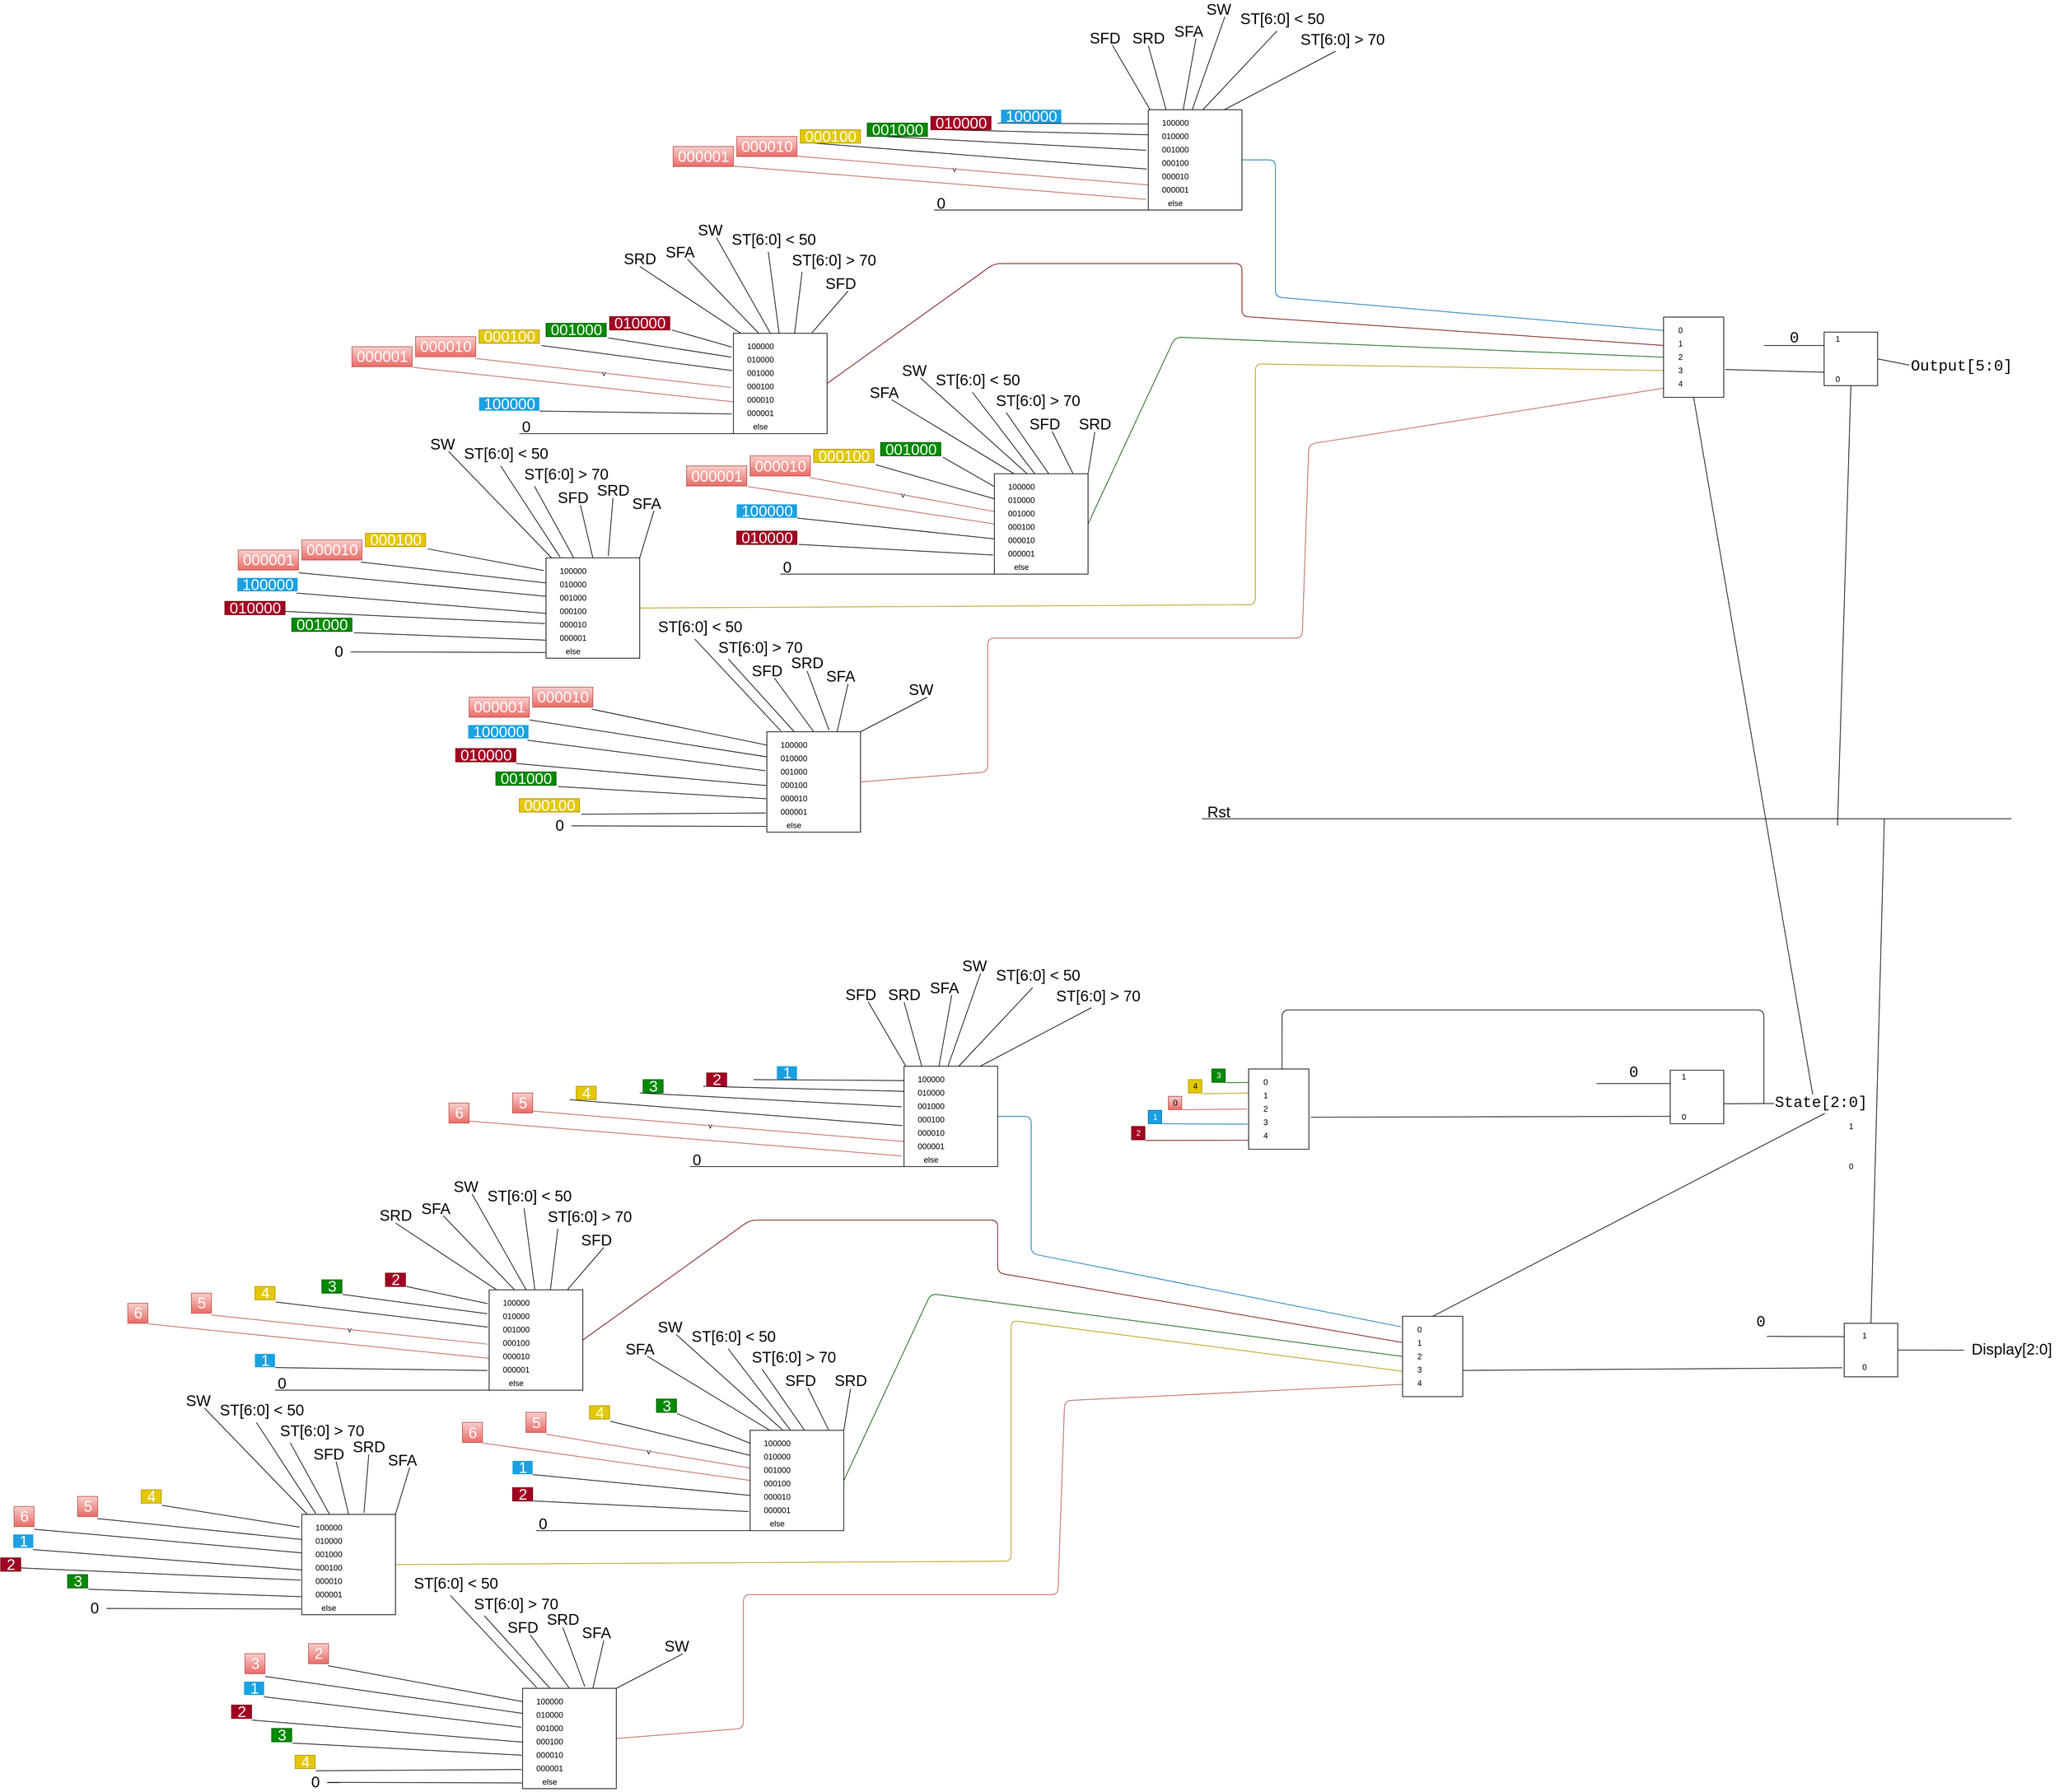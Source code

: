 <mxfile>
    <diagram id="P7SsZptobQZb_uAs7emB" name="Page-1">
        <mxGraphModel dx="5850" dy="4080" grid="1" gridSize="10" guides="1" tooltips="1" connect="1" arrows="1" fold="1" page="1" pageScale="1" pageWidth="850" pageHeight="1100" math="0" shadow="0">
            <root>
                <mxCell id="0"/>
                <mxCell id="1" parent="0"/>
                <mxCell id="2" value="&lt;font style=&quot;font-size: 23px&quot;&gt;Display[2:0]&lt;/font&gt;" style="text;html=1;align=center;verticalAlign=middle;resizable=0;points=[];autosize=1;strokeColor=none;" vertex="1" parent="1">
                    <mxGeometry x="1010" y="862.5" width="140" height="20" as="geometry"/>
                </mxCell>
                <mxCell id="3" value="&lt;div style=&quot;font-family: consolas, &amp;quot;courier new&amp;quot;, monospace; font-size: 23px; line-height: 16px;&quot;&gt;Output[5:0]&lt;/div&gt;" style="text;html=1;align=center;verticalAlign=middle;resizable=0;points=[];autosize=1;strokeColor=none;" vertex="1" parent="1">
                    <mxGeometry x="930" y="-607.5" width="150" height="20" as="geometry"/>
                </mxCell>
                <mxCell id="6" value="" style="endArrow=none;html=1;" edge="1" parent="1">
                    <mxGeometry width="50" height="50" relative="1" as="geometry">
                        <mxPoint x="-130" y="80" as="sourcePoint"/>
                        <mxPoint x="1080" y="80" as="targetPoint"/>
                    </mxGeometry>
                </mxCell>
                <mxCell id="7" value="&lt;font style=&quot;font-size: 23px&quot;&gt;Rst&lt;/font&gt;" style="text;html=1;align=center;verticalAlign=middle;resizable=0;points=[];autosize=1;strokeColor=none;" vertex="1" parent="1">
                    <mxGeometry x="-130" y="60" width="50" height="20" as="geometry"/>
                </mxCell>
                <mxCell id="23" style="edgeStyle=none;html=1;exitX=1;exitY=0.5;exitDx=0;exitDy=0;endArrow=none;endFill=0;entryX=-0.005;entryY=0.6;entryDx=0;entryDy=0;entryPerimeter=0;" edge="1" parent="1" source="24" target="2">
                    <mxGeometry relative="1" as="geometry">
                        <mxPoint x="940" y="520" as="targetPoint"/>
                    </mxGeometry>
                </mxCell>
                <mxCell id="24" value="" style="whiteSpace=wrap;html=1;aspect=fixed;" vertex="1" parent="1">
                    <mxGeometry x="830" y="834.29" width="80" height="80" as="geometry"/>
                </mxCell>
                <mxCell id="25" value="&lt;div style=&quot;font-family: consolas, &amp;quot;courier new&amp;quot;, monospace; font-size: 10.5px; line-height: 14px;&quot;&gt;&lt;span style=&quot;font-size: 23px&quot;&gt;0&lt;/span&gt;&lt;/div&gt;" style="text;html=1;align=center;verticalAlign=middle;resizable=0;points=[];autosize=1;strokeColor=none;" vertex="1" parent="1">
                    <mxGeometry x="690" y="823.84" width="30" height="20" as="geometry"/>
                </mxCell>
                <mxCell id="26" value="1" style="text;html=1;align=center;verticalAlign=middle;resizable=0;points=[];autosize=1;strokeColor=none;" vertex="1" parent="1">
                    <mxGeometry x="830" y="530" width="20" height="20" as="geometry"/>
                </mxCell>
                <mxCell id="27" value="0" style="text;html=1;align=center;verticalAlign=middle;resizable=0;points=[];autosize=1;strokeColor=none;" vertex="1" parent="1">
                    <mxGeometry x="830" y="590" width="20" height="20" as="geometry"/>
                </mxCell>
                <mxCell id="28" value="" style="endArrow=none;html=1;exitX=0.5;exitY=0;exitDx=0;exitDy=0;" edge="1" parent="1" source="24">
                    <mxGeometry width="50" height="50" relative="1" as="geometry">
                        <mxPoint x="860" y="500" as="sourcePoint"/>
                        <mxPoint x="890" y="80" as="targetPoint"/>
                    </mxGeometry>
                </mxCell>
                <mxCell id="29" value="" style="endArrow=none;html=1;entryX=0;entryY=0.25;entryDx=0;entryDy=0;exitX=0.81;exitY=1.5;exitDx=0;exitDy=0;exitPerimeter=0;" edge="1" parent="1" source="25" target="24">
                    <mxGeometry width="50" height="50" relative="1" as="geometry">
                        <mxPoint x="730" y="550" as="sourcePoint"/>
                        <mxPoint x="700" y="380" as="targetPoint"/>
                    </mxGeometry>
                </mxCell>
                <mxCell id="30" style="edgeStyle=none;html=1;endArrow=none;endFill=0;exitX=1;exitY=0.5;exitDx=0;exitDy=0;entryX=-0.036;entryY=0.831;entryDx=0;entryDy=0;entryPerimeter=0;" edge="1" parent="1" target="24">
                    <mxGeometry relative="1" as="geometry">
                        <mxPoint x="225" y="905" as="sourcePoint"/>
                        <mxPoint x="780" y="900" as="targetPoint"/>
                    </mxGeometry>
                </mxCell>
                <mxCell id="31" style="edgeStyle=none;html=1;exitX=1;exitY=0.5;exitDx=0;exitDy=0;entryX=-0.018;entryY=0.467;entryDx=0;entryDy=0;entryPerimeter=0;endArrow=none;endFill=0;" edge="1" parent="1" source="34" target="3">
                    <mxGeometry relative="1" as="geometry"/>
                </mxCell>
                <mxCell id="32" style="edgeStyle=none;html=1;exitX=0;exitY=0.75;exitDx=0;exitDy=0;endArrow=none;endFill=0;entryX=1.022;entryY=0.653;entryDx=0;entryDy=0;entryPerimeter=0;" edge="1" parent="1" source="34" target="443">
                    <mxGeometry relative="1" as="geometry">
                        <mxPoint x="590.99" y="-547.62" as="targetPoint"/>
                    </mxGeometry>
                </mxCell>
                <mxCell id="33" style="edgeStyle=none;html=1;exitX=0.5;exitY=1;exitDx=0;exitDy=0;endArrow=none;endFill=0;" edge="1" parent="1" source="34">
                    <mxGeometry relative="1" as="geometry">
                        <mxPoint x="820" y="90" as="targetPoint"/>
                    </mxGeometry>
                </mxCell>
                <mxCell id="34" value="" style="whiteSpace=wrap;html=1;aspect=fixed;" vertex="1" parent="1">
                    <mxGeometry x="800" y="-647.5" width="80" height="80" as="geometry"/>
                </mxCell>
                <mxCell id="35" value="&lt;div style=&quot;font-family: consolas, &amp;quot;courier new&amp;quot;, monospace; font-size: 10.5px; line-height: 14px;&quot;&gt;&lt;span style=&quot;font-size: 23px&quot;&gt;0&lt;/span&gt;&lt;/div&gt;" style="text;html=1;align=center;verticalAlign=middle;resizable=0;points=[];autosize=1;strokeColor=none;" vertex="1" parent="1">
                    <mxGeometry x="740" y="-647.5" width="30" height="20" as="geometry"/>
                </mxCell>
                <mxCell id="36" value="1" style="text;html=1;align=center;verticalAlign=middle;resizable=0;points=[];autosize=1;strokeColor=none;" vertex="1" parent="1">
                    <mxGeometry x="810" y="-647.5" width="20" height="20" as="geometry"/>
                </mxCell>
                <mxCell id="37" value="0" style="text;html=1;align=center;verticalAlign=middle;resizable=0;points=[];autosize=1;strokeColor=none;" vertex="1" parent="1">
                    <mxGeometry x="810" y="-587.5" width="20" height="20" as="geometry"/>
                </mxCell>
                <mxCell id="38" value="" style="endArrow=none;html=1;entryX=0;entryY=0.25;entryDx=0;entryDy=0;" edge="1" parent="1" target="34">
                    <mxGeometry width="50" height="50" relative="1" as="geometry">
                        <mxPoint x="710" y="-627.5" as="sourcePoint"/>
                        <mxPoint x="680" y="-797.5" as="targetPoint"/>
                    </mxGeometry>
                </mxCell>
                <mxCell id="53" value="" style="endArrow=none;html=1;fillColor=#1ba1e2;strokeColor=#006EAF;exitX=1;exitY=0.5;exitDx=0;exitDy=0;entryX=0;entryY=0.167;entryDx=0;entryDy=0;entryPerimeter=0;" edge="1" parent="1" source="97" target="443">
                    <mxGeometry width="50" height="50" relative="1" as="geometry">
                        <mxPoint x="-70" y="-820" as="sourcePoint"/>
                        <mxPoint x="470" y="-700" as="targetPoint"/>
                        <Array as="points">
                            <mxPoint x="-20" y="-905"/>
                            <mxPoint x="-20" y="-700"/>
                        </Array>
                    </mxGeometry>
                </mxCell>
                <mxCell id="54" value="" style="endArrow=none;html=1;fillColor=#a20025;strokeColor=#6F0000;exitX=1;exitY=0.5;exitDx=0;exitDy=0;entryX=0;entryY=0.353;entryDx=0;entryDy=0;entryPerimeter=0;" edge="1" parent="1" source="131" target="443">
                    <mxGeometry width="50" height="50" relative="1" as="geometry">
                        <mxPoint x="-430" y="-760" as="sourcePoint"/>
                        <mxPoint x="330" y="-671" as="targetPoint"/>
                        <Array as="points">
                            <mxPoint x="-440" y="-750"/>
                            <mxPoint x="-70" y="-750"/>
                            <mxPoint x="-70" y="-671"/>
                        </Array>
                    </mxGeometry>
                </mxCell>
                <mxCell id="55" value="" style="endArrow=none;html=1;fillColor=#008a00;strokeColor=#005700;exitX=1;exitY=0.5;exitDx=0;exitDy=0;entryX=0;entryY=0.5;entryDx=0;entryDy=0;" edge="1" parent="1" source="165" target="443">
                    <mxGeometry width="50" height="50" relative="1" as="geometry">
                        <mxPoint x="-70" y="-640" as="sourcePoint"/>
                        <mxPoint x="240" y="-640" as="targetPoint"/>
                        <Array as="points">
                            <mxPoint x="-170" y="-640"/>
                        </Array>
                    </mxGeometry>
                </mxCell>
                <mxCell id="56" value="" style="endArrow=none;html=1;fillColor=#e3c800;strokeColor=#B09500;exitX=1;exitY=0.5;exitDx=0;exitDy=0;entryX=0;entryY=0.667;entryDx=0;entryDy=0;entryPerimeter=0;" edge="1" parent="1" source="198" target="443">
                    <mxGeometry width="50" height="50" relative="1" as="geometry">
                        <mxPoint x="-90" y="-600" as="sourcePoint"/>
                        <mxPoint x="140" y="-600" as="targetPoint"/>
                        <Array as="points">
                            <mxPoint x="-50" y="-240"/>
                            <mxPoint x="-50" y="-600"/>
                        </Array>
                    </mxGeometry>
                </mxCell>
                <mxCell id="57" value="v&lt;span style=&quot;color: rgba(0 , 0 , 0 , 0) ; font-family: monospace ; font-size: 0px ; background-color: rgb(248 , 249 , 250)&quot;&gt;%3CmxGraphModel%3E%3Croot%3E%3CmxCell%20id%3D%220%22%2F%3E%3CmxCell%20id%3D%221%22%20parent%3D%220%22%2F%3E%3CmxCell%20id%3D%222%22%20value%3D%22%22%20style%3D%22endArrow%3Dnone%3Bhtml%3D1%3BgradientColor%3D%23ea6b66%3BfillColor%3D%23f8cecc%3BstrokeColor%3D%23b85450%3BentryX%3D0%3BentryY%3D0.75%3BentryDx%3D0%3BentryDy%3D0%3B%22%20edge%3D%221%22%20target%3D%2227%22%20parent%3D%221%22%3E%3CmxGeometry%20width%3D%2250%22%20height%3D%2250%22%20relative%3D%221%22%20as%3D%22geometry%22%3E%3CmxPoint%20x%3D%22-790%22%20y%3D%22-915%22%20as%3D%22sourcePoint%22%2F%3E%3CmxPoint%20x%3D%22-630%22%20y%3D%22-915%22%20as%3D%22targetPoint%22%2F%3E%3C%2FmxGeometry%3E%3C%2FmxCell%3E%3CmxCell%20id%3D%223%22%20value%3D%22%26lt%3Bspan%20style%3D%26quot%3Bcolor%3A%20rgb(255%20%2C%20255%20%2C%20255)%26quot%3B%26gt%3B000010%26lt%3B%2Fspan%26gt%3B%22%20style%3D%22text%3Bhtml%3D1%3Balign%3Dcenter%3BverticalAlign%3Dmiddle%3Bresizable%3D0%3Bpoints%3D%5B%5D%3Bautosize%3D1%3BstrokeColor%3D%23b85450%3BgradientColor%3D%23ea6b66%3BfillColor%3D%23f8cecc%3BfontSize%3D23%3B%22%20vertex%3D%221%22%20parent%3D%221%22%3E%3CmxGeometry%20x%3D%22-825%22%20y%3D%22-940%22%20width%3D%2290%22%20height%3D%2230%22%20as%3D%22geometry%22%2F%3E%3C%2FmxCell%3E%3CmxCell%20id%3D%224%22%20value%3D%22%22%20style%3D%22endArrow%3Dnone%3Bhtml%3D1%3BgradientColor%3D%23ea6b66%3BfillColor%3D%23f8cecc%3BstrokeColor%3D%23b85450%3BentryX%3D-0.024%3BentryY%3D0.894%3BentryDx%3D0%3BentryDy%3D0%3BentryPerimeter%3D0%3B%22%20edge%3D%221%22%20target%3D%2227%22%20parent%3D%221%22%3E%3CmxGeometry%20width%3D%2250%22%20height%3D%2250%22%20relative%3D%221%22%20as%3D%22geometry%22%3E%3CmxPoint%20x%3D%22-885%22%20y%3D%22-900%22%20as%3D%22sourcePoint%22%2F%3E%3CmxPoint%20x%3D%22-655%22%20y%3D%22-900%22%20as%3D%22targetPoint%22%2F%3E%3C%2FmxGeometry%3E%3C%2FmxCell%3E%3CmxCell%20id%3D%225%22%20value%3D%22%26lt%3Bspan%20style%3D%26quot%3Bcolor%3A%20rgb(255%20%2C%20255%20%2C%20255)%26quot%3B%26gt%3B000001%26lt%3B%2Fspan%26gt%3B%22%20style%3D%22text%3Bhtml%3D1%3Balign%3Dcenter%3BverticalAlign%3Dmiddle%3Bresizable%3D0%3Bpoints%3D%5B%5D%3Bautosize%3D1%3BstrokeColor%3D%23b85450%3BgradientColor%3D%23ea6b66%3BfillColor%3D%23f8cecc%3BfontSize%3D23%3B%22%20vertex%3D%221%22%20parent%3D%221%22%3E%3CmxGeometry%20x%3D%22-920%22%20y%3D%22-925%22%20width%3D%2290%22%20height%3D%2230%22%20as%3D%22geometry%22%2F%3E%3C%2FmxCell%3E%3CmxCell%20id%3D%226%22%20style%3D%22edgeStyle%3Dnone%3Bhtml%3D1%3BexitX%3D0%3BexitY%3D0.143%3BexitDx%3D0%3BexitDy%3D0%3BendArrow%3Dnone%3BendFill%3D0%3BexitPerimeter%3D0%3B%22%20edge%3D%221%22%20source%3D%2227%22%20parent%3D%221%22%3E%3CmxGeometry%20relative%3D%221%22%20as%3D%22geometry%22%3E%3CmxPoint%20x%3D%22-435%22%20y%3D%22-960.0%22%20as%3D%22targetPoint%22%2F%3E%3CmxPoint%20x%3D%22-215%22%20y%3D%22-960%22%20as%3D%22sourcePoint%22%2F%3E%3C%2FmxGeometry%3E%3C%2FmxCell%3E%3CmxCell%20id%3D%227%22%20value%3D%22%26lt%3Bfont%20style%3D%26quot%3Bfont-size%3A%2023px%26quot%3B%26gt%3BSFD%26lt%3B%2Ffont%26gt%3B%22%20style%3D%22text%3Bhtml%3D1%3Balign%3Dcenter%3BverticalAlign%3Dmiddle%3Bresizable%3D0%3Bpoints%3D%5B%5D%3Bautosize%3D1%3BstrokeColor%3Dnone%3B%22%20vertex%3D%221%22%20parent%3D%221%22%3E%3CmxGeometry%20x%3D%22-305%22%20y%3D%22-1097.5%22%20width%3D%2260%22%20height%3D%2220%22%20as%3D%22geometry%22%2F%3E%3C%2FmxCell%3E%3CmxCell%20id%3D%228%22%20value%3D%22%22%20style%3D%22endArrow%3Dnone%3Bhtml%3D1%3BfontColor%3D%23FFFFFF%3BentryX%3D0%3BentryY%3D0%3BentryDx%3D0%3BentryDy%3D0%3BexitX%3D0.689%3BexitY%3D1.05%3BexitDx%3D0%3BexitDy%3D0%3BexitPerimeter%3D0%3B%22%20edge%3D%221%22%20source%3D%227%22%20parent%3D%221%22%3E%3CmxGeometry%20width%3D%2250%22%20height%3D%2250%22%20relative%3D%221%22%20as%3D%22geometry%22%3E%3CmxPoint%20x%3D%22-310%22%20y%3D%22-1051.5%22%20as%3D%22sourcePoint%22%2F%3E%3CmxPoint%20x%3D%22-200%22%20y%3D%22-967.5%22%20as%3D%22targetPoint%22%2F%3E%3C%2FmxGeometry%3E%3C%2FmxCell%3E%3CmxCell%20id%3D%229%22%20style%3D%22edgeStyle%3Dnone%3Bhtml%3D1%3BexitX%3D0%3BexitY%3D1%3BexitDx%3D0%3BexitDy%3D0%3BendArrow%3Dnone%3BendFill%3D0%3B%22%20edge%3D%221%22%20source%3D%2227%22%20parent%3D%221%22%3E%3CmxGeometry%20relative%3D%221%22%20as%3D%22geometry%22%3E%3CmxPoint%20x%3D%22-530%22%20y%3D%22-830%22%20as%3D%22targetPoint%22%2F%3E%3CmxPoint%20x%3D%22-200%22%20y%3D%22-800.0%22%20as%3D%22sourcePoint%22%2F%3E%3C%2FmxGeometry%3E%3C%2FmxCell%3E%3CmxCell%20id%3D%2210%22%20value%3D%22%26lt%3Bfont%20style%3D%26quot%3Bfont-size%3A%2023px%26quot%3B%26gt%3B0%26lt%3B%2Ffont%26gt%3B%22%20style%3D%22text%3Bhtml%3D1%3Balign%3Dcenter%3BverticalAlign%3Dmiddle%3Bresizable%3D0%3Bpoints%3D%5B%5D%3Bautosize%3D1%3BstrokeColor%3Dnone%3B%22%20vertex%3D%221%22%20parent%3D%221%22%3E%3CmxGeometry%20x%3D%22-535%22%20y%3D%22-850%22%20width%3D%2230%22%20height%3D%2220%22%20as%3D%22geometry%22%2F%3E%3C%2FmxCell%3E%3CmxCell%20id%3D%2211%22%20value%3D%22%26lt%3Bspan%20style%3D%26quot%3Bfont-size%3A%2023px%26quot%3B%26gt%3B100000%26lt%3Bbr%26gt%3B%26lt%3B%2Fspan%26gt%3B%22%20style%3D%22text%3Bhtml%3D1%3Balign%3Dcenter%3BverticalAlign%3Dmiddle%3Bresizable%3D0%3Bpoints%3D%5B%5D%3Bautosize%3D1%3BstrokeColor%3Dnone%3BfillColor%3D%231ba1e2%3BfontColor%3D%23ffffff%3B%22%20vertex%3D%221%22%20parent%3D%221%22%3E%3CmxGeometry%20x%3D%22-430%22%20y%3D%22-980%22%20width%3D%2290%22%20height%3D%2220%22%20as%3D%22geometry%22%2F%3E%3C%2FmxCell%3E%3CmxCell%20id%3D%2212%22%20style%3D%22edgeStyle%3Dnone%3Bhtml%3D1%3BexitX%3D0%3BexitY%3D0.25%3BexitDx%3D0%3BexitDy%3D0%3BendArrow%3Dnone%3BendFill%3D0%3B%22%20edge%3D%221%22%20source%3D%2227%22%20parent%3D%221%22%3E%3CmxGeometry%20relative%3D%221%22%20as%3D%22geometry%22%3E%3CmxPoint%20x%3D%22-510%22%20y%3D%22-950%22%20as%3D%22targetPoint%22%2F%3E%3CmxPoint%20x%3D%22-290%22%20y%3D%22-950%22%20as%3D%22sourcePoint%22%2F%3E%3C%2FmxGeometry%3E%3C%2FmxCell%3E%3CmxCell%20id%3D%2213%22%20value%3D%22%26lt%3Bspan%20style%3D%26quot%3Bfont-size%3A%2023px%26quot%3B%26gt%3B010000%26lt%3B%2Fspan%26gt%3B%22%20style%3D%22text%3Bhtml%3D1%3Balign%3Dcenter%3BverticalAlign%3Dmiddle%3Bresizable%3D0%3Bpoints%3D%5B%5D%3Bautosize%3D1%3BstrokeColor%3D%236F0000%3BfillColor%3D%23a20025%3BfontColor%3D%23ffffff%3B%22%20vertex%3D%221%22%20parent%3D%221%22%3E%3CmxGeometry%20x%3D%22-535%22%20y%3D%22-970%22%20width%3D%2290%22%20height%3D%2220%22%20as%3D%22geometry%22%2F%3E%3C%2FmxCell%3E%3CmxCell%20id%3D%2214%22%20style%3D%22edgeStyle%3Dnone%3Bhtml%3D1%3BexitX%3D-0.024%3BexitY%3D0.404%3BexitDx%3D0%3BexitDy%3D0%3BendArrow%3Dnone%3BendFill%3D0%3BexitPerimeter%3D0%3B%22%20edge%3D%221%22%20source%3D%2227%22%20parent%3D%221%22%3E%3CmxGeometry%20relative%3D%221%22%20as%3D%22geometry%22%3E%3CmxPoint%20x%3D%22-605%22%20y%3D%22-940%22%20as%3D%22targetPoint%22%2F%3E%3CmxPoint%20x%3D%22-385%22%20y%3D%22-920%22%20as%3D%22sourcePoint%22%2F%3E%3C%2FmxGeometry%3E%3C%2FmxCell%3E%3CmxCell%20id%3D%2215%22%20value%3D%22%26lt%3Bspan%20style%3D%26quot%3Bfont-size%3A%2023px%26quot%3B%26gt%3B001000%26lt%3B%2Fspan%26gt%3B%22%20style%3D%22text%3Bhtml%3D1%3Balign%3Dcenter%3BverticalAlign%3Dmiddle%3Bresizable%3D0%3Bpoints%3D%5B%5D%3Bautosize%3D1%3BstrokeColor%3D%23005700%3BfillColor%3D%23008a00%3BfontColor%3D%23ffffff%3B%22%20vertex%3D%221%22%20parent%3D%221%22%3E%3CmxGeometry%20x%3D%22-630%22%20y%3D%22-960%22%20width%3D%2290%22%20height%3D%2220%22%20as%3D%22geometry%22%2F%3E%3C%2FmxCell%3E%3CmxCell%20id%3D%2216%22%20style%3D%22edgeStyle%3Dnone%3Bhtml%3D1%3BexitX%3D-0.016%3BexitY%3D0.592%3BexitDx%3D0%3BexitDy%3D0%3BendArrow%3Dnone%3BendFill%3D0%3BexitPerimeter%3D0%3B%22%20edge%3D%221%22%20source%3D%2227%22%20parent%3D%221%22%3E%3CmxGeometry%20relative%3D%221%22%20as%3D%22geometry%22%3E%3CmxPoint%20x%3D%22-710%22%20y%3D%22-930%22%20as%3D%22targetPoint%22%2F%3E%3CmxPoint%20x%3D%22-490%22%20y%3D%22-930%22%20as%3D%22sourcePoint%22%2F%3E%3C%2FmxGeometry%3E%3C%2FmxCell%3E%3CmxCell%20id%3D%2217%22%20value%3D%22%26lt%3Bspan%20style%3D%26quot%3Bcolor%3A%20rgb(255%20%2C%20255%20%2C%20255)%20%3B%20font-size%3A%2023px%26quot%3B%26gt%3B000100%26lt%3B%2Fspan%26gt%3B%22%20style%3D%22text%3Bhtml%3D1%3Balign%3Dcenter%3BverticalAlign%3Dmiddle%3Bresizable%3D0%3Bpoints%3D%5B%5D%3Bautosize%3D1%3BstrokeColor%3D%23B09500%3BfillColor%3D%23e3c800%3BfontColor%3D%23000000%3B%22%20vertex%3D%221%22%20parent%3D%221%22%3E%3CmxGeometry%20x%3D%22-730%22%20y%3D%22-950%22%20width%3D%2290%22%20height%3D%2220%22%20as%3D%22geometry%22%2F%3E%3C%2FmxCell%3E%3CmxCell%20id%3D%2218%22%20value%3D%22%26lt%3Bfont%20style%3D%26quot%3Bfont-size%3A%2023px%26quot%3B%26gt%3BSRD%26lt%3B%2Ffont%26gt%3B%22%20style%3D%22text%3Bhtml%3D1%3Balign%3Dcenter%3BverticalAlign%3Dmiddle%3Bresizable%3D0%3Bpoints%3D%5B%5D%3Bautosize%3D1%3BstrokeColor%3Dnone%3B%22%20vertex%3D%221%22%20parent%3D%221%22%3E%3CmxGeometry%20x%3D%22-240%22%20y%3D%22-1097.5%22%20width%3D%2260%22%20height%3D%2220%22%20as%3D%22geometry%22%2F%3E%3C%2FmxCell%3E%3CmxCell%20id%3D%2219%22%20value%3D%22%22%20style%3D%22endArrow%3Dnone%3Bhtml%3D1%3BfontColor%3D%23FFFFFF%3BentryX%3D0.25%3BentryY%3D0%3BentryDx%3D0%3BentryDy%3D0%3BexitX%3D0.502%3BexitY%3D1.093%3BexitDx%3D0%3BexitDy%3D0%3BexitPerimeter%3D0%3B%22%20edge%3D%221%22%20source%3D%2218%22%20parent%3D%221%22%3E%3CmxGeometry%20width%3D%2250%22%20height%3D%2250%22%20relative%3D%221%22%20as%3D%22geometry%22%3E%3CmxPoint%20x%3D%22-253.66%22%20y%3D%22-1066.5%22%20as%3D%22sourcePoint%22%2F%3E%3CmxPoint%20x%3D%22-180.0%22%20y%3D%22-967.5%22%20as%3D%22targetPoint%22%2F%3E%3C%2FmxGeometry%3E%3C%2FmxCell%3E%3CmxCell%20id%3D%2220%22%20value%3D%22%26lt%3Bfont%20style%3D%26quot%3Bfont-size%3A%2023px%26quot%3B%26gt%3BSFA%26lt%3B%2Ffont%26gt%3B%22%20style%3D%22text%3Bhtml%3D1%3Balign%3Dcenter%3BverticalAlign%3Dmiddle%3Bresizable%3D0%3Bpoints%3D%5B%5D%3Bautosize%3D1%3BstrokeColor%3Dnone%3B%22%20vertex%3D%221%22%20parent%3D%221%22%3E%3CmxGeometry%20x%3D%22-180%22%20y%3D%22-1107.5%22%20width%3D%2260%22%20height%3D%2220%22%20as%3D%22geometry%22%2F%3E%3C%2FmxCell%3E%3CmxCell%20id%3D%2221%22%20value%3D%22%22%20style%3D%22endArrow%3Dnone%3Bhtml%3D1%3BfontColor%3D%23FFFFFF%3BentryX%3D0.5%3BentryY%3D0%3BentryDx%3D0%3BentryDy%3D0%3BexitX%3D0.689%3BexitY%3D1.05%3BexitDx%3D0%3BexitDy%3D0%3BexitPerimeter%3D0%3B%22%20edge%3D%221%22%20source%3D%2220%22%20parent%3D%221%22%3E%3CmxGeometry%20width%3D%2250%22%20height%3D%2250%22%20relative%3D%221%22%20as%3D%22geometry%22%3E%3CmxPoint%20x%3D%22-290%22%20y%3D%22-1081.5%22%20as%3D%22sourcePoint%22%2F%3E%3CmxPoint%20x%3D%22-160.0%22%20y%3D%22-967.5%22%20as%3D%22targetPoint%22%2F%3E%3C%2FmxGeometry%3E%3C%2FmxCell%3E%3CmxCell%20id%3D%2222%22%20value%3D%22%26lt%3Bfont%20style%3D%26quot%3Bfont-size%3A%2023px%26quot%3B%26gt%3BSW%26lt%3B%2Ffont%26gt%3B%22%20style%3D%22text%3Bhtml%3D1%3Balign%3Dcenter%3BverticalAlign%3Dmiddle%3Bresizable%3D0%3Bpoints%3D%5B%5D%3Bautosize%3D1%3BstrokeColor%3Dnone%3B%22%20vertex%3D%221%22%20parent%3D%221%22%3E%3CmxGeometry%20x%3D%22-130%22%20y%3D%22-1140%22%20width%3D%2250%22%20height%3D%2220%22%20as%3D%22geometry%22%2F%3E%3C%2FmxCell%3E%3CmxCell%20id%3D%2223%22%20value%3D%22%22%20style%3D%22endArrow%3Dnone%3Bhtml%3D1%3BfontColor%3D%23FFFFFF%3BentryX%3D0.646%3BentryY%3D-0.014%3BentryDx%3D0%3BentryDy%3D0%3BexitX%3D0.689%3BexitY%3D1.05%3BexitDx%3D0%3BexitDy%3D0%3BexitPerimeter%3D0%3BentryPerimeter%3D0%3B%22%20edge%3D%221%22%20source%3D%2222%22%20parent%3D%221%22%3E%3CmxGeometry%20width%3D%2250%22%20height%3D%2250%22%20relative%3D%221%22%20as%3D%22geometry%22%3E%3CmxPoint%20x%3D%22-235%22%20y%3D%22-1114%22%20as%3D%22sourcePoint%22%2F%3E%3CmxPoint%20x%3D%22-148.32%22%20y%3D%22-968.62%22%20as%3D%22targetPoint%22%2F%3E%3C%2FmxGeometry%3E%3C%2FmxCell%3E%3CmxCell%20id%3D%2224%22%20value%3D%22%26lt%3Bfont%20style%3D%26quot%3Bfont-size%3A%2023px%26quot%3B%26gt%3BST%5B6%3A0%5D%20%26amp%3Blt%3B%2050%26lt%3B%2Ffont%26gt%3B%22%20style%3D%22text%3Bhtml%3D1%3Balign%3Dcenter%3BverticalAlign%3Dmiddle%3Bresizable%3D0%3Bpoints%3D%5B%5D%3Bautosize%3D1%3BstrokeColor%3Dnone%3B%22%20vertex%3D%221%22%20parent%3D%221%22%3E%3CmxGeometry%20x%3D%22-80%22%20y%3D%22-1126.16%22%20width%3D%22140%22%20height%3D%2220%22%20as%3D%22geometry%22%2F%3E%3C%2FmxCell%3E%3CmxCell%20id%3D%2225%22%20value%3D%22%22%20style%3D%22endArrow%3Dnone%3Bhtml%3D1%3BfontColor%3D%23FFFFFF%3BexitX%3D0.444%3BexitY%3D1.433%3BexitDx%3D0%3BexitDy%3D0%3BexitPerimeter%3D0%3BentryX%3D0.75%3BentryY%3D0%3BentryDx%3D0%3BentryDy%3D0%3B%22%20edge%3D%221%22%20source%3D%2224%22%20parent%3D%221%22%3E%3CmxGeometry%20width%3D%2250%22%20height%3D%2250%22%20relative%3D%221%22%20as%3D%22geometry%22%3E%3CmxPoint%20x%3D%22-10%22%20y%3D%22-1456.16%22%20as%3D%22sourcePoint%22%2F%3E%3CmxPoint%20x%3D%22-140.0%22%20y%3D%22-967.5%22%20as%3D%22targetPoint%22%2F%3E%3C%2FmxGeometry%3E%3C%2FmxCell%3E%3CmxCell%20id%3D%2226%22%20style%3D%22edgeStyle%3Dnone%3Bhtml%3D1%3BexitX%3D1%3BexitY%3D0%3BexitDx%3D0%3BexitDy%3D0%3BendArrow%3Dnone%3BendFill%3D0%3B%22%20edge%3D%221%22%20parent%3D%221%22%3E%3CmxGeometry%20relative%3D%221%22%20as%3D%22geometry%22%3E%3CmxPoint%20x%3D%22-120.0%22%20y%3D%22-967.5%22%20as%3D%22sourcePoint%22%2F%3E%3CmxPoint%20x%3D%2270%22%20y%3D%22-1067.5%22%20as%3D%22targetPoint%22%2F%3E%3C%2FmxGeometry%3E%3C%2FmxCell%3E%3CmxCell%20id%3D%2227%22%20value%3D%22%22%20style%3D%22rounded%3D0%3BwhiteSpace%3Dwrap%3Bhtml%3D1%3B%22%20vertex%3D%221%22%20parent%3D%221%22%3E%3CmxGeometry%20x%3D%22-210%22%20y%3D%22-980%22%20width%3D%22140%22%20height%3D%22150%22%20as%3D%22geometry%22%2F%3E%3C%2FmxCell%3E%3CmxCell%20id%3D%2228%22%20value%3D%22100000%22%20style%3D%22text%3Bhtml%3D1%3Balign%3Dcenter%3BverticalAlign%3Dmiddle%3Bresizable%3D0%3Bpoints%3D%5B%5D%3Bautosize%3D1%3BstrokeColor%3Dnone%3B%22%20vertex%3D%221%22%20parent%3D%221%22%3E%3CmxGeometry%20x%3D%22-200%22%20y%3D%22-970%22%20width%3D%2260%22%20height%3D%2220%22%20as%3D%22geometry%22%2F%3E%3C%2FmxCell%3E%3CmxCell%20id%3D%2229%22%20value%3D%22010000%22%20style%3D%22text%3Bhtml%3D1%3Balign%3Dcenter%3BverticalAlign%3Dmiddle%3Bresizable%3D0%3Bpoints%3D%5B%5D%3Bautosize%3D1%3BstrokeColor%3Dnone%3B%22%20vertex%3D%221%22%20parent%3D%221%22%3E%3CmxGeometry%20x%3D%22-200%22%20y%3D%22-950%22%20width%3D%2260%22%20height%3D%2220%22%20as%3D%22geometry%22%2F%3E%3C%2FmxCell%3E%3CmxCell%20id%3D%2230%22%20value%3D%22001000%22%20style%3D%22text%3Bhtml%3D1%3Balign%3Dcenter%3BverticalAlign%3Dmiddle%3Bresizable%3D0%3Bpoints%3D%5B%5D%3Bautosize%3D1%3BstrokeColor%3Dnone%3B%22%20vertex%3D%221%22%20parent%3D%221%22%3E%3CmxGeometry%20x%3D%22-200%22%20y%3D%22-930%22%20width%3D%2260%22%20height%3D%2220%22%20as%3D%22geometry%22%2F%3E%3C%2FmxCell%3E%3CmxCell%20id%3D%2231%22%20value%3D%22000100%22%20style%3D%22text%3Bhtml%3D1%3Balign%3Dcenter%3BverticalAlign%3Dmiddle%3Bresizable%3D0%3Bpoints%3D%5B%5D%3Bautosize%3D1%3BstrokeColor%3Dnone%3B%22%20vertex%3D%221%22%20parent%3D%221%22%3E%3CmxGeometry%20x%3D%22-200%22%20y%3D%22-910%22%20width%3D%2260%22%20height%3D%2220%22%20as%3D%22geometry%22%2F%3E%3C%2FmxCell%3E%3CmxCell%20id%3D%2232%22%20value%3D%22000010%22%20style%3D%22text%3Bhtml%3D1%3Balign%3Dcenter%3BverticalAlign%3Dmiddle%3Bresizable%3D0%3Bpoints%3D%5B%5D%3Bautosize%3D1%3BstrokeColor%3Dnone%3B%22%20vertex%3D%221%22%20parent%3D%221%22%3E%3CmxGeometry%20x%3D%22-200%22%20y%3D%22-890%22%20width%3D%2260%22%20height%3D%2220%22%20as%3D%22geometry%22%2F%3E%3C%2FmxCell%3E%3CmxCell%20id%3D%2233%22%20value%3D%22000001%22%20style%3D%22text%3Bhtml%3D1%3Balign%3Dcenter%3BverticalAlign%3Dmiddle%3Bresizable%3D0%3Bpoints%3D%5B%5D%3Bautosize%3D1%3BstrokeColor%3Dnone%3B%22%20vertex%3D%221%22%20parent%3D%221%22%3E%3CmxGeometry%20x%3D%22-200%22%20y%3D%22-870%22%20width%3D%2260%22%20height%3D%2220%22%20as%3D%22geometry%22%2F%3E%3C%2FmxCell%3E%3CmxCell%20id%3D%2234%22%20value%3D%22else%22%20style%3D%22text%3Bhtml%3D1%3Balign%3Dcenter%3BverticalAlign%3Dmiddle%3Bresizable%3D0%3Bpoints%3D%5B%5D%3Bautosize%3D1%3BstrokeColor%3Dnone%3B%22%20vertex%3D%221%22%20parent%3D%221%22%3E%3CmxGeometry%20x%3D%22-190%22%20y%3D%22-850%22%20width%3D%2240%22%20height%3D%2220%22%20as%3D%22geometry%22%2F%3E%3C%2FmxCell%3E%3C%2Froot%3E%3C%2FmxGraphModel%3E&lt;/span&gt;" style="endArrow=none;html=1;gradientColor=#ea6b66;fillColor=#f8cecc;strokeColor=#b85450;entryX=0;entryY=0.75;entryDx=0;entryDy=0;" edge="1" parent="1" target="97">
                    <mxGeometry width="50" height="50" relative="1" as="geometry">
                        <mxPoint x="-790" y="-915" as="sourcePoint"/>
                        <mxPoint x="-630" y="-915" as="targetPoint"/>
                    </mxGeometry>
                </mxCell>
                <mxCell id="58" value="&lt;span style=&quot;color: rgb(255 , 255 , 255)&quot;&gt;000010&lt;/span&gt;" style="text;html=1;align=center;verticalAlign=middle;resizable=0;points=[];autosize=1;strokeColor=#b85450;gradientColor=#ea6b66;fillColor=#f8cecc;fontSize=23;" vertex="1" parent="1">
                    <mxGeometry x="-825" y="-940" width="90" height="30" as="geometry"/>
                </mxCell>
                <mxCell id="59" value="" style="endArrow=none;html=1;gradientColor=#ea6b66;fillColor=#f8cecc;strokeColor=#b85450;entryX=-0.024;entryY=0.894;entryDx=0;entryDy=0;entryPerimeter=0;" edge="1" parent="1" target="97">
                    <mxGeometry width="50" height="50" relative="1" as="geometry">
                        <mxPoint x="-885" y="-900" as="sourcePoint"/>
                        <mxPoint x="-655" y="-900" as="targetPoint"/>
                    </mxGeometry>
                </mxCell>
                <mxCell id="60" value="&lt;span style=&quot;color: rgb(255 , 255 , 255)&quot;&gt;000001&lt;/span&gt;" style="text;html=1;align=center;verticalAlign=middle;resizable=0;points=[];autosize=1;strokeColor=#b85450;gradientColor=#ea6b66;fillColor=#f8cecc;fontSize=23;" vertex="1" parent="1">
                    <mxGeometry x="-920" y="-925" width="90" height="30" as="geometry"/>
                </mxCell>
                <mxCell id="73" style="edgeStyle=none;html=1;entryX=0;entryY=0.886;entryDx=0;entryDy=0;endArrow=none;endFill=0;gradientColor=#ea6b66;fillColor=#f8cecc;strokeColor=#b85450;exitX=1;exitY=0.5;exitDx=0;exitDy=0;entryPerimeter=0;" edge="1" parent="1" source="232" target="443">
                    <mxGeometry relative="1" as="geometry">
                        <mxPoint x="10" y="-489" as="sourcePoint"/>
                        <Array as="points">
                            <mxPoint x="-450" y="10"/>
                            <mxPoint x="-450" y="-190"/>
                            <mxPoint x="20" y="-190"/>
                            <mxPoint x="30" y="-480"/>
                        </Array>
                        <mxPoint x="500" y="-489.04" as="targetPoint"/>
                    </mxGeometry>
                </mxCell>
                <mxCell id="74" style="edgeStyle=none;html=1;exitX=0;exitY=0.143;exitDx=0;exitDy=0;endArrow=none;endFill=0;exitPerimeter=0;" edge="1" parent="1" source="97">
                    <mxGeometry relative="1" as="geometry">
                        <mxPoint x="-435" y="-960" as="targetPoint"/>
                        <mxPoint x="-215" y="-960" as="sourcePoint"/>
                    </mxGeometry>
                </mxCell>
                <mxCell id="75" value="&lt;font style=&quot;font-size: 23px&quot;&gt;SFD&lt;/font&gt;" style="text;html=1;align=center;verticalAlign=middle;resizable=0;points=[];autosize=1;strokeColor=none;" vertex="1" parent="1">
                    <mxGeometry x="-305" y="-1097.5" width="60" height="20" as="geometry"/>
                </mxCell>
                <mxCell id="76" value="" style="endArrow=none;html=1;fontColor=#FFFFFF;entryX=0;entryY=0;entryDx=0;entryDy=0;exitX=0.689;exitY=1.05;exitDx=0;exitDy=0;exitPerimeter=0;" edge="1" parent="1" source="75">
                    <mxGeometry width="50" height="50" relative="1" as="geometry">
                        <mxPoint x="-310" y="-1051.5" as="sourcePoint"/>
                        <mxPoint x="-200" y="-967.5" as="targetPoint"/>
                    </mxGeometry>
                </mxCell>
                <mxCell id="77" style="edgeStyle=none;html=1;exitX=0;exitY=1;exitDx=0;exitDy=0;endArrow=none;endFill=0;" edge="1" parent="1" source="97">
                    <mxGeometry relative="1" as="geometry">
                        <mxPoint x="-530" y="-830" as="targetPoint"/>
                        <mxPoint x="-200" y="-800.0" as="sourcePoint"/>
                    </mxGeometry>
                </mxCell>
                <mxCell id="78" value="&lt;font style=&quot;font-size: 23px&quot;&gt;0&lt;/font&gt;" style="text;html=1;align=center;verticalAlign=middle;resizable=0;points=[];autosize=1;strokeColor=none;" vertex="1" parent="1">
                    <mxGeometry x="-535" y="-850" width="30" height="20" as="geometry"/>
                </mxCell>
                <mxCell id="79" value="&lt;span style=&quot;font-size: 23px&quot;&gt;100000&lt;br&gt;&lt;/span&gt;" style="text;html=1;align=center;verticalAlign=middle;resizable=0;points=[];autosize=1;strokeColor=none;fillColor=#1ba1e2;fontColor=#ffffff;" vertex="1" parent="1">
                    <mxGeometry x="-430" y="-980" width="90" height="20" as="geometry"/>
                </mxCell>
                <mxCell id="80" style="edgeStyle=none;html=1;exitX=0;exitY=0.25;exitDx=0;exitDy=0;endArrow=none;endFill=0;" edge="1" parent="1" source="97">
                    <mxGeometry relative="1" as="geometry">
                        <mxPoint x="-510" y="-950" as="targetPoint"/>
                        <mxPoint x="-290" y="-950" as="sourcePoint"/>
                    </mxGeometry>
                </mxCell>
                <mxCell id="81" value="&lt;span style=&quot;font-size: 23px&quot;&gt;010000&lt;/span&gt;" style="text;html=1;align=center;verticalAlign=middle;resizable=0;points=[];autosize=1;strokeColor=#6F0000;fillColor=#a20025;fontColor=#ffffff;" vertex="1" parent="1">
                    <mxGeometry x="-535" y="-970" width="90" height="20" as="geometry"/>
                </mxCell>
                <mxCell id="82" style="edgeStyle=none;html=1;exitX=-0.024;exitY=0.404;exitDx=0;exitDy=0;endArrow=none;endFill=0;exitPerimeter=0;" edge="1" parent="1" source="97">
                    <mxGeometry relative="1" as="geometry">
                        <mxPoint x="-605" y="-940" as="targetPoint"/>
                        <mxPoint x="-385" y="-920" as="sourcePoint"/>
                    </mxGeometry>
                </mxCell>
                <mxCell id="83" value="&lt;span style=&quot;font-size: 23px&quot;&gt;001000&lt;/span&gt;" style="text;html=1;align=center;verticalAlign=middle;resizable=0;points=[];autosize=1;strokeColor=#005700;fillColor=#008a00;fontColor=#ffffff;" vertex="1" parent="1">
                    <mxGeometry x="-630" y="-960" width="90" height="20" as="geometry"/>
                </mxCell>
                <mxCell id="84" style="edgeStyle=none;html=1;exitX=-0.016;exitY=0.592;exitDx=0;exitDy=0;endArrow=none;endFill=0;exitPerimeter=0;" edge="1" parent="1" source="97">
                    <mxGeometry relative="1" as="geometry">
                        <mxPoint x="-710" y="-930" as="targetPoint"/>
                        <mxPoint x="-490" y="-930" as="sourcePoint"/>
                    </mxGeometry>
                </mxCell>
                <mxCell id="85" value="&lt;span style=&quot;color: rgb(255 , 255 , 255) ; font-size: 23px&quot;&gt;000100&lt;/span&gt;" style="text;html=1;align=center;verticalAlign=middle;resizable=0;points=[];autosize=1;strokeColor=#B09500;fillColor=#e3c800;fontColor=#000000;" vertex="1" parent="1">
                    <mxGeometry x="-730" y="-950" width="90" height="20" as="geometry"/>
                </mxCell>
                <mxCell id="87" value="&lt;font style=&quot;font-size: 23px&quot;&gt;SRD&lt;/font&gt;" style="text;html=1;align=center;verticalAlign=middle;resizable=0;points=[];autosize=1;strokeColor=none;" vertex="1" parent="1">
                    <mxGeometry x="-240" y="-1097.5" width="60" height="20" as="geometry"/>
                </mxCell>
                <mxCell id="88" value="" style="endArrow=none;html=1;fontColor=#FFFFFF;entryX=0.25;entryY=0;entryDx=0;entryDy=0;exitX=0.502;exitY=1.093;exitDx=0;exitDy=0;exitPerimeter=0;" edge="1" parent="1" source="87">
                    <mxGeometry width="50" height="50" relative="1" as="geometry">
                        <mxPoint x="-253.66" y="-1066.5" as="sourcePoint"/>
                        <mxPoint x="-180" y="-967.5" as="targetPoint"/>
                    </mxGeometry>
                </mxCell>
                <mxCell id="89" value="&lt;font style=&quot;font-size: 23px&quot;&gt;SFA&lt;/font&gt;" style="text;html=1;align=center;verticalAlign=middle;resizable=0;points=[];autosize=1;strokeColor=none;" vertex="1" parent="1">
                    <mxGeometry x="-180" y="-1107.5" width="60" height="20" as="geometry"/>
                </mxCell>
                <mxCell id="90" value="" style="endArrow=none;html=1;fontColor=#FFFFFF;entryX=0.5;entryY=0;entryDx=0;entryDy=0;exitX=0.689;exitY=1.05;exitDx=0;exitDy=0;exitPerimeter=0;" edge="1" parent="1" source="89">
                    <mxGeometry width="50" height="50" relative="1" as="geometry">
                        <mxPoint x="-290" y="-1081.5" as="sourcePoint"/>
                        <mxPoint x="-160" y="-967.5" as="targetPoint"/>
                    </mxGeometry>
                </mxCell>
                <mxCell id="91" value="&lt;font style=&quot;font-size: 23px&quot;&gt;SW&lt;/font&gt;" style="text;html=1;align=center;verticalAlign=middle;resizable=0;points=[];autosize=1;strokeColor=none;" vertex="1" parent="1">
                    <mxGeometry x="-130" y="-1140" width="50" height="20" as="geometry"/>
                </mxCell>
                <mxCell id="92" value="" style="endArrow=none;html=1;fontColor=#FFFFFF;entryX=0.646;entryY=-0.014;entryDx=0;entryDy=0;exitX=0.689;exitY=1.05;exitDx=0;exitDy=0;exitPerimeter=0;entryPerimeter=0;" edge="1" parent="1" source="91">
                    <mxGeometry width="50" height="50" relative="1" as="geometry">
                        <mxPoint x="-235" y="-1114" as="sourcePoint"/>
                        <mxPoint x="-148.32" y="-968.62" as="targetPoint"/>
                    </mxGeometry>
                </mxCell>
                <mxCell id="93" value="&lt;font style=&quot;font-size: 23px&quot;&gt;ST[6:0] &amp;lt; 50&lt;/font&gt;" style="text;html=1;align=center;verticalAlign=middle;resizable=0;points=[];autosize=1;strokeColor=none;" vertex="1" parent="1">
                    <mxGeometry x="-80" y="-1126.16" width="140" height="20" as="geometry"/>
                </mxCell>
                <mxCell id="94" value="" style="endArrow=none;html=1;fontColor=#FFFFFF;exitX=0.444;exitY=1.433;exitDx=0;exitDy=0;exitPerimeter=0;entryX=0.75;entryY=0;entryDx=0;entryDy=0;" edge="1" parent="1" source="93">
                    <mxGeometry width="50" height="50" relative="1" as="geometry">
                        <mxPoint x="-10" y="-1456.16" as="sourcePoint"/>
                        <mxPoint x="-140" y="-967.5" as="targetPoint"/>
                    </mxGeometry>
                </mxCell>
                <mxCell id="95" style="edgeStyle=none;html=1;exitX=1;exitY=0;exitDx=0;exitDy=0;endArrow=none;endFill=0;" edge="1" parent="1">
                    <mxGeometry relative="1" as="geometry">
                        <mxPoint x="-120" y="-967.5" as="sourcePoint"/>
                        <mxPoint x="70" y="-1067.5" as="targetPoint"/>
                    </mxGeometry>
                </mxCell>
                <mxCell id="96" value="&lt;font style=&quot;font-size: 23px&quot;&gt;ST[6:0] &amp;gt; 70&lt;/font&gt;" style="text;html=1;align=center;verticalAlign=middle;resizable=0;points=[];autosize=1;strokeColor=none;" vertex="1" parent="1">
                    <mxGeometry x="10" y="-1095" width="140" height="20" as="geometry"/>
                </mxCell>
                <mxCell id="97" value="" style="rounded=0;whiteSpace=wrap;html=1;" vertex="1" parent="1">
                    <mxGeometry x="-210" y="-980" width="140" height="150" as="geometry"/>
                </mxCell>
                <mxCell id="98" value="100000" style="text;html=1;align=center;verticalAlign=middle;resizable=0;points=[];autosize=1;strokeColor=none;" vertex="1" parent="1">
                    <mxGeometry x="-200" y="-970" width="60" height="20" as="geometry"/>
                </mxCell>
                <mxCell id="99" value="010000" style="text;html=1;align=center;verticalAlign=middle;resizable=0;points=[];autosize=1;strokeColor=none;" vertex="1" parent="1">
                    <mxGeometry x="-200" y="-950" width="60" height="20" as="geometry"/>
                </mxCell>
                <mxCell id="100" value="001000" style="text;html=1;align=center;verticalAlign=middle;resizable=0;points=[];autosize=1;strokeColor=none;" vertex="1" parent="1">
                    <mxGeometry x="-200" y="-930" width="60" height="20" as="geometry"/>
                </mxCell>
                <mxCell id="101" value="000100" style="text;html=1;align=center;verticalAlign=middle;resizable=0;points=[];autosize=1;strokeColor=none;" vertex="1" parent="1">
                    <mxGeometry x="-200" y="-910" width="60" height="20" as="geometry"/>
                </mxCell>
                <mxCell id="102" value="000010" style="text;html=1;align=center;verticalAlign=middle;resizable=0;points=[];autosize=1;strokeColor=none;" vertex="1" parent="1">
                    <mxGeometry x="-200" y="-890" width="60" height="20" as="geometry"/>
                </mxCell>
                <mxCell id="103" value="000001" style="text;html=1;align=center;verticalAlign=middle;resizable=0;points=[];autosize=1;strokeColor=none;" vertex="1" parent="1">
                    <mxGeometry x="-200" y="-870" width="60" height="20" as="geometry"/>
                </mxCell>
                <mxCell id="104" value="else" style="text;html=1;align=center;verticalAlign=middle;resizable=0;points=[];autosize=1;strokeColor=none;" vertex="1" parent="1">
                    <mxGeometry x="-190" y="-850" width="40" height="20" as="geometry"/>
                </mxCell>
                <mxCell id="105" value="v&lt;span style=&quot;color: rgba(0 , 0 , 0 , 0) ; font-family: monospace ; font-size: 0px ; background-color: rgb(248 , 249 , 250)&quot;&gt;%3CmxGraphModel%3E%3Croot%3E%3CmxCell%20id%3D%220%22%2F%3E%3CmxCell%20id%3D%221%22%20parent%3D%220%22%2F%3E%3CmxCell%20id%3D%222%22%20value%3D%22%22%20style%3D%22endArrow%3Dnone%3Bhtml%3D1%3BgradientColor%3D%23ea6b66%3BfillColor%3D%23f8cecc%3BstrokeColor%3D%23b85450%3BentryX%3D0%3BentryY%3D0.75%3BentryDx%3D0%3BentryDy%3D0%3B%22%20edge%3D%221%22%20target%3D%2227%22%20parent%3D%221%22%3E%3CmxGeometry%20width%3D%2250%22%20height%3D%2250%22%20relative%3D%221%22%20as%3D%22geometry%22%3E%3CmxPoint%20x%3D%22-790%22%20y%3D%22-915%22%20as%3D%22sourcePoint%22%2F%3E%3CmxPoint%20x%3D%22-630%22%20y%3D%22-915%22%20as%3D%22targetPoint%22%2F%3E%3C%2FmxGeometry%3E%3C%2FmxCell%3E%3CmxCell%20id%3D%223%22%20value%3D%22%26lt%3Bspan%20style%3D%26quot%3Bcolor%3A%20rgb(255%20%2C%20255%20%2C%20255)%26quot%3B%26gt%3B000010%26lt%3B%2Fspan%26gt%3B%22%20style%3D%22text%3Bhtml%3D1%3Balign%3Dcenter%3BverticalAlign%3Dmiddle%3Bresizable%3D0%3Bpoints%3D%5B%5D%3Bautosize%3D1%3BstrokeColor%3D%23b85450%3BgradientColor%3D%23ea6b66%3BfillColor%3D%23f8cecc%3BfontSize%3D23%3B%22%20vertex%3D%221%22%20parent%3D%221%22%3E%3CmxGeometry%20x%3D%22-825%22%20y%3D%22-940%22%20width%3D%2290%22%20height%3D%2230%22%20as%3D%22geometry%22%2F%3E%3C%2FmxCell%3E%3CmxCell%20id%3D%224%22%20value%3D%22%22%20style%3D%22endArrow%3Dnone%3Bhtml%3D1%3BgradientColor%3D%23ea6b66%3BfillColor%3D%23f8cecc%3BstrokeColor%3D%23b85450%3BentryX%3D-0.024%3BentryY%3D0.894%3BentryDx%3D0%3BentryDy%3D0%3BentryPerimeter%3D0%3B%22%20edge%3D%221%22%20target%3D%2227%22%20parent%3D%221%22%3E%3CmxGeometry%20width%3D%2250%22%20height%3D%2250%22%20relative%3D%221%22%20as%3D%22geometry%22%3E%3CmxPoint%20x%3D%22-885%22%20y%3D%22-900%22%20as%3D%22sourcePoint%22%2F%3E%3CmxPoint%20x%3D%22-655%22%20y%3D%22-900%22%20as%3D%22targetPoint%22%2F%3E%3C%2FmxGeometry%3E%3C%2FmxCell%3E%3CmxCell%20id%3D%225%22%20value%3D%22%26lt%3Bspan%20style%3D%26quot%3Bcolor%3A%20rgb(255%20%2C%20255%20%2C%20255)%26quot%3B%26gt%3B000001%26lt%3B%2Fspan%26gt%3B%22%20style%3D%22text%3Bhtml%3D1%3Balign%3Dcenter%3BverticalAlign%3Dmiddle%3Bresizable%3D0%3Bpoints%3D%5B%5D%3Bautosize%3D1%3BstrokeColor%3D%23b85450%3BgradientColor%3D%23ea6b66%3BfillColor%3D%23f8cecc%3BfontSize%3D23%3B%22%20vertex%3D%221%22%20parent%3D%221%22%3E%3CmxGeometry%20x%3D%22-920%22%20y%3D%22-925%22%20width%3D%2290%22%20height%3D%2230%22%20as%3D%22geometry%22%2F%3E%3C%2FmxCell%3E%3CmxCell%20id%3D%226%22%20style%3D%22edgeStyle%3Dnone%3Bhtml%3D1%3BexitX%3D0%3BexitY%3D0.143%3BexitDx%3D0%3BexitDy%3D0%3BendArrow%3Dnone%3BendFill%3D0%3BexitPerimeter%3D0%3B%22%20edge%3D%221%22%20source%3D%2227%22%20parent%3D%221%22%3E%3CmxGeometry%20relative%3D%221%22%20as%3D%22geometry%22%3E%3CmxPoint%20x%3D%22-435%22%20y%3D%22-960.0%22%20as%3D%22targetPoint%22%2F%3E%3CmxPoint%20x%3D%22-215%22%20y%3D%22-960%22%20as%3D%22sourcePoint%22%2F%3E%3C%2FmxGeometry%3E%3C%2FmxCell%3E%3CmxCell%20id%3D%227%22%20value%3D%22%26lt%3Bfont%20style%3D%26quot%3Bfont-size%3A%2023px%26quot%3B%26gt%3BSFD%26lt%3B%2Ffont%26gt%3B%22%20style%3D%22text%3Bhtml%3D1%3Balign%3Dcenter%3BverticalAlign%3Dmiddle%3Bresizable%3D0%3Bpoints%3D%5B%5D%3Bautosize%3D1%3BstrokeColor%3Dnone%3B%22%20vertex%3D%221%22%20parent%3D%221%22%3E%3CmxGeometry%20x%3D%22-305%22%20y%3D%22-1097.5%22%20width%3D%2260%22%20height%3D%2220%22%20as%3D%22geometry%22%2F%3E%3C%2FmxCell%3E%3CmxCell%20id%3D%228%22%20value%3D%22%22%20style%3D%22endArrow%3Dnone%3Bhtml%3D1%3BfontColor%3D%23FFFFFF%3BentryX%3D0%3BentryY%3D0%3BentryDx%3D0%3BentryDy%3D0%3BexitX%3D0.689%3BexitY%3D1.05%3BexitDx%3D0%3BexitDy%3D0%3BexitPerimeter%3D0%3B%22%20edge%3D%221%22%20source%3D%227%22%20parent%3D%221%22%3E%3CmxGeometry%20width%3D%2250%22%20height%3D%2250%22%20relative%3D%221%22%20as%3D%22geometry%22%3E%3CmxPoint%20x%3D%22-310%22%20y%3D%22-1051.5%22%20as%3D%22sourcePoint%22%2F%3E%3CmxPoint%20x%3D%22-200%22%20y%3D%22-967.5%22%20as%3D%22targetPoint%22%2F%3E%3C%2FmxGeometry%3E%3C%2FmxCell%3E%3CmxCell%20id%3D%229%22%20style%3D%22edgeStyle%3Dnone%3Bhtml%3D1%3BexitX%3D0%3BexitY%3D1%3BexitDx%3D0%3BexitDy%3D0%3BendArrow%3Dnone%3BendFill%3D0%3B%22%20edge%3D%221%22%20source%3D%2227%22%20parent%3D%221%22%3E%3CmxGeometry%20relative%3D%221%22%20as%3D%22geometry%22%3E%3CmxPoint%20x%3D%22-530%22%20y%3D%22-830%22%20as%3D%22targetPoint%22%2F%3E%3CmxPoint%20x%3D%22-200%22%20y%3D%22-800.0%22%20as%3D%22sourcePoint%22%2F%3E%3C%2FmxGeometry%3E%3C%2FmxCell%3E%3CmxCell%20id%3D%2210%22%20value%3D%22%26lt%3Bfont%20style%3D%26quot%3Bfont-size%3A%2023px%26quot%3B%26gt%3B0%26lt%3B%2Ffont%26gt%3B%22%20style%3D%22text%3Bhtml%3D1%3Balign%3Dcenter%3BverticalAlign%3Dmiddle%3Bresizable%3D0%3Bpoints%3D%5B%5D%3Bautosize%3D1%3BstrokeColor%3Dnone%3B%22%20vertex%3D%221%22%20parent%3D%221%22%3E%3CmxGeometry%20x%3D%22-535%22%20y%3D%22-850%22%20width%3D%2230%22%20height%3D%2220%22%20as%3D%22geometry%22%2F%3E%3C%2FmxCell%3E%3CmxCell%20id%3D%2211%22%20value%3D%22%26lt%3Bspan%20style%3D%26quot%3Bfont-size%3A%2023px%26quot%3B%26gt%3B100000%26lt%3Bbr%26gt%3B%26lt%3B%2Fspan%26gt%3B%22%20style%3D%22text%3Bhtml%3D1%3Balign%3Dcenter%3BverticalAlign%3Dmiddle%3Bresizable%3D0%3Bpoints%3D%5B%5D%3Bautosize%3D1%3BstrokeColor%3Dnone%3BfillColor%3D%231ba1e2%3BfontColor%3D%23ffffff%3B%22%20vertex%3D%221%22%20parent%3D%221%22%3E%3CmxGeometry%20x%3D%22-430%22%20y%3D%22-980%22%20width%3D%2290%22%20height%3D%2220%22%20as%3D%22geometry%22%2F%3E%3C%2FmxCell%3E%3CmxCell%20id%3D%2212%22%20style%3D%22edgeStyle%3Dnone%3Bhtml%3D1%3BexitX%3D0%3BexitY%3D0.25%3BexitDx%3D0%3BexitDy%3D0%3BendArrow%3Dnone%3BendFill%3D0%3B%22%20edge%3D%221%22%20source%3D%2227%22%20parent%3D%221%22%3E%3CmxGeometry%20relative%3D%221%22%20as%3D%22geometry%22%3E%3CmxPoint%20x%3D%22-510%22%20y%3D%22-950%22%20as%3D%22targetPoint%22%2F%3E%3CmxPoint%20x%3D%22-290%22%20y%3D%22-950%22%20as%3D%22sourcePoint%22%2F%3E%3C%2FmxGeometry%3E%3C%2FmxCell%3E%3CmxCell%20id%3D%2213%22%20value%3D%22%26lt%3Bspan%20style%3D%26quot%3Bfont-size%3A%2023px%26quot%3B%26gt%3B010000%26lt%3B%2Fspan%26gt%3B%22%20style%3D%22text%3Bhtml%3D1%3Balign%3Dcenter%3BverticalAlign%3Dmiddle%3Bresizable%3D0%3Bpoints%3D%5B%5D%3Bautosize%3D1%3BstrokeColor%3D%236F0000%3BfillColor%3D%23a20025%3BfontColor%3D%23ffffff%3B%22%20vertex%3D%221%22%20parent%3D%221%22%3E%3CmxGeometry%20x%3D%22-535%22%20y%3D%22-970%22%20width%3D%2290%22%20height%3D%2220%22%20as%3D%22geometry%22%2F%3E%3C%2FmxCell%3E%3CmxCell%20id%3D%2214%22%20style%3D%22edgeStyle%3Dnone%3Bhtml%3D1%3BexitX%3D-0.024%3BexitY%3D0.404%3BexitDx%3D0%3BexitDy%3D0%3BendArrow%3Dnone%3BendFill%3D0%3BexitPerimeter%3D0%3B%22%20edge%3D%221%22%20source%3D%2227%22%20parent%3D%221%22%3E%3CmxGeometry%20relative%3D%221%22%20as%3D%22geometry%22%3E%3CmxPoint%20x%3D%22-605%22%20y%3D%22-940%22%20as%3D%22targetPoint%22%2F%3E%3CmxPoint%20x%3D%22-385%22%20y%3D%22-920%22%20as%3D%22sourcePoint%22%2F%3E%3C%2FmxGeometry%3E%3C%2FmxCell%3E%3CmxCell%20id%3D%2215%22%20value%3D%22%26lt%3Bspan%20style%3D%26quot%3Bfont-size%3A%2023px%26quot%3B%26gt%3B001000%26lt%3B%2Fspan%26gt%3B%22%20style%3D%22text%3Bhtml%3D1%3Balign%3Dcenter%3BverticalAlign%3Dmiddle%3Bresizable%3D0%3Bpoints%3D%5B%5D%3Bautosize%3D1%3BstrokeColor%3D%23005700%3BfillColor%3D%23008a00%3BfontColor%3D%23ffffff%3B%22%20vertex%3D%221%22%20parent%3D%221%22%3E%3CmxGeometry%20x%3D%22-630%22%20y%3D%22-960%22%20width%3D%2290%22%20height%3D%2220%22%20as%3D%22geometry%22%2F%3E%3C%2FmxCell%3E%3CmxCell%20id%3D%2216%22%20style%3D%22edgeStyle%3Dnone%3Bhtml%3D1%3BexitX%3D-0.016%3BexitY%3D0.592%3BexitDx%3D0%3BexitDy%3D0%3BendArrow%3Dnone%3BendFill%3D0%3BexitPerimeter%3D0%3B%22%20edge%3D%221%22%20source%3D%2227%22%20parent%3D%221%22%3E%3CmxGeometry%20relative%3D%221%22%20as%3D%22geometry%22%3E%3CmxPoint%20x%3D%22-710%22%20y%3D%22-930%22%20as%3D%22targetPoint%22%2F%3E%3CmxPoint%20x%3D%22-490%22%20y%3D%22-930%22%20as%3D%22sourcePoint%22%2F%3E%3C%2FmxGeometry%3E%3C%2FmxCell%3E%3CmxCell%20id%3D%2217%22%20value%3D%22%26lt%3Bspan%20style%3D%26quot%3Bcolor%3A%20rgb(255%20%2C%20255%20%2C%20255)%20%3B%20font-size%3A%2023px%26quot%3B%26gt%3B000100%26lt%3B%2Fspan%26gt%3B%22%20style%3D%22text%3Bhtml%3D1%3Balign%3Dcenter%3BverticalAlign%3Dmiddle%3Bresizable%3D0%3Bpoints%3D%5B%5D%3Bautosize%3D1%3BstrokeColor%3D%23B09500%3BfillColor%3D%23e3c800%3BfontColor%3D%23000000%3B%22%20vertex%3D%221%22%20parent%3D%221%22%3E%3CmxGeometry%20x%3D%22-730%22%20y%3D%22-950%22%20width%3D%2290%22%20height%3D%2220%22%20as%3D%22geometry%22%2F%3E%3C%2FmxCell%3E%3CmxCell%20id%3D%2218%22%20value%3D%22%26lt%3Bfont%20style%3D%26quot%3Bfont-size%3A%2023px%26quot%3B%26gt%3BSRD%26lt%3B%2Ffont%26gt%3B%22%20style%3D%22text%3Bhtml%3D1%3Balign%3Dcenter%3BverticalAlign%3Dmiddle%3Bresizable%3D0%3Bpoints%3D%5B%5D%3Bautosize%3D1%3BstrokeColor%3Dnone%3B%22%20vertex%3D%221%22%20parent%3D%221%22%3E%3CmxGeometry%20x%3D%22-240%22%20y%3D%22-1097.5%22%20width%3D%2260%22%20height%3D%2220%22%20as%3D%22geometry%22%2F%3E%3C%2FmxCell%3E%3CmxCell%20id%3D%2219%22%20value%3D%22%22%20style%3D%22endArrow%3Dnone%3Bhtml%3D1%3BfontColor%3D%23FFFFFF%3BentryX%3D0.25%3BentryY%3D0%3BentryDx%3D0%3BentryDy%3D0%3BexitX%3D0.502%3BexitY%3D1.093%3BexitDx%3D0%3BexitDy%3D0%3BexitPerimeter%3D0%3B%22%20edge%3D%221%22%20source%3D%2218%22%20parent%3D%221%22%3E%3CmxGeometry%20width%3D%2250%22%20height%3D%2250%22%20relative%3D%221%22%20as%3D%22geometry%22%3E%3CmxPoint%20x%3D%22-253.66%22%20y%3D%22-1066.5%22%20as%3D%22sourcePoint%22%2F%3E%3CmxPoint%20x%3D%22-180.0%22%20y%3D%22-967.5%22%20as%3D%22targetPoint%22%2F%3E%3C%2FmxGeometry%3E%3C%2FmxCell%3E%3CmxCell%20id%3D%2220%22%20value%3D%22%26lt%3Bfont%20style%3D%26quot%3Bfont-size%3A%2023px%26quot%3B%26gt%3BSFA%26lt%3B%2Ffont%26gt%3B%22%20style%3D%22text%3Bhtml%3D1%3Balign%3Dcenter%3BverticalAlign%3Dmiddle%3Bresizable%3D0%3Bpoints%3D%5B%5D%3Bautosize%3D1%3BstrokeColor%3Dnone%3B%22%20vertex%3D%221%22%20parent%3D%221%22%3E%3CmxGeometry%20x%3D%22-180%22%20y%3D%22-1107.5%22%20width%3D%2260%22%20height%3D%2220%22%20as%3D%22geometry%22%2F%3E%3C%2FmxCell%3E%3CmxCell%20id%3D%2221%22%20value%3D%22%22%20style%3D%22endArrow%3Dnone%3Bhtml%3D1%3BfontColor%3D%23FFFFFF%3BentryX%3D0.5%3BentryY%3D0%3BentryDx%3D0%3BentryDy%3D0%3BexitX%3D0.689%3BexitY%3D1.05%3BexitDx%3D0%3BexitDy%3D0%3BexitPerimeter%3D0%3B%22%20edge%3D%221%22%20source%3D%2220%22%20parent%3D%221%22%3E%3CmxGeometry%20width%3D%2250%22%20height%3D%2250%22%20relative%3D%221%22%20as%3D%22geometry%22%3E%3CmxPoint%20x%3D%22-290%22%20y%3D%22-1081.5%22%20as%3D%22sourcePoint%22%2F%3E%3CmxPoint%20x%3D%22-160.0%22%20y%3D%22-967.5%22%20as%3D%22targetPoint%22%2F%3E%3C%2FmxGeometry%3E%3C%2FmxCell%3E%3CmxCell%20id%3D%2222%22%20value%3D%22%26lt%3Bfont%20style%3D%26quot%3Bfont-size%3A%2023px%26quot%3B%26gt%3BSW%26lt%3B%2Ffont%26gt%3B%22%20style%3D%22text%3Bhtml%3D1%3Balign%3Dcenter%3BverticalAlign%3Dmiddle%3Bresizable%3D0%3Bpoints%3D%5B%5D%3Bautosize%3D1%3BstrokeColor%3Dnone%3B%22%20vertex%3D%221%22%20parent%3D%221%22%3E%3CmxGeometry%20x%3D%22-130%22%20y%3D%22-1140%22%20width%3D%2250%22%20height%3D%2220%22%20as%3D%22geometry%22%2F%3E%3C%2FmxCell%3E%3CmxCell%20id%3D%2223%22%20value%3D%22%22%20style%3D%22endArrow%3Dnone%3Bhtml%3D1%3BfontColor%3D%23FFFFFF%3BentryX%3D0.646%3BentryY%3D-0.014%3BentryDx%3D0%3BentryDy%3D0%3BexitX%3D0.689%3BexitY%3D1.05%3BexitDx%3D0%3BexitDy%3D0%3BexitPerimeter%3D0%3BentryPerimeter%3D0%3B%22%20edge%3D%221%22%20source%3D%2222%22%20parent%3D%221%22%3E%3CmxGeometry%20width%3D%2250%22%20height%3D%2250%22%20relative%3D%221%22%20as%3D%22geometry%22%3E%3CmxPoint%20x%3D%22-235%22%20y%3D%22-1114%22%20as%3D%22sourcePoint%22%2F%3E%3CmxPoint%20x%3D%22-148.32%22%20y%3D%22-968.62%22%20as%3D%22targetPoint%22%2F%3E%3C%2FmxGeometry%3E%3C%2FmxCell%3E%3CmxCell%20id%3D%2224%22%20value%3D%22%26lt%3Bfont%20style%3D%26quot%3Bfont-size%3A%2023px%26quot%3B%26gt%3BST%5B6%3A0%5D%20%26amp%3Blt%3B%2050%26lt%3B%2Ffont%26gt%3B%22%20style%3D%22text%3Bhtml%3D1%3Balign%3Dcenter%3BverticalAlign%3Dmiddle%3Bresizable%3D0%3Bpoints%3D%5B%5D%3Bautosize%3D1%3BstrokeColor%3Dnone%3B%22%20vertex%3D%221%22%20parent%3D%221%22%3E%3CmxGeometry%20x%3D%22-80%22%20y%3D%22-1126.16%22%20width%3D%22140%22%20height%3D%2220%22%20as%3D%22geometry%22%2F%3E%3C%2FmxCell%3E%3CmxCell%20id%3D%2225%22%20value%3D%22%22%20style%3D%22endArrow%3Dnone%3Bhtml%3D1%3BfontColor%3D%23FFFFFF%3BexitX%3D0.444%3BexitY%3D1.433%3BexitDx%3D0%3BexitDy%3D0%3BexitPerimeter%3D0%3BentryX%3D0.75%3BentryY%3D0%3BentryDx%3D0%3BentryDy%3D0%3B%22%20edge%3D%221%22%20source%3D%2224%22%20parent%3D%221%22%3E%3CmxGeometry%20width%3D%2250%22%20height%3D%2250%22%20relative%3D%221%22%20as%3D%22geometry%22%3E%3CmxPoint%20x%3D%22-10%22%20y%3D%22-1456.16%22%20as%3D%22sourcePoint%22%2F%3E%3CmxPoint%20x%3D%22-140.0%22%20y%3D%22-967.5%22%20as%3D%22targetPoint%22%2F%3E%3C%2FmxGeometry%3E%3C%2FmxCell%3E%3CmxCell%20id%3D%2226%22%20style%3D%22edgeStyle%3Dnone%3Bhtml%3D1%3BexitX%3D1%3BexitY%3D0%3BexitDx%3D0%3BexitDy%3D0%3BendArrow%3Dnone%3BendFill%3D0%3B%22%20edge%3D%221%22%20parent%3D%221%22%3E%3CmxGeometry%20relative%3D%221%22%20as%3D%22geometry%22%3E%3CmxPoint%20x%3D%22-120.0%22%20y%3D%22-967.5%22%20as%3D%22sourcePoint%22%2F%3E%3CmxPoint%20x%3D%2270%22%20y%3D%22-1067.5%22%20as%3D%22targetPoint%22%2F%3E%3C%2FmxGeometry%3E%3C%2FmxCell%3E%3CmxCell%20id%3D%2227%22%20value%3D%22%22%20style%3D%22rounded%3D0%3BwhiteSpace%3Dwrap%3Bhtml%3D1%3B%22%20vertex%3D%221%22%20parent%3D%221%22%3E%3CmxGeometry%20x%3D%22-210%22%20y%3D%22-980%22%20width%3D%22140%22%20height%3D%22150%22%20as%3D%22geometry%22%2F%3E%3C%2FmxCell%3E%3CmxCell%20id%3D%2228%22%20value%3D%22100000%22%20style%3D%22text%3Bhtml%3D1%3Balign%3Dcenter%3BverticalAlign%3Dmiddle%3Bresizable%3D0%3Bpoints%3D%5B%5D%3Bautosize%3D1%3BstrokeColor%3Dnone%3B%22%20vertex%3D%221%22%20parent%3D%221%22%3E%3CmxGeometry%20x%3D%22-200%22%20y%3D%22-970%22%20width%3D%2260%22%20height%3D%2220%22%20as%3D%22geometry%22%2F%3E%3C%2FmxCell%3E%3CmxCell%20id%3D%2229%22%20value%3D%22010000%22%20style%3D%22text%3Bhtml%3D1%3Balign%3Dcenter%3BverticalAlign%3Dmiddle%3Bresizable%3D0%3Bpoints%3D%5B%5D%3Bautosize%3D1%3BstrokeColor%3Dnone%3B%22%20vertex%3D%221%22%20parent%3D%221%22%3E%3CmxGeometry%20x%3D%22-200%22%20y%3D%22-950%22%20width%3D%2260%22%20height%3D%2220%22%20as%3D%22geometry%22%2F%3E%3C%2FmxCell%3E%3CmxCell%20id%3D%2230%22%20value%3D%22001000%22%20style%3D%22text%3Bhtml%3D1%3Balign%3Dcenter%3BverticalAlign%3Dmiddle%3Bresizable%3D0%3Bpoints%3D%5B%5D%3Bautosize%3D1%3BstrokeColor%3Dnone%3B%22%20vertex%3D%221%22%20parent%3D%221%22%3E%3CmxGeometry%20x%3D%22-200%22%20y%3D%22-930%22%20width%3D%2260%22%20height%3D%2220%22%20as%3D%22geometry%22%2F%3E%3C%2FmxCell%3E%3CmxCell%20id%3D%2231%22%20value%3D%22000100%22%20style%3D%22text%3Bhtml%3D1%3Balign%3Dcenter%3BverticalAlign%3Dmiddle%3Bresizable%3D0%3Bpoints%3D%5B%5D%3Bautosize%3D1%3BstrokeColor%3Dnone%3B%22%20vertex%3D%221%22%20parent%3D%221%22%3E%3CmxGeometry%20x%3D%22-200%22%20y%3D%22-910%22%20width%3D%2260%22%20height%3D%2220%22%20as%3D%22geometry%22%2F%3E%3C%2FmxCell%3E%3CmxCell%20id%3D%2232%22%20value%3D%22000010%22%20style%3D%22text%3Bhtml%3D1%3Balign%3Dcenter%3BverticalAlign%3Dmiddle%3Bresizable%3D0%3Bpoints%3D%5B%5D%3Bautosize%3D1%3BstrokeColor%3Dnone%3B%22%20vertex%3D%221%22%20parent%3D%221%22%3E%3CmxGeometry%20x%3D%22-200%22%20y%3D%22-890%22%20width%3D%2260%22%20height%3D%2220%22%20as%3D%22geometry%22%2F%3E%3C%2FmxCell%3E%3CmxCell%20id%3D%2233%22%20value%3D%22000001%22%20style%3D%22text%3Bhtml%3D1%3Balign%3Dcenter%3BverticalAlign%3Dmiddle%3Bresizable%3D0%3Bpoints%3D%5B%5D%3Bautosize%3D1%3BstrokeColor%3Dnone%3B%22%20vertex%3D%221%22%20parent%3D%221%22%3E%3CmxGeometry%20x%3D%22-200%22%20y%3D%22-870%22%20width%3D%2260%22%20height%3D%2220%22%20as%3D%22geometry%22%2F%3E%3C%2FmxCell%3E%3CmxCell%20id%3D%2234%22%20value%3D%22else%22%20style%3D%22text%3Bhtml%3D1%3Balign%3Dcenter%3BverticalAlign%3Dmiddle%3Bresizable%3D0%3Bpoints%3D%5B%5D%3Bautosize%3D1%3BstrokeColor%3Dnone%3B%22%20vertex%3D%221%22%20parent%3D%221%22%3E%3CmxGeometry%20x%3D%22-190%22%20y%3D%22-850%22%20width%3D%2240%22%20height%3D%2220%22%20as%3D%22geometry%22%2F%3E%3C%2FmxCell%3E%3C%2Froot%3E%3C%2FmxGraphModel%3E&lt;/span&gt;" style="endArrow=none;html=1;gradientColor=#ea6b66;fillColor=#f8cecc;strokeColor=#b85450;entryX=-0.021;entryY=0.541;entryDx=0;entryDy=0;exitX=0.993;exitY=1.085;exitDx=0;exitDy=0;exitPerimeter=0;entryPerimeter=0;" edge="1" parent="1" source="106" target="131">
                    <mxGeometry width="50" height="50" relative="1" as="geometry">
                        <mxPoint x="-1410" y="-580.71" as="sourcePoint"/>
                        <mxPoint x="-1250" y="-580.71" as="targetPoint"/>
                    </mxGeometry>
                </mxCell>
                <mxCell id="106" value="&lt;span style=&quot;color: rgb(255 , 255 , 255)&quot;&gt;000010&lt;/span&gt;" style="text;html=1;align=center;verticalAlign=middle;resizable=0;points=[];autosize=1;strokeColor=#b85450;gradientColor=#ea6b66;fillColor=#f8cecc;fontSize=23;" vertex="1" parent="1">
                    <mxGeometry x="-1305" y="-640.71" width="90" height="30" as="geometry"/>
                </mxCell>
                <mxCell id="107" value="" style="endArrow=none;html=1;gradientColor=#ea6b66;fillColor=#f8cecc;strokeColor=#b85450;entryX=0.012;entryY=0.684;entryDx=0;entryDy=0;entryPerimeter=0;exitX=1.011;exitY=1.029;exitDx=0;exitDy=0;exitPerimeter=0;" edge="1" parent="1" source="108" target="131">
                    <mxGeometry width="50" height="50" relative="1" as="geometry">
                        <mxPoint x="-1505" y="-565.71" as="sourcePoint"/>
                        <mxPoint x="-1275" y="-565.71" as="targetPoint"/>
                    </mxGeometry>
                </mxCell>
                <mxCell id="108" value="&lt;span style=&quot;color: rgb(255 , 255 , 255)&quot;&gt;000001&lt;/span&gt;" style="text;html=1;align=center;verticalAlign=middle;resizable=0;points=[];autosize=1;strokeColor=#b85450;gradientColor=#ea6b66;fillColor=#f8cecc;fontSize=23;" vertex="1" parent="1">
                    <mxGeometry x="-1400" y="-625.71" width="90" height="30" as="geometry"/>
                </mxCell>
                <mxCell id="109" style="edgeStyle=none;html=1;exitX=-0.017;exitY=0.804;exitDx=0;exitDy=0;endArrow=none;endFill=0;exitPerimeter=0;entryX=1.004;entryY=1.027;entryDx=0;entryDy=0;entryPerimeter=0;" edge="1" parent="1" source="131" target="114">
                    <mxGeometry relative="1" as="geometry">
                        <mxPoint x="-1275" y="-515.71" as="targetPoint"/>
                        <mxPoint x="-1050" y="-514.26" as="sourcePoint"/>
                    </mxGeometry>
                </mxCell>
                <mxCell id="110" value="&lt;font style=&quot;font-size: 23px&quot;&gt;SFD&lt;/font&gt;" style="text;html=1;align=center;verticalAlign=middle;resizable=0;points=[];autosize=1;strokeColor=none;" vertex="1" parent="1">
                    <mxGeometry x="-700" y="-730" width="60" height="20" as="geometry"/>
                </mxCell>
                <mxCell id="111" value="" style="endArrow=none;html=1;fontColor=#FFFFFF;entryX=0.838;entryY=-0.004;entryDx=0;entryDy=0;exitX=0.689;exitY=1.05;exitDx=0;exitDy=0;exitPerimeter=0;entryPerimeter=0;" edge="1" parent="1" source="110" target="131">
                    <mxGeometry width="50" height="50" relative="1" as="geometry">
                        <mxPoint x="-1195" y="-824" as="sourcePoint"/>
                        <mxPoint x="-1085" y="-740.0" as="targetPoint"/>
                    </mxGeometry>
                </mxCell>
                <mxCell id="112" style="edgeStyle=none;html=1;exitX=0;exitY=1;exitDx=0;exitDy=0;endArrow=none;endFill=0;" edge="1" parent="1" source="131">
                    <mxGeometry relative="1" as="geometry">
                        <mxPoint x="-1150" y="-495.71" as="targetPoint"/>
                        <mxPoint x="-820" y="-465.71" as="sourcePoint"/>
                    </mxGeometry>
                </mxCell>
                <mxCell id="113" value="&lt;font style=&quot;font-size: 23px&quot;&gt;0&lt;/font&gt;" style="text;html=1;align=center;verticalAlign=middle;resizable=0;points=[];autosize=1;strokeColor=none;" vertex="1" parent="1">
                    <mxGeometry x="-1155" y="-515.71" width="30" height="20" as="geometry"/>
                </mxCell>
                <mxCell id="114" value="&lt;span style=&quot;font-size: 23px&quot;&gt;100000&lt;br&gt;&lt;/span&gt;" style="text;html=1;align=center;verticalAlign=middle;resizable=0;points=[];autosize=1;strokeColor=none;fillColor=#1ba1e2;fontColor=#ffffff;" vertex="1" parent="1">
                    <mxGeometry x="-1210" y="-550" width="90" height="20" as="geometry"/>
                </mxCell>
                <mxCell id="115" style="edgeStyle=none;html=1;exitX=-0.017;exitY=0.137;exitDx=0;exitDy=0;endArrow=none;endFill=0;entryX=1.03;entryY=0.994;entryDx=0;entryDy=0;entryPerimeter=0;exitPerimeter=0;" edge="1" parent="1" source="131" target="116">
                    <mxGeometry relative="1" as="geometry">
                        <mxPoint x="-1130" y="-615.71" as="targetPoint"/>
                        <mxPoint x="-910" y="-615.71" as="sourcePoint"/>
                    </mxGeometry>
                </mxCell>
                <mxCell id="116" value="&lt;span style=&quot;font-size: 23px&quot;&gt;010000&lt;/span&gt;" style="text;html=1;align=center;verticalAlign=middle;resizable=0;points=[];autosize=1;strokeColor=#6F0000;fillColor=#a20025;fontColor=#ffffff;" vertex="1" parent="1">
                    <mxGeometry x="-1015" y="-670.71" width="90" height="20" as="geometry"/>
                </mxCell>
                <mxCell id="117" style="edgeStyle=none;html=1;endArrow=none;endFill=0;entryX=1.033;entryY=1.094;entryDx=0;entryDy=0;entryPerimeter=0;" edge="1" parent="1" target="118">
                    <mxGeometry relative="1" as="geometry">
                        <mxPoint x="-1225" y="-605.71" as="targetPoint"/>
                        <mxPoint x="-833" y="-610" as="sourcePoint"/>
                    </mxGeometry>
                </mxCell>
                <mxCell id="118" value="&lt;span style=&quot;font-size: 23px&quot;&gt;001000&lt;/span&gt;" style="text;html=1;align=center;verticalAlign=middle;resizable=0;points=[];autosize=1;strokeColor=#005700;fillColor=#008a00;fontColor=#ffffff;" vertex="1" parent="1">
                    <mxGeometry x="-1110" y="-660.71" width="90" height="20" as="geometry"/>
                </mxCell>
                <mxCell id="119" style="edgeStyle=none;html=1;endArrow=none;endFill=0;entryX=1.033;entryY=1.161;entryDx=0;entryDy=0;entryPerimeter=0;" edge="1" parent="1" target="120">
                    <mxGeometry relative="1" as="geometry">
                        <mxPoint x="-1330" y="-595.71" as="targetPoint"/>
                        <mxPoint x="-832" y="-590" as="sourcePoint"/>
                    </mxGeometry>
                </mxCell>
                <mxCell id="120" value="&lt;span style=&quot;color: rgb(255 , 255 , 255) ; font-size: 23px&quot;&gt;000100&lt;/span&gt;" style="text;html=1;align=center;verticalAlign=middle;resizable=0;points=[];autosize=1;strokeColor=#B09500;fillColor=#e3c800;fontColor=#000000;" vertex="1" parent="1">
                    <mxGeometry x="-1210" y="-650.71" width="90" height="20" as="geometry"/>
                </mxCell>
                <mxCell id="121" value="&lt;font style=&quot;font-size: 23px&quot;&gt;SRD&lt;/font&gt;" style="text;html=1;align=center;verticalAlign=middle;resizable=0;points=[];autosize=1;strokeColor=none;" vertex="1" parent="1">
                    <mxGeometry x="-1000" y="-767.5" width="60" height="20" as="geometry"/>
                </mxCell>
                <mxCell id="122" value="" style="endArrow=none;html=1;fontColor=#FFFFFF;entryX=0.25;entryY=0;entryDx=0;entryDy=0;exitX=0.502;exitY=1.093;exitDx=0;exitDy=0;exitPerimeter=0;" edge="1" parent="1" source="121">
                    <mxGeometry width="50" height="50" relative="1" as="geometry">
                        <mxPoint x="-873.66" y="-732.21" as="sourcePoint"/>
                        <mxPoint x="-800" y="-633.21" as="targetPoint"/>
                    </mxGeometry>
                </mxCell>
                <mxCell id="123" value="&lt;font style=&quot;font-size: 23px&quot;&gt;SFA&lt;/font&gt;" style="text;html=1;align=center;verticalAlign=middle;resizable=0;points=[];autosize=1;strokeColor=none;" vertex="1" parent="1">
                    <mxGeometry x="-940" y="-777.5" width="60" height="20" as="geometry"/>
                </mxCell>
                <mxCell id="124" value="" style="endArrow=none;html=1;fontColor=#FFFFFF;entryX=0.5;entryY=0;entryDx=0;entryDy=0;exitX=0.689;exitY=1.05;exitDx=0;exitDy=0;exitPerimeter=0;" edge="1" parent="1" source="123">
                    <mxGeometry width="50" height="50" relative="1" as="geometry">
                        <mxPoint x="-910" y="-747.21" as="sourcePoint"/>
                        <mxPoint x="-780" y="-633.21" as="targetPoint"/>
                    </mxGeometry>
                </mxCell>
                <mxCell id="125" value="&lt;font style=&quot;font-size: 23px&quot;&gt;SW&lt;/font&gt;" style="text;html=1;align=center;verticalAlign=middle;resizable=0;points=[];autosize=1;strokeColor=none;" vertex="1" parent="1">
                    <mxGeometry x="-890" y="-810" width="50" height="20" as="geometry"/>
                </mxCell>
                <mxCell id="126" value="" style="endArrow=none;html=1;fontColor=#FFFFFF;entryX=0.646;entryY=-0.014;entryDx=0;entryDy=0;exitX=0.689;exitY=1.05;exitDx=0;exitDy=0;exitPerimeter=0;entryPerimeter=0;" edge="1" parent="1" source="125">
                    <mxGeometry width="50" height="50" relative="1" as="geometry">
                        <mxPoint x="-855" y="-779.71" as="sourcePoint"/>
                        <mxPoint x="-768.32" y="-634.33" as="targetPoint"/>
                    </mxGeometry>
                </mxCell>
                <mxCell id="127" value="&lt;font style=&quot;font-size: 23px&quot;&gt;ST[6:0] &amp;lt; 50&lt;/font&gt;" style="text;html=1;align=center;verticalAlign=middle;resizable=0;points=[];autosize=1;strokeColor=none;" vertex="1" parent="1">
                    <mxGeometry x="-840" y="-796.16" width="140" height="20" as="geometry"/>
                </mxCell>
                <mxCell id="128" value="" style="endArrow=none;html=1;fontColor=#FFFFFF;exitX=0.444;exitY=1.433;exitDx=0;exitDy=0;exitPerimeter=0;entryX=0.75;entryY=0;entryDx=0;entryDy=0;" edge="1" parent="1" source="127">
                    <mxGeometry width="50" height="50" relative="1" as="geometry">
                        <mxPoint x="-630" y="-1121.87" as="sourcePoint"/>
                        <mxPoint x="-760" y="-633.21" as="targetPoint"/>
                    </mxGeometry>
                </mxCell>
                <mxCell id="129" style="edgeStyle=none;html=1;exitX=1;exitY=0;exitDx=0;exitDy=0;endArrow=none;endFill=0;entryX=0.162;entryY=1.385;entryDx=0;entryDy=0;entryPerimeter=0;" edge="1" parent="1" target="130">
                    <mxGeometry relative="1" as="geometry">
                        <mxPoint x="-740" y="-633.21" as="sourcePoint"/>
                        <mxPoint x="-550" y="-733.21" as="targetPoint"/>
                    </mxGeometry>
                </mxCell>
                <mxCell id="130" value="&lt;span style=&quot;font-size: 23px&quot;&gt;ST[6:0] &amp;gt; 70&lt;/span&gt;" style="text;html=1;align=center;verticalAlign=middle;resizable=0;points=[];autosize=1;strokeColor=none;" vertex="1" parent="1">
                    <mxGeometry x="-750" y="-765" width="140" height="20" as="geometry"/>
                </mxCell>
                <mxCell id="131" value="" style="rounded=0;whiteSpace=wrap;html=1;" vertex="1" parent="1">
                    <mxGeometry x="-830" y="-645.71" width="140" height="150" as="geometry"/>
                </mxCell>
                <mxCell id="132" value="100000" style="text;html=1;align=center;verticalAlign=middle;resizable=0;points=[];autosize=1;strokeColor=none;" vertex="1" parent="1">
                    <mxGeometry x="-820" y="-635.71" width="60" height="20" as="geometry"/>
                </mxCell>
                <mxCell id="133" value="010000" style="text;html=1;align=center;verticalAlign=middle;resizable=0;points=[];autosize=1;strokeColor=none;" vertex="1" parent="1">
                    <mxGeometry x="-820" y="-615.71" width="60" height="20" as="geometry"/>
                </mxCell>
                <mxCell id="134" value="001000" style="text;html=1;align=center;verticalAlign=middle;resizable=0;points=[];autosize=1;strokeColor=none;" vertex="1" parent="1">
                    <mxGeometry x="-820" y="-595.71" width="60" height="20" as="geometry"/>
                </mxCell>
                <mxCell id="135" value="000100" style="text;html=1;align=center;verticalAlign=middle;resizable=0;points=[];autosize=1;strokeColor=none;" vertex="1" parent="1">
                    <mxGeometry x="-820" y="-575.71" width="60" height="20" as="geometry"/>
                </mxCell>
                <mxCell id="136" value="000010" style="text;html=1;align=center;verticalAlign=middle;resizable=0;points=[];autosize=1;strokeColor=none;" vertex="1" parent="1">
                    <mxGeometry x="-820" y="-555.71" width="60" height="20" as="geometry"/>
                </mxCell>
                <mxCell id="137" value="000001" style="text;html=1;align=center;verticalAlign=middle;resizable=0;points=[];autosize=1;strokeColor=none;" vertex="1" parent="1">
                    <mxGeometry x="-820" y="-535.71" width="60" height="20" as="geometry"/>
                </mxCell>
                <mxCell id="138" value="else" style="text;html=1;align=center;verticalAlign=middle;resizable=0;points=[];autosize=1;strokeColor=none;" vertex="1" parent="1">
                    <mxGeometry x="-810" y="-515.71" width="40" height="20" as="geometry"/>
                </mxCell>
                <mxCell id="139" value="v&lt;span style=&quot;color: rgba(0 , 0 , 0 , 0) ; font-family: monospace ; font-size: 0px ; background-color: rgb(248 , 249 , 250)&quot;&gt;%3CmxGraphModel%3E%3Croot%3E%3CmxCell%20id%3D%220%22%2F%3E%3CmxCell%20id%3D%221%22%20parent%3D%220%22%2F%3E%3CmxCell%20id%3D%222%22%20value%3D%22%22%20style%3D%22endArrow%3Dnone%3Bhtml%3D1%3BgradientColor%3D%23ea6b66%3BfillColor%3D%23f8cecc%3BstrokeColor%3D%23b85450%3BentryX%3D0%3BentryY%3D0.75%3BentryDx%3D0%3BentryDy%3D0%3B%22%20edge%3D%221%22%20target%3D%2227%22%20parent%3D%221%22%3E%3CmxGeometry%20width%3D%2250%22%20height%3D%2250%22%20relative%3D%221%22%20as%3D%22geometry%22%3E%3CmxPoint%20x%3D%22-790%22%20y%3D%22-915%22%20as%3D%22sourcePoint%22%2F%3E%3CmxPoint%20x%3D%22-630%22%20y%3D%22-915%22%20as%3D%22targetPoint%22%2F%3E%3C%2FmxGeometry%3E%3C%2FmxCell%3E%3CmxCell%20id%3D%223%22%20value%3D%22%26lt%3Bspan%20style%3D%26quot%3Bcolor%3A%20rgb(255%20%2C%20255%20%2C%20255)%26quot%3B%26gt%3B000010%26lt%3B%2Fspan%26gt%3B%22%20style%3D%22text%3Bhtml%3D1%3Balign%3Dcenter%3BverticalAlign%3Dmiddle%3Bresizable%3D0%3Bpoints%3D%5B%5D%3Bautosize%3D1%3BstrokeColor%3D%23b85450%3BgradientColor%3D%23ea6b66%3BfillColor%3D%23f8cecc%3BfontSize%3D23%3B%22%20vertex%3D%221%22%20parent%3D%221%22%3E%3CmxGeometry%20x%3D%22-825%22%20y%3D%22-940%22%20width%3D%2290%22%20height%3D%2230%22%20as%3D%22geometry%22%2F%3E%3C%2FmxCell%3E%3CmxCell%20id%3D%224%22%20value%3D%22%22%20style%3D%22endArrow%3Dnone%3Bhtml%3D1%3BgradientColor%3D%23ea6b66%3BfillColor%3D%23f8cecc%3BstrokeColor%3D%23b85450%3BentryX%3D-0.024%3BentryY%3D0.894%3BentryDx%3D0%3BentryDy%3D0%3BentryPerimeter%3D0%3B%22%20edge%3D%221%22%20target%3D%2227%22%20parent%3D%221%22%3E%3CmxGeometry%20width%3D%2250%22%20height%3D%2250%22%20relative%3D%221%22%20as%3D%22geometry%22%3E%3CmxPoint%20x%3D%22-885%22%20y%3D%22-900%22%20as%3D%22sourcePoint%22%2F%3E%3CmxPoint%20x%3D%22-655%22%20y%3D%22-900%22%20as%3D%22targetPoint%22%2F%3E%3C%2FmxGeometry%3E%3C%2FmxCell%3E%3CmxCell%20id%3D%225%22%20value%3D%22%26lt%3Bspan%20style%3D%26quot%3Bcolor%3A%20rgb(255%20%2C%20255%20%2C%20255)%26quot%3B%26gt%3B000001%26lt%3B%2Fspan%26gt%3B%22%20style%3D%22text%3Bhtml%3D1%3Balign%3Dcenter%3BverticalAlign%3Dmiddle%3Bresizable%3D0%3Bpoints%3D%5B%5D%3Bautosize%3D1%3BstrokeColor%3D%23b85450%3BgradientColor%3D%23ea6b66%3BfillColor%3D%23f8cecc%3BfontSize%3D23%3B%22%20vertex%3D%221%22%20parent%3D%221%22%3E%3CmxGeometry%20x%3D%22-920%22%20y%3D%22-925%22%20width%3D%2290%22%20height%3D%2230%22%20as%3D%22geometry%22%2F%3E%3C%2FmxCell%3E%3CmxCell%20id%3D%226%22%20style%3D%22edgeStyle%3Dnone%3Bhtml%3D1%3BexitX%3D0%3BexitY%3D0.143%3BexitDx%3D0%3BexitDy%3D0%3BendArrow%3Dnone%3BendFill%3D0%3BexitPerimeter%3D0%3B%22%20edge%3D%221%22%20source%3D%2227%22%20parent%3D%221%22%3E%3CmxGeometry%20relative%3D%221%22%20as%3D%22geometry%22%3E%3CmxPoint%20x%3D%22-435%22%20y%3D%22-960.0%22%20as%3D%22targetPoint%22%2F%3E%3CmxPoint%20x%3D%22-215%22%20y%3D%22-960%22%20as%3D%22sourcePoint%22%2F%3E%3C%2FmxGeometry%3E%3C%2FmxCell%3E%3CmxCell%20id%3D%227%22%20value%3D%22%26lt%3Bfont%20style%3D%26quot%3Bfont-size%3A%2023px%26quot%3B%26gt%3BSFD%26lt%3B%2Ffont%26gt%3B%22%20style%3D%22text%3Bhtml%3D1%3Balign%3Dcenter%3BverticalAlign%3Dmiddle%3Bresizable%3D0%3Bpoints%3D%5B%5D%3Bautosize%3D1%3BstrokeColor%3Dnone%3B%22%20vertex%3D%221%22%20parent%3D%221%22%3E%3CmxGeometry%20x%3D%22-305%22%20y%3D%22-1097.5%22%20width%3D%2260%22%20height%3D%2220%22%20as%3D%22geometry%22%2F%3E%3C%2FmxCell%3E%3CmxCell%20id%3D%228%22%20value%3D%22%22%20style%3D%22endArrow%3Dnone%3Bhtml%3D1%3BfontColor%3D%23FFFFFF%3BentryX%3D0%3BentryY%3D0%3BentryDx%3D0%3BentryDy%3D0%3BexitX%3D0.689%3BexitY%3D1.05%3BexitDx%3D0%3BexitDy%3D0%3BexitPerimeter%3D0%3B%22%20edge%3D%221%22%20source%3D%227%22%20parent%3D%221%22%3E%3CmxGeometry%20width%3D%2250%22%20height%3D%2250%22%20relative%3D%221%22%20as%3D%22geometry%22%3E%3CmxPoint%20x%3D%22-310%22%20y%3D%22-1051.5%22%20as%3D%22sourcePoint%22%2F%3E%3CmxPoint%20x%3D%22-200%22%20y%3D%22-967.5%22%20as%3D%22targetPoint%22%2F%3E%3C%2FmxGeometry%3E%3C%2FmxCell%3E%3CmxCell%20id%3D%229%22%20style%3D%22edgeStyle%3Dnone%3Bhtml%3D1%3BexitX%3D0%3BexitY%3D1%3BexitDx%3D0%3BexitDy%3D0%3BendArrow%3Dnone%3BendFill%3D0%3B%22%20edge%3D%221%22%20source%3D%2227%22%20parent%3D%221%22%3E%3CmxGeometry%20relative%3D%221%22%20as%3D%22geometry%22%3E%3CmxPoint%20x%3D%22-530%22%20y%3D%22-830%22%20as%3D%22targetPoint%22%2F%3E%3CmxPoint%20x%3D%22-200%22%20y%3D%22-800.0%22%20as%3D%22sourcePoint%22%2F%3E%3C%2FmxGeometry%3E%3C%2FmxCell%3E%3CmxCell%20id%3D%2210%22%20value%3D%22%26lt%3Bfont%20style%3D%26quot%3Bfont-size%3A%2023px%26quot%3B%26gt%3B0%26lt%3B%2Ffont%26gt%3B%22%20style%3D%22text%3Bhtml%3D1%3Balign%3Dcenter%3BverticalAlign%3Dmiddle%3Bresizable%3D0%3Bpoints%3D%5B%5D%3Bautosize%3D1%3BstrokeColor%3Dnone%3B%22%20vertex%3D%221%22%20parent%3D%221%22%3E%3CmxGeometry%20x%3D%22-535%22%20y%3D%22-850%22%20width%3D%2230%22%20height%3D%2220%22%20as%3D%22geometry%22%2F%3E%3C%2FmxCell%3E%3CmxCell%20id%3D%2211%22%20value%3D%22%26lt%3Bspan%20style%3D%26quot%3Bfont-size%3A%2023px%26quot%3B%26gt%3B100000%26lt%3Bbr%26gt%3B%26lt%3B%2Fspan%26gt%3B%22%20style%3D%22text%3Bhtml%3D1%3Balign%3Dcenter%3BverticalAlign%3Dmiddle%3Bresizable%3D0%3Bpoints%3D%5B%5D%3Bautosize%3D1%3BstrokeColor%3Dnone%3BfillColor%3D%231ba1e2%3BfontColor%3D%23ffffff%3B%22%20vertex%3D%221%22%20parent%3D%221%22%3E%3CmxGeometry%20x%3D%22-430%22%20y%3D%22-980%22%20width%3D%2290%22%20height%3D%2220%22%20as%3D%22geometry%22%2F%3E%3C%2FmxCell%3E%3CmxCell%20id%3D%2212%22%20style%3D%22edgeStyle%3Dnone%3Bhtml%3D1%3BexitX%3D0%3BexitY%3D0.25%3BexitDx%3D0%3BexitDy%3D0%3BendArrow%3Dnone%3BendFill%3D0%3B%22%20edge%3D%221%22%20source%3D%2227%22%20parent%3D%221%22%3E%3CmxGeometry%20relative%3D%221%22%20as%3D%22geometry%22%3E%3CmxPoint%20x%3D%22-510%22%20y%3D%22-950%22%20as%3D%22targetPoint%22%2F%3E%3CmxPoint%20x%3D%22-290%22%20y%3D%22-950%22%20as%3D%22sourcePoint%22%2F%3E%3C%2FmxGeometry%3E%3C%2FmxCell%3E%3CmxCell%20id%3D%2213%22%20value%3D%22%26lt%3Bspan%20style%3D%26quot%3Bfont-size%3A%2023px%26quot%3B%26gt%3B010000%26lt%3B%2Fspan%26gt%3B%22%20style%3D%22text%3Bhtml%3D1%3Balign%3Dcenter%3BverticalAlign%3Dmiddle%3Bresizable%3D0%3Bpoints%3D%5B%5D%3Bautosize%3D1%3BstrokeColor%3D%236F0000%3BfillColor%3D%23a20025%3BfontColor%3D%23ffffff%3B%22%20vertex%3D%221%22%20parent%3D%221%22%3E%3CmxGeometry%20x%3D%22-535%22%20y%3D%22-970%22%20width%3D%2290%22%20height%3D%2220%22%20as%3D%22geometry%22%2F%3E%3C%2FmxCell%3E%3CmxCell%20id%3D%2214%22%20style%3D%22edgeStyle%3Dnone%3Bhtml%3D1%3BexitX%3D-0.024%3BexitY%3D0.404%3BexitDx%3D0%3BexitDy%3D0%3BendArrow%3Dnone%3BendFill%3D0%3BexitPerimeter%3D0%3B%22%20edge%3D%221%22%20source%3D%2227%22%20parent%3D%221%22%3E%3CmxGeometry%20relative%3D%221%22%20as%3D%22geometry%22%3E%3CmxPoint%20x%3D%22-605%22%20y%3D%22-940%22%20as%3D%22targetPoint%22%2F%3E%3CmxPoint%20x%3D%22-385%22%20y%3D%22-920%22%20as%3D%22sourcePoint%22%2F%3E%3C%2FmxGeometry%3E%3C%2FmxCell%3E%3CmxCell%20id%3D%2215%22%20value%3D%22%26lt%3Bspan%20style%3D%26quot%3Bfont-size%3A%2023px%26quot%3B%26gt%3B001000%26lt%3B%2Fspan%26gt%3B%22%20style%3D%22text%3Bhtml%3D1%3Balign%3Dcenter%3BverticalAlign%3Dmiddle%3Bresizable%3D0%3Bpoints%3D%5B%5D%3Bautosize%3D1%3BstrokeColor%3D%23005700%3BfillColor%3D%23008a00%3BfontColor%3D%23ffffff%3B%22%20vertex%3D%221%22%20parent%3D%221%22%3E%3CmxGeometry%20x%3D%22-630%22%20y%3D%22-960%22%20width%3D%2290%22%20height%3D%2220%22%20as%3D%22geometry%22%2F%3E%3C%2FmxCell%3E%3CmxCell%20id%3D%2216%22%20style%3D%22edgeStyle%3Dnone%3Bhtml%3D1%3BexitX%3D-0.016%3BexitY%3D0.592%3BexitDx%3D0%3BexitDy%3D0%3BendArrow%3Dnone%3BendFill%3D0%3BexitPerimeter%3D0%3B%22%20edge%3D%221%22%20source%3D%2227%22%20parent%3D%221%22%3E%3CmxGeometry%20relative%3D%221%22%20as%3D%22geometry%22%3E%3CmxPoint%20x%3D%22-710%22%20y%3D%22-930%22%20as%3D%22targetPoint%22%2F%3E%3CmxPoint%20x%3D%22-490%22%20y%3D%22-930%22%20as%3D%22sourcePoint%22%2F%3E%3C%2FmxGeometry%3E%3C%2FmxCell%3E%3CmxCell%20id%3D%2217%22%20value%3D%22%26lt%3Bspan%20style%3D%26quot%3Bcolor%3A%20rgb(255%20%2C%20255%20%2C%20255)%20%3B%20font-size%3A%2023px%26quot%3B%26gt%3B000100%26lt%3B%2Fspan%26gt%3B%22%20style%3D%22text%3Bhtml%3D1%3Balign%3Dcenter%3BverticalAlign%3Dmiddle%3Bresizable%3D0%3Bpoints%3D%5B%5D%3Bautosize%3D1%3BstrokeColor%3D%23B09500%3BfillColor%3D%23e3c800%3BfontColor%3D%23000000%3B%22%20vertex%3D%221%22%20parent%3D%221%22%3E%3CmxGeometry%20x%3D%22-730%22%20y%3D%22-950%22%20width%3D%2290%22%20height%3D%2220%22%20as%3D%22geometry%22%2F%3E%3C%2FmxCell%3E%3CmxCell%20id%3D%2218%22%20value%3D%22%26lt%3Bfont%20style%3D%26quot%3Bfont-size%3A%2023px%26quot%3B%26gt%3BSRD%26lt%3B%2Ffont%26gt%3B%22%20style%3D%22text%3Bhtml%3D1%3Balign%3Dcenter%3BverticalAlign%3Dmiddle%3Bresizable%3D0%3Bpoints%3D%5B%5D%3Bautosize%3D1%3BstrokeColor%3Dnone%3B%22%20vertex%3D%221%22%20parent%3D%221%22%3E%3CmxGeometry%20x%3D%22-240%22%20y%3D%22-1097.5%22%20width%3D%2260%22%20height%3D%2220%22%20as%3D%22geometry%22%2F%3E%3C%2FmxCell%3E%3CmxCell%20id%3D%2219%22%20value%3D%22%22%20style%3D%22endArrow%3Dnone%3Bhtml%3D1%3BfontColor%3D%23FFFFFF%3BentryX%3D0.25%3BentryY%3D0%3BentryDx%3D0%3BentryDy%3D0%3BexitX%3D0.502%3BexitY%3D1.093%3BexitDx%3D0%3BexitDy%3D0%3BexitPerimeter%3D0%3B%22%20edge%3D%221%22%20source%3D%2218%22%20parent%3D%221%22%3E%3CmxGeometry%20width%3D%2250%22%20height%3D%2250%22%20relative%3D%221%22%20as%3D%22geometry%22%3E%3CmxPoint%20x%3D%22-253.66%22%20y%3D%22-1066.5%22%20as%3D%22sourcePoint%22%2F%3E%3CmxPoint%20x%3D%22-180.0%22%20y%3D%22-967.5%22%20as%3D%22targetPoint%22%2F%3E%3C%2FmxGeometry%3E%3C%2FmxCell%3E%3CmxCell%20id%3D%2220%22%20value%3D%22%26lt%3Bfont%20style%3D%26quot%3Bfont-size%3A%2023px%26quot%3B%26gt%3BSFA%26lt%3B%2Ffont%26gt%3B%22%20style%3D%22text%3Bhtml%3D1%3Balign%3Dcenter%3BverticalAlign%3Dmiddle%3Bresizable%3D0%3Bpoints%3D%5B%5D%3Bautosize%3D1%3BstrokeColor%3Dnone%3B%22%20vertex%3D%221%22%20parent%3D%221%22%3E%3CmxGeometry%20x%3D%22-180%22%20y%3D%22-1107.5%22%20width%3D%2260%22%20height%3D%2220%22%20as%3D%22geometry%22%2F%3E%3C%2FmxCell%3E%3CmxCell%20id%3D%2221%22%20value%3D%22%22%20style%3D%22endArrow%3Dnone%3Bhtml%3D1%3BfontColor%3D%23FFFFFF%3BentryX%3D0.5%3BentryY%3D0%3BentryDx%3D0%3BentryDy%3D0%3BexitX%3D0.689%3BexitY%3D1.05%3BexitDx%3D0%3BexitDy%3D0%3BexitPerimeter%3D0%3B%22%20edge%3D%221%22%20source%3D%2220%22%20parent%3D%221%22%3E%3CmxGeometry%20width%3D%2250%22%20height%3D%2250%22%20relative%3D%221%22%20as%3D%22geometry%22%3E%3CmxPoint%20x%3D%22-290%22%20y%3D%22-1081.5%22%20as%3D%22sourcePoint%22%2F%3E%3CmxPoint%20x%3D%22-160.0%22%20y%3D%22-967.5%22%20as%3D%22targetPoint%22%2F%3E%3C%2FmxGeometry%3E%3C%2FmxCell%3E%3CmxCell%20id%3D%2222%22%20value%3D%22%26lt%3Bfont%20style%3D%26quot%3Bfont-size%3A%2023px%26quot%3B%26gt%3BSW%26lt%3B%2Ffont%26gt%3B%22%20style%3D%22text%3Bhtml%3D1%3Balign%3Dcenter%3BverticalAlign%3Dmiddle%3Bresizable%3D0%3Bpoints%3D%5B%5D%3Bautosize%3D1%3BstrokeColor%3Dnone%3B%22%20vertex%3D%221%22%20parent%3D%221%22%3E%3CmxGeometry%20x%3D%22-130%22%20y%3D%22-1140%22%20width%3D%2250%22%20height%3D%2220%22%20as%3D%22geometry%22%2F%3E%3C%2FmxCell%3E%3CmxCell%20id%3D%2223%22%20value%3D%22%22%20style%3D%22endArrow%3Dnone%3Bhtml%3D1%3BfontColor%3D%23FFFFFF%3BentryX%3D0.646%3BentryY%3D-0.014%3BentryDx%3D0%3BentryDy%3D0%3BexitX%3D0.689%3BexitY%3D1.05%3BexitDx%3D0%3BexitDy%3D0%3BexitPerimeter%3D0%3BentryPerimeter%3D0%3B%22%20edge%3D%221%22%20source%3D%2222%22%20parent%3D%221%22%3E%3CmxGeometry%20width%3D%2250%22%20height%3D%2250%22%20relative%3D%221%22%20as%3D%22geometry%22%3E%3CmxPoint%20x%3D%22-235%22%20y%3D%22-1114%22%20as%3D%22sourcePoint%22%2F%3E%3CmxPoint%20x%3D%22-148.32%22%20y%3D%22-968.62%22%20as%3D%22targetPoint%22%2F%3E%3C%2FmxGeometry%3E%3C%2FmxCell%3E%3CmxCell%20id%3D%2224%22%20value%3D%22%26lt%3Bfont%20style%3D%26quot%3Bfont-size%3A%2023px%26quot%3B%26gt%3BST%5B6%3A0%5D%20%26amp%3Blt%3B%2050%26lt%3B%2Ffont%26gt%3B%22%20style%3D%22text%3Bhtml%3D1%3Balign%3Dcenter%3BverticalAlign%3Dmiddle%3Bresizable%3D0%3Bpoints%3D%5B%5D%3Bautosize%3D1%3BstrokeColor%3Dnone%3B%22%20vertex%3D%221%22%20parent%3D%221%22%3E%3CmxGeometry%20x%3D%22-80%22%20y%3D%22-1126.16%22%20width%3D%22140%22%20height%3D%2220%22%20as%3D%22geometry%22%2F%3E%3C%2FmxCell%3E%3CmxCell%20id%3D%2225%22%20value%3D%22%22%20style%3D%22endArrow%3Dnone%3Bhtml%3D1%3BfontColor%3D%23FFFFFF%3BexitX%3D0.444%3BexitY%3D1.433%3BexitDx%3D0%3BexitDy%3D0%3BexitPerimeter%3D0%3BentryX%3D0.75%3BentryY%3D0%3BentryDx%3D0%3BentryDy%3D0%3B%22%20edge%3D%221%22%20source%3D%2224%22%20parent%3D%221%22%3E%3CmxGeometry%20width%3D%2250%22%20height%3D%2250%22%20relative%3D%221%22%20as%3D%22geometry%22%3E%3CmxPoint%20x%3D%22-10%22%20y%3D%22-1456.16%22%20as%3D%22sourcePoint%22%2F%3E%3CmxPoint%20x%3D%22-140.0%22%20y%3D%22-967.5%22%20as%3D%22targetPoint%22%2F%3E%3C%2FmxGeometry%3E%3C%2FmxCell%3E%3CmxCell%20id%3D%2226%22%20style%3D%22edgeStyle%3Dnone%3Bhtml%3D1%3BexitX%3D1%3BexitY%3D0%3BexitDx%3D0%3BexitDy%3D0%3BendArrow%3Dnone%3BendFill%3D0%3B%22%20edge%3D%221%22%20parent%3D%221%22%3E%3CmxGeometry%20relative%3D%221%22%20as%3D%22geometry%22%3E%3CmxPoint%20x%3D%22-120.0%22%20y%3D%22-967.5%22%20as%3D%22sourcePoint%22%2F%3E%3CmxPoint%20x%3D%2270%22%20y%3D%22-1067.5%22%20as%3D%22targetPoint%22%2F%3E%3C%2FmxGeometry%3E%3C%2FmxCell%3E%3CmxCell%20id%3D%2227%22%20value%3D%22%22%20style%3D%22rounded%3D0%3BwhiteSpace%3Dwrap%3Bhtml%3D1%3B%22%20vertex%3D%221%22%20parent%3D%221%22%3E%3CmxGeometry%20x%3D%22-210%22%20y%3D%22-980%22%20width%3D%22140%22%20height%3D%22150%22%20as%3D%22geometry%22%2F%3E%3C%2FmxCell%3E%3CmxCell%20id%3D%2228%22%20value%3D%22100000%22%20style%3D%22text%3Bhtml%3D1%3Balign%3Dcenter%3BverticalAlign%3Dmiddle%3Bresizable%3D0%3Bpoints%3D%5B%5D%3Bautosize%3D1%3BstrokeColor%3Dnone%3B%22%20vertex%3D%221%22%20parent%3D%221%22%3E%3CmxGeometry%20x%3D%22-200%22%20y%3D%22-970%22%20width%3D%2260%22%20height%3D%2220%22%20as%3D%22geometry%22%2F%3E%3C%2FmxCell%3E%3CmxCell%20id%3D%2229%22%20value%3D%22010000%22%20style%3D%22text%3Bhtml%3D1%3Balign%3Dcenter%3BverticalAlign%3Dmiddle%3Bresizable%3D0%3Bpoints%3D%5B%5D%3Bautosize%3D1%3BstrokeColor%3Dnone%3B%22%20vertex%3D%221%22%20parent%3D%221%22%3E%3CmxGeometry%20x%3D%22-200%22%20y%3D%22-950%22%20width%3D%2260%22%20height%3D%2220%22%20as%3D%22geometry%22%2F%3E%3C%2FmxCell%3E%3CmxCell%20id%3D%2230%22%20value%3D%22001000%22%20style%3D%22text%3Bhtml%3D1%3Balign%3Dcenter%3BverticalAlign%3Dmiddle%3Bresizable%3D0%3Bpoints%3D%5B%5D%3Bautosize%3D1%3BstrokeColor%3Dnone%3B%22%20vertex%3D%221%22%20parent%3D%221%22%3E%3CmxGeometry%20x%3D%22-200%22%20y%3D%22-930%22%20width%3D%2260%22%20height%3D%2220%22%20as%3D%22geometry%22%2F%3E%3C%2FmxCell%3E%3CmxCell%20id%3D%2231%22%20value%3D%22000100%22%20style%3D%22text%3Bhtml%3D1%3Balign%3Dcenter%3BverticalAlign%3Dmiddle%3Bresizable%3D0%3Bpoints%3D%5B%5D%3Bautosize%3D1%3BstrokeColor%3Dnone%3B%22%20vertex%3D%221%22%20parent%3D%221%22%3E%3CmxGeometry%20x%3D%22-200%22%20y%3D%22-910%22%20width%3D%2260%22%20height%3D%2220%22%20as%3D%22geometry%22%2F%3E%3C%2FmxCell%3E%3CmxCell%20id%3D%2232%22%20value%3D%22000010%22%20style%3D%22text%3Bhtml%3D1%3Balign%3Dcenter%3BverticalAlign%3Dmiddle%3Bresizable%3D0%3Bpoints%3D%5B%5D%3Bautosize%3D1%3BstrokeColor%3Dnone%3B%22%20vertex%3D%221%22%20parent%3D%221%22%3E%3CmxGeometry%20x%3D%22-200%22%20y%3D%22-890%22%20width%3D%2260%22%20height%3D%2220%22%20as%3D%22geometry%22%2F%3E%3C%2FmxCell%3E%3CmxCell%20id%3D%2233%22%20value%3D%22000001%22%20style%3D%22text%3Bhtml%3D1%3Balign%3Dcenter%3BverticalAlign%3Dmiddle%3Bresizable%3D0%3Bpoints%3D%5B%5D%3Bautosize%3D1%3BstrokeColor%3Dnone%3B%22%20vertex%3D%221%22%20parent%3D%221%22%3E%3CmxGeometry%20x%3D%22-200%22%20y%3D%22-870%22%20width%3D%2260%22%20height%3D%2220%22%20as%3D%22geometry%22%2F%3E%3C%2FmxCell%3E%3CmxCell%20id%3D%2234%22%20value%3D%22else%22%20style%3D%22text%3Bhtml%3D1%3Balign%3Dcenter%3BverticalAlign%3Dmiddle%3Bresizable%3D0%3Bpoints%3D%5B%5D%3Bautosize%3D1%3BstrokeColor%3Dnone%3B%22%20vertex%3D%221%22%20parent%3D%221%22%3E%3CmxGeometry%20x%3D%22-190%22%20y%3D%22-850%22%20width%3D%2240%22%20height%3D%2220%22%20as%3D%22geometry%22%2F%3E%3C%2FmxCell%3E%3C%2Froot%3E%3C%2FmxGraphModel%3E&lt;/span&gt;" style="endArrow=none;html=1;gradientColor=#ea6b66;fillColor=#f8cecc;strokeColor=#b85450;entryX=0.009;entryY=0.378;entryDx=0;entryDy=0;exitX=0.993;exitY=1.085;exitDx=0;exitDy=0;exitPerimeter=0;entryPerimeter=0;" edge="1" parent="1" source="140" target="165">
                    <mxGeometry width="50" height="50" relative="1" as="geometry">
                        <mxPoint x="-1020" y="-370.71" as="sourcePoint"/>
                        <mxPoint x="-860" y="-370.71" as="targetPoint"/>
                    </mxGeometry>
                </mxCell>
                <mxCell id="140" value="&lt;span style=&quot;color: rgb(255 , 255 , 255)&quot;&gt;000010&lt;/span&gt;" style="text;html=1;align=center;verticalAlign=middle;resizable=0;points=[];autosize=1;strokeColor=#b85450;gradientColor=#ea6b66;fillColor=#f8cecc;fontSize=23;" vertex="1" parent="1">
                    <mxGeometry x="-805" y="-462.5" width="90" height="30" as="geometry"/>
                </mxCell>
                <mxCell id="141" value="" style="endArrow=none;html=1;gradientColor=#ea6b66;fillColor=#f8cecc;strokeColor=#b85450;entryX=0;entryY=0.5;entryDx=0;entryDy=0;exitX=1.011;exitY=1.029;exitDx=0;exitDy=0;exitPerimeter=0;" edge="1" parent="1" source="142" target="165">
                    <mxGeometry width="50" height="50" relative="1" as="geometry">
                        <mxPoint x="-1115" y="-355.71" as="sourcePoint"/>
                        <mxPoint x="-885" y="-355.71" as="targetPoint"/>
                    </mxGeometry>
                </mxCell>
                <mxCell id="142" value="&lt;span style=&quot;color: rgb(255 , 255 , 255)&quot;&gt;000001&lt;/span&gt;" style="text;html=1;align=center;verticalAlign=middle;resizable=0;points=[];autosize=1;strokeColor=#b85450;gradientColor=#ea6b66;fillColor=#f8cecc;fontSize=23;" vertex="1" parent="1">
                    <mxGeometry x="-900" y="-447.5" width="90" height="30" as="geometry"/>
                </mxCell>
                <mxCell id="143" style="edgeStyle=none;html=1;exitX=0.014;exitY=0.65;exitDx=0;exitDy=0;endArrow=none;endFill=0;exitPerimeter=0;entryX=1.004;entryY=1.027;entryDx=0;entryDy=0;entryPerimeter=0;" edge="1" parent="1" source="165" target="148">
                    <mxGeometry relative="1" as="geometry">
                        <mxPoint x="-885" y="-305.71" as="targetPoint"/>
                        <mxPoint x="-660" y="-304.26" as="sourcePoint"/>
                    </mxGeometry>
                </mxCell>
                <mxCell id="144" value="&lt;font style=&quot;font-size: 23px&quot;&gt;SFD&lt;/font&gt;" style="text;html=1;align=center;verticalAlign=middle;resizable=0;points=[];autosize=1;strokeColor=none;" vertex="1" parent="1">
                    <mxGeometry x="-395" y="-520" width="60" height="20" as="geometry"/>
                </mxCell>
                <mxCell id="145" value="" style="endArrow=none;html=1;fontColor=#FFFFFF;entryX=0.838;entryY=-0.004;entryDx=0;entryDy=0;exitX=0.689;exitY=1.05;exitDx=0;exitDy=0;exitPerimeter=0;entryPerimeter=0;" edge="1" parent="1" source="144" target="165">
                    <mxGeometry width="50" height="50" relative="1" as="geometry">
                        <mxPoint x="-805" y="-614" as="sourcePoint"/>
                        <mxPoint x="-695" y="-530.0" as="targetPoint"/>
                    </mxGeometry>
                </mxCell>
                <mxCell id="146" style="edgeStyle=none;html=1;exitX=0;exitY=1;exitDx=0;exitDy=0;endArrow=none;endFill=0;" edge="1" parent="1" source="165">
                    <mxGeometry relative="1" as="geometry">
                        <mxPoint x="-760" y="-285.71" as="targetPoint"/>
                        <mxPoint x="-430" y="-255.71" as="sourcePoint"/>
                    </mxGeometry>
                </mxCell>
                <mxCell id="147" value="&lt;font style=&quot;font-size: 23px&quot;&gt;0&lt;/font&gt;" style="text;html=1;align=center;verticalAlign=middle;resizable=0;points=[];autosize=1;strokeColor=none;" vertex="1" parent="1">
                    <mxGeometry x="-765" y="-305.71" width="30" height="20" as="geometry"/>
                </mxCell>
                <mxCell id="148" value="&lt;span style=&quot;font-size: 23px&quot;&gt;100000&lt;br&gt;&lt;/span&gt;" style="text;html=1;align=center;verticalAlign=middle;resizable=0;points=[];autosize=1;strokeColor=none;fillColor=#1ba1e2;fontColor=#ffffff;" vertex="1" parent="1">
                    <mxGeometry x="-825" y="-390" width="90" height="20" as="geometry"/>
                </mxCell>
                <mxCell id="149" style="edgeStyle=none;html=1;exitX=-0.014;exitY=0.81;exitDx=0;exitDy=0;endArrow=none;endFill=0;entryX=1.03;entryY=0.994;entryDx=0;entryDy=0;entryPerimeter=0;exitPerimeter=0;" edge="1" parent="1" source="165" target="150">
                    <mxGeometry relative="1" as="geometry">
                        <mxPoint x="-977.62" y="-195.0" as="targetPoint"/>
                        <mxPoint x="-680.0" y="-204.45" as="sourcePoint"/>
                    </mxGeometry>
                </mxCell>
                <mxCell id="150" value="&lt;span style=&quot;font-size: 23px&quot;&gt;010000&lt;/span&gt;" style="text;html=1;align=center;verticalAlign=middle;resizable=0;points=[];autosize=1;strokeColor=#6F0000;fillColor=#a20025;fontColor=#ffffff;" vertex="1" parent="1">
                    <mxGeometry x="-825" y="-350" width="90" height="20" as="geometry"/>
                </mxCell>
                <mxCell id="151" style="edgeStyle=none;html=1;endArrow=none;endFill=0;entryX=1.033;entryY=1.094;entryDx=0;entryDy=0;entryPerimeter=0;exitX=0.009;exitY=0.133;exitDx=0;exitDy=0;exitPerimeter=0;" edge="1" parent="1" source="165" target="152">
                    <mxGeometry relative="1" as="geometry">
                        <mxPoint x="-835" y="-395.71" as="targetPoint"/>
                        <mxPoint x="-443" y="-400" as="sourcePoint"/>
                    </mxGeometry>
                </mxCell>
                <mxCell id="152" value="&lt;span style=&quot;font-size: 23px&quot;&gt;001000&lt;/span&gt;" style="text;html=1;align=center;verticalAlign=middle;resizable=0;points=[];autosize=1;strokeColor=#005700;fillColor=#008a00;fontColor=#ffffff;" vertex="1" parent="1">
                    <mxGeometry x="-610" y="-482.5" width="90" height="20" as="geometry"/>
                </mxCell>
                <mxCell id="153" style="edgeStyle=none;html=1;endArrow=none;endFill=0;entryX=1.033;entryY=1.161;entryDx=0;entryDy=0;entryPerimeter=0;exitX=0;exitY=0.25;exitDx=0;exitDy=0;" edge="1" parent="1" source="165" target="154">
                    <mxGeometry relative="1" as="geometry">
                        <mxPoint x="-940" y="-385.71" as="targetPoint"/>
                        <mxPoint x="-442" y="-380" as="sourcePoint"/>
                    </mxGeometry>
                </mxCell>
                <mxCell id="154" value="&lt;span style=&quot;color: rgb(255 , 255 , 255) ; font-size: 23px&quot;&gt;000100&lt;/span&gt;" style="text;html=1;align=center;verticalAlign=middle;resizable=0;points=[];autosize=1;strokeColor=#B09500;fillColor=#e3c800;fontColor=#000000;" vertex="1" parent="1">
                    <mxGeometry x="-710" y="-472.5" width="90" height="20" as="geometry"/>
                </mxCell>
                <mxCell id="155" value="&lt;font style=&quot;font-size: 23px&quot;&gt;SRD&lt;/font&gt;" style="text;html=1;align=center;verticalAlign=middle;resizable=0;points=[];autosize=1;strokeColor=none;" vertex="1" parent="1">
                    <mxGeometry x="-320" y="-520" width="60" height="20" as="geometry"/>
                </mxCell>
                <mxCell id="156" value="" style="endArrow=none;html=1;fontColor=#FFFFFF;entryX=1;entryY=0;entryDx=0;entryDy=0;exitX=0.502;exitY=1.093;exitDx=0;exitDy=0;exitPerimeter=0;" edge="1" parent="1" source="155" target="165">
                    <mxGeometry width="50" height="50" relative="1" as="geometry">
                        <mxPoint x="-1053.66" y="-320.42" as="sourcePoint"/>
                        <mxPoint x="-980.0" y="-221.42" as="targetPoint"/>
                    </mxGeometry>
                </mxCell>
                <mxCell id="157" value="&lt;font style=&quot;font-size: 23px&quot;&gt;SFA&lt;/font&gt;" style="text;html=1;align=center;verticalAlign=middle;resizable=0;points=[];autosize=1;strokeColor=none;" vertex="1" parent="1">
                    <mxGeometry x="-635" y="-567.5" width="60" height="20" as="geometry"/>
                </mxCell>
                <mxCell id="158" value="" style="endArrow=none;html=1;fontColor=#FFFFFF;entryX=0.5;entryY=0;entryDx=0;entryDy=0;exitX=0.689;exitY=1.05;exitDx=0;exitDy=0;exitPerimeter=0;" edge="1" parent="1" source="157">
                    <mxGeometry width="50" height="50" relative="1" as="geometry">
                        <mxPoint x="-520" y="-537.21" as="sourcePoint"/>
                        <mxPoint x="-390" y="-423.21" as="targetPoint"/>
                    </mxGeometry>
                </mxCell>
                <mxCell id="159" value="&lt;font style=&quot;font-size: 23px&quot;&gt;SW&lt;/font&gt;" style="text;html=1;align=center;verticalAlign=middle;resizable=0;points=[];autosize=1;strokeColor=none;" vertex="1" parent="1">
                    <mxGeometry x="-585" y="-600" width="50" height="20" as="geometry"/>
                </mxCell>
                <mxCell id="160" value="" style="endArrow=none;html=1;fontColor=#FFFFFF;entryX=0.646;entryY=-0.014;entryDx=0;entryDy=0;exitX=0.689;exitY=1.05;exitDx=0;exitDy=0;exitPerimeter=0;entryPerimeter=0;" edge="1" parent="1" source="159">
                    <mxGeometry width="50" height="50" relative="1" as="geometry">
                        <mxPoint x="-465" y="-569.71" as="sourcePoint"/>
                        <mxPoint x="-378.32" y="-424.33" as="targetPoint"/>
                    </mxGeometry>
                </mxCell>
                <mxCell id="161" value="&lt;font style=&quot;font-size: 23px&quot;&gt;ST[6:0] &amp;lt; 50&lt;/font&gt;" style="text;html=1;align=center;verticalAlign=middle;resizable=0;points=[];autosize=1;strokeColor=none;" vertex="1" parent="1">
                    <mxGeometry x="-535" y="-586.16" width="140" height="20" as="geometry"/>
                </mxCell>
                <mxCell id="162" value="" style="endArrow=none;html=1;fontColor=#FFFFFF;exitX=0.444;exitY=1.433;exitDx=0;exitDy=0;exitPerimeter=0;entryX=0.75;entryY=0;entryDx=0;entryDy=0;" edge="1" parent="1" source="161">
                    <mxGeometry width="50" height="50" relative="1" as="geometry">
                        <mxPoint x="-240" y="-911.87" as="sourcePoint"/>
                        <mxPoint x="-370" y="-423.21" as="targetPoint"/>
                    </mxGeometry>
                </mxCell>
                <mxCell id="163" style="edgeStyle=none;html=1;exitX=1;exitY=0;exitDx=0;exitDy=0;endArrow=none;endFill=0;entryX=0.162;entryY=1.385;entryDx=0;entryDy=0;entryPerimeter=0;" edge="1" parent="1" target="164">
                    <mxGeometry relative="1" as="geometry">
                        <mxPoint x="-350" y="-423.21" as="sourcePoint"/>
                        <mxPoint x="-160" y="-523.21" as="targetPoint"/>
                    </mxGeometry>
                </mxCell>
                <mxCell id="164" value="&lt;font style=&quot;font-size: 23px&quot;&gt;ST[6:0] &amp;gt; 70&lt;/font&gt;" style="text;html=1;align=center;verticalAlign=middle;resizable=0;points=[];autosize=1;strokeColor=none;" vertex="1" parent="1">
                    <mxGeometry x="-445" y="-555" width="140" height="20" as="geometry"/>
                </mxCell>
                <mxCell id="165" value="" style="rounded=0;whiteSpace=wrap;html=1;" vertex="1" parent="1">
                    <mxGeometry x="-440" y="-435.71" width="140" height="150" as="geometry"/>
                </mxCell>
                <mxCell id="166" value="100000" style="text;html=1;align=center;verticalAlign=middle;resizable=0;points=[];autosize=1;strokeColor=none;" vertex="1" parent="1">
                    <mxGeometry x="-430" y="-425.71" width="60" height="20" as="geometry"/>
                </mxCell>
                <mxCell id="167" value="010000" style="text;html=1;align=center;verticalAlign=middle;resizable=0;points=[];autosize=1;strokeColor=none;" vertex="1" parent="1">
                    <mxGeometry x="-430" y="-405.71" width="60" height="20" as="geometry"/>
                </mxCell>
                <mxCell id="168" value="001000" style="text;html=1;align=center;verticalAlign=middle;resizable=0;points=[];autosize=1;strokeColor=none;" vertex="1" parent="1">
                    <mxGeometry x="-430" y="-385.71" width="60" height="20" as="geometry"/>
                </mxCell>
                <mxCell id="169" value="000100" style="text;html=1;align=center;verticalAlign=middle;resizable=0;points=[];autosize=1;strokeColor=none;" vertex="1" parent="1">
                    <mxGeometry x="-430" y="-365.71" width="60" height="20" as="geometry"/>
                </mxCell>
                <mxCell id="170" value="000010" style="text;html=1;align=center;verticalAlign=middle;resizable=0;points=[];autosize=1;strokeColor=none;" vertex="1" parent="1">
                    <mxGeometry x="-430" y="-345.71" width="60" height="20" as="geometry"/>
                </mxCell>
                <mxCell id="171" value="000001" style="text;html=1;align=center;verticalAlign=middle;resizable=0;points=[];autosize=1;strokeColor=none;" vertex="1" parent="1">
                    <mxGeometry x="-430" y="-325.71" width="60" height="20" as="geometry"/>
                </mxCell>
                <mxCell id="172" value="else" style="text;html=1;align=center;verticalAlign=middle;resizable=0;points=[];autosize=1;strokeColor=none;" vertex="1" parent="1">
                    <mxGeometry x="-420" y="-305.71" width="40" height="20" as="geometry"/>
                </mxCell>
                <mxCell id="173" value="&lt;span style=&quot;color: rgb(255 , 255 , 255)&quot;&gt;000010&lt;/span&gt;" style="text;html=1;align=center;verticalAlign=middle;resizable=0;points=[];autosize=1;strokeColor=#b85450;gradientColor=#ea6b66;fillColor=#f8cecc;fontSize=23;" vertex="1" parent="1">
                    <mxGeometry x="-1475" y="-336.79" width="90" height="30" as="geometry"/>
                </mxCell>
                <mxCell id="174" value="&lt;span style=&quot;color: rgb(255 , 255 , 255)&quot;&gt;000001&lt;/span&gt;" style="text;html=1;align=center;verticalAlign=middle;resizable=0;points=[];autosize=1;strokeColor=#b85450;gradientColor=#ea6b66;fillColor=#f8cecc;fontSize=23;" vertex="1" parent="1">
                    <mxGeometry x="-1570" y="-321.79" width="90" height="30" as="geometry"/>
                </mxCell>
                <mxCell id="175" value="&lt;font style=&quot;font-size: 23px&quot;&gt;SFD&lt;/font&gt;" style="text;html=1;align=center;verticalAlign=middle;resizable=0;points=[];autosize=1;strokeColor=none;" vertex="1" parent="1">
                    <mxGeometry x="-1100" y="-410.0" width="60" height="20" as="geometry"/>
                </mxCell>
                <mxCell id="176" value="" style="endArrow=none;html=1;fontColor=#FFFFFF;entryX=0.5;entryY=0;entryDx=0;entryDy=0;exitX=0.689;exitY=1.05;exitDx=0;exitDy=0;exitPerimeter=0;" edge="1" parent="1" source="175" target="198">
                    <mxGeometry width="50" height="50" relative="1" as="geometry">
                        <mxPoint x="-1475" y="-488.29" as="sourcePoint"/>
                        <mxPoint x="-1365" y="-404.29" as="targetPoint"/>
                    </mxGeometry>
                </mxCell>
                <mxCell id="177" value="&lt;font style=&quot;font-size: 23px&quot;&gt;0&lt;/font&gt;" style="text;html=1;align=center;verticalAlign=middle;resizable=0;points=[];autosize=1;strokeColor=none;" vertex="1" parent="1">
                    <mxGeometry x="-1435" y="-180.0" width="30" height="20" as="geometry"/>
                </mxCell>
                <mxCell id="178" value="&lt;span style=&quot;font-size: 23px&quot;&gt;100000&lt;br&gt;&lt;/span&gt;" style="text;html=1;align=center;verticalAlign=middle;resizable=0;points=[];autosize=1;strokeColor=none;fillColor=#1ba1e2;fontColor=#ffffff;" vertex="1" parent="1">
                    <mxGeometry x="-1571.26" y="-280" width="90" height="20" as="geometry"/>
                </mxCell>
                <mxCell id="179" value="&lt;span style=&quot;font-size: 23px&quot;&gt;010000&lt;/span&gt;" style="text;html=1;align=center;verticalAlign=middle;resizable=0;points=[];autosize=1;strokeColor=#6F0000;fillColor=#a20025;fontColor=#ffffff;" vertex="1" parent="1">
                    <mxGeometry x="-1590" y="-245" width="90" height="20" as="geometry"/>
                </mxCell>
                <mxCell id="180" style="edgeStyle=none;html=1;endArrow=none;endFill=0;entryX=1.033;entryY=1.094;entryDx=0;entryDy=0;entryPerimeter=0;exitX=-0.006;exitY=0.82;exitDx=0;exitDy=0;exitPerimeter=0;" edge="1" parent="1" source="198" target="181">
                    <mxGeometry relative="1" as="geometry">
                        <mxPoint x="-1706.26" y="-29.95" as="targetPoint"/>
                        <mxPoint x="-1310" y="-50.0" as="sourcePoint"/>
                    </mxGeometry>
                </mxCell>
                <mxCell id="181" value="&lt;span style=&quot;font-size: 23px&quot;&gt;001000&lt;/span&gt;" style="text;html=1;align=center;verticalAlign=middle;resizable=0;points=[];autosize=1;strokeColor=#005700;fillColor=#008a00;fontColor=#ffffff;" vertex="1" parent="1">
                    <mxGeometry x="-1490" y="-220.0" width="90" height="20" as="geometry"/>
                </mxCell>
                <mxCell id="182" style="edgeStyle=none;html=1;endArrow=none;endFill=0;entryX=1.033;entryY=1.161;entryDx=0;entryDy=0;entryPerimeter=0;exitX=-0.023;exitY=0.127;exitDx=0;exitDy=0;exitPerimeter=0;" edge="1" parent="1" source="198" target="183">
                    <mxGeometry relative="1" as="geometry">
                        <mxPoint x="-1610" y="-260.0" as="targetPoint"/>
                        <mxPoint x="-1112" y="-254.29" as="sourcePoint"/>
                    </mxGeometry>
                </mxCell>
                <mxCell id="183" value="&lt;span style=&quot;color: rgb(255 , 255 , 255) ; font-size: 23px&quot;&gt;000100&lt;/span&gt;" style="text;html=1;align=center;verticalAlign=middle;resizable=0;points=[];autosize=1;strokeColor=#B09500;fillColor=#e3c800;fontColor=#000000;" vertex="1" parent="1">
                    <mxGeometry x="-1380" y="-346.79" width="90" height="20" as="geometry"/>
                </mxCell>
                <mxCell id="184" value="&lt;font style=&quot;font-size: 23px&quot;&gt;SRD&lt;/font&gt;" style="text;html=1;align=center;verticalAlign=middle;resizable=0;points=[];autosize=1;strokeColor=none;" vertex="1" parent="1">
                    <mxGeometry x="-1040" y="-421.42" width="60" height="20" as="geometry"/>
                </mxCell>
                <mxCell id="185" value="" style="endArrow=none;html=1;fontColor=#FFFFFF;entryX=0.664;entryY=-0.017;entryDx=0;entryDy=0;exitX=0.502;exitY=1.093;exitDx=0;exitDy=0;exitPerimeter=0;entryPerimeter=0;" edge="1" parent="1" source="184" target="198">
                    <mxGeometry width="50" height="50" relative="1" as="geometry">
                        <mxPoint x="-1723.66" y="-194.71" as="sourcePoint"/>
                        <mxPoint x="-1650.0" y="-95.71" as="targetPoint"/>
                    </mxGeometry>
                </mxCell>
                <mxCell id="186" value="&lt;font style=&quot;font-size: 23px&quot;&gt;SFA&lt;/font&gt;" style="text;html=1;align=center;verticalAlign=middle;resizable=0;points=[];autosize=1;strokeColor=none;" vertex="1" parent="1">
                    <mxGeometry x="-990" y="-401.42" width="60" height="20" as="geometry"/>
                </mxCell>
                <mxCell id="187" value="" style="endArrow=none;html=1;fontColor=#FFFFFF;entryX=1;entryY=0;entryDx=0;entryDy=0;exitX=0.689;exitY=1.05;exitDx=0;exitDy=0;exitPerimeter=0;" edge="1" parent="1" source="186" target="198">
                    <mxGeometry width="50" height="50" relative="1" as="geometry">
                        <mxPoint x="-1395" y="-514.35" as="sourcePoint"/>
                        <mxPoint x="-1265.0" y="-400.35" as="targetPoint"/>
                    </mxGeometry>
                </mxCell>
                <mxCell id="188" value="&lt;font style=&quot;font-size: 23px&quot;&gt;SW&lt;/font&gt;" style="text;html=1;align=center;verticalAlign=middle;resizable=0;points=[];autosize=1;strokeColor=none;" vertex="1" parent="1">
                    <mxGeometry x="-1290" y="-490.0" width="50" height="20" as="geometry"/>
                </mxCell>
                <mxCell id="189" value="" style="endArrow=none;html=1;fontColor=#FFFFFF;entryX=0.06;entryY=0.001;entryDx=0;entryDy=0;exitX=0.689;exitY=1.05;exitDx=0;exitDy=0;exitPerimeter=0;entryPerimeter=0;" edge="1" parent="1" source="188" target="198">
                    <mxGeometry width="50" height="50" relative="1" as="geometry">
                        <mxPoint x="-1135" y="-444.0" as="sourcePoint"/>
                        <mxPoint x="-1048.32" y="-298.62" as="targetPoint"/>
                    </mxGeometry>
                </mxCell>
                <mxCell id="190" value="&lt;font style=&quot;font-size: 23px&quot;&gt;ST[6:0] &amp;lt; 50&lt;/font&gt;" style="text;html=1;align=center;verticalAlign=middle;resizable=0;points=[];autosize=1;strokeColor=none;" vertex="1" parent="1">
                    <mxGeometry x="-1240" y="-476.16" width="140" height="20" as="geometry"/>
                </mxCell>
                <mxCell id="191" value="" style="endArrow=none;html=1;fontColor=#FFFFFF;exitX=0.444;exitY=1.433;exitDx=0;exitDy=0;exitPerimeter=0;entryX=0.15;entryY=-0.008;entryDx=0;entryDy=0;entryPerimeter=0;" edge="1" parent="1" source="190" target="198">
                    <mxGeometry width="50" height="50" relative="1" as="geometry">
                        <mxPoint x="-910" y="-786.16" as="sourcePoint"/>
                        <mxPoint x="-1040.0" y="-297.5" as="targetPoint"/>
                    </mxGeometry>
                </mxCell>
                <mxCell id="192" style="edgeStyle=none;html=1;exitX=0.302;exitY=0.01;exitDx=0;exitDy=0;endArrow=none;endFill=0;entryX=0.162;entryY=1.385;entryDx=0;entryDy=0;entryPerimeter=0;exitPerimeter=0;" edge="1" parent="1" source="198" target="193">
                    <mxGeometry relative="1" as="geometry">
                        <mxPoint x="-1020.0" y="-297.5" as="sourcePoint"/>
                        <mxPoint x="-830" y="-397.5" as="targetPoint"/>
                    </mxGeometry>
                </mxCell>
                <mxCell id="193" value="&lt;font style=&quot;font-size: 23px&quot;&gt;ST[6:0] &amp;gt; 70&lt;/font&gt;" style="text;html=1;align=center;verticalAlign=middle;resizable=0;points=[];autosize=1;strokeColor=none;" vertex="1" parent="1">
                    <mxGeometry x="-1150" y="-445.0" width="140" height="20" as="geometry"/>
                </mxCell>
                <mxCell id="194" style="edgeStyle=none;html=1;exitX=0;exitY=0.25;exitDx=0;exitDy=0;entryX=0.98;entryY=1.1;entryDx=0;entryDy=0;entryPerimeter=0;endArrow=none;endFill=0;" edge="1" parent="1" source="198" target="173">
                    <mxGeometry relative="1" as="geometry"/>
                </mxCell>
                <mxCell id="195" style="edgeStyle=none;html=1;exitX=-0.006;exitY=0.943;exitDx=0;exitDy=0;entryX=1.1;entryY=0.53;entryDx=0;entryDy=0;entryPerimeter=0;endArrow=none;endFill=0;exitPerimeter=0;" edge="1" parent="1" source="198" target="177">
                    <mxGeometry relative="1" as="geometry"/>
                </mxCell>
                <mxCell id="196" style="edgeStyle=none;html=1;exitX=-0.011;exitY=0.655;exitDx=0;exitDy=0;entryX=1;entryY=0.75;entryDx=0;entryDy=0;entryPerimeter=0;endArrow=none;endFill=0;exitPerimeter=0;" edge="1" parent="1" source="198" target="179">
                    <mxGeometry relative="1" as="geometry"/>
                </mxCell>
                <mxCell id="197" style="edgeStyle=none;html=1;exitX=0;exitY=0.553;exitDx=0;exitDy=0;entryX=0.983;entryY=1.13;entryDx=0;entryDy=0;entryPerimeter=0;endArrow=none;endFill=0;exitPerimeter=0;" edge="1" parent="1" source="198" target="178">
                    <mxGeometry relative="1" as="geometry"/>
                </mxCell>
                <mxCell id="198" value="" style="rounded=0;whiteSpace=wrap;html=1;" vertex="1" parent="1">
                    <mxGeometry x="-1110" y="-310.0" width="140" height="150" as="geometry"/>
                </mxCell>
                <mxCell id="199" value="100000" style="text;html=1;align=center;verticalAlign=middle;resizable=0;points=[];autosize=1;strokeColor=none;" vertex="1" parent="1">
                    <mxGeometry x="-1100" y="-300.0" width="60" height="20" as="geometry"/>
                </mxCell>
                <mxCell id="200" value="010000" style="text;html=1;align=center;verticalAlign=middle;resizable=0;points=[];autosize=1;strokeColor=none;" vertex="1" parent="1">
                    <mxGeometry x="-1100" y="-280.0" width="60" height="20" as="geometry"/>
                </mxCell>
                <mxCell id="201" value="001000" style="text;html=1;align=center;verticalAlign=middle;resizable=0;points=[];autosize=1;strokeColor=none;" vertex="1" parent="1">
                    <mxGeometry x="-1100" y="-260.0" width="60" height="20" as="geometry"/>
                </mxCell>
                <mxCell id="202" value="000100" style="text;html=1;align=center;verticalAlign=middle;resizable=0;points=[];autosize=1;strokeColor=none;" vertex="1" parent="1">
                    <mxGeometry x="-1100" y="-240.0" width="60" height="20" as="geometry"/>
                </mxCell>
                <mxCell id="203" value="000010" style="text;html=1;align=center;verticalAlign=middle;resizable=0;points=[];autosize=1;strokeColor=none;" vertex="1" parent="1">
                    <mxGeometry x="-1100" y="-220.0" width="60" height="20" as="geometry"/>
                </mxCell>
                <mxCell id="204" value="000001" style="text;html=1;align=center;verticalAlign=middle;resizable=0;points=[];autosize=1;strokeColor=none;" vertex="1" parent="1">
                    <mxGeometry x="-1100" y="-200.0" width="60" height="20" as="geometry"/>
                </mxCell>
                <mxCell id="205" value="else" style="text;html=1;align=center;verticalAlign=middle;resizable=0;points=[];autosize=1;strokeColor=none;" vertex="1" parent="1">
                    <mxGeometry x="-1090" y="-180.0" width="40" height="20" as="geometry"/>
                </mxCell>
                <mxCell id="206" value="" style="endArrow=none;html=1;exitX=1.004;exitY=1.133;exitDx=0;exitDy=0;exitPerimeter=0;entryX=0;entryY=0.383;entryDx=0;entryDy=0;entryPerimeter=0;" edge="1" parent="1" source="174" target="198">
                    <mxGeometry width="50" height="50" relative="1" as="geometry">
                        <mxPoint x="-1130" y="-320" as="sourcePoint"/>
                        <mxPoint x="-1080" y="-370" as="targetPoint"/>
                    </mxGeometry>
                </mxCell>
                <mxCell id="207" value="&lt;span style=&quot;color: rgb(255 , 255 , 255)&quot;&gt;000010&lt;/span&gt;" style="text;html=1;align=center;verticalAlign=middle;resizable=0;points=[];autosize=1;strokeColor=#b85450;gradientColor=#ea6b66;fillColor=#f8cecc;fontSize=23;" vertex="1" parent="1">
                    <mxGeometry x="-1130" y="-116.79" width="90" height="30" as="geometry"/>
                </mxCell>
                <mxCell id="208" value="&lt;span style=&quot;color: rgb(255 , 255 , 255)&quot;&gt;000001&lt;/span&gt;" style="text;html=1;align=center;verticalAlign=middle;resizable=0;points=[];autosize=1;strokeColor=#b85450;gradientColor=#ea6b66;fillColor=#f8cecc;fontSize=23;" vertex="1" parent="1">
                    <mxGeometry x="-1225" y="-101.79" width="90" height="30" as="geometry"/>
                </mxCell>
                <mxCell id="209" value="&lt;font style=&quot;font-size: 23px&quot;&gt;SFD&lt;/font&gt;" style="text;html=1;align=center;verticalAlign=middle;resizable=0;points=[];autosize=1;strokeColor=none;" vertex="1" parent="1">
                    <mxGeometry x="-810" y="-151.21" width="60" height="20" as="geometry"/>
                </mxCell>
                <mxCell id="210" value="" style="endArrow=none;html=1;fontColor=#FFFFFF;entryX=0.5;entryY=0;entryDx=0;entryDy=0;exitX=0.689;exitY=1.05;exitDx=0;exitDy=0;exitPerimeter=0;" edge="1" parent="1" source="209" target="232">
                    <mxGeometry width="50" height="50" relative="1" as="geometry">
                        <mxPoint x="-1145" y="-228.29" as="sourcePoint"/>
                        <mxPoint x="-1035" y="-144.29" as="targetPoint"/>
                    </mxGeometry>
                </mxCell>
                <mxCell id="211" value="&lt;font style=&quot;font-size: 23px&quot;&gt;0&lt;/font&gt;" style="text;html=1;align=center;verticalAlign=middle;resizable=0;points=[];autosize=1;strokeColor=none;" vertex="1" parent="1">
                    <mxGeometry x="-1105" y="80.0" width="30" height="20" as="geometry"/>
                </mxCell>
                <mxCell id="212" value="&lt;span style=&quot;font-size: 23px&quot;&gt;100000&lt;br&gt;&lt;/span&gt;" style="text;html=1;align=center;verticalAlign=middle;resizable=0;points=[];autosize=1;strokeColor=none;fillColor=#1ba1e2;fontColor=#ffffff;" vertex="1" parent="1">
                    <mxGeometry x="-1226.26" y="-60" width="90" height="20" as="geometry"/>
                </mxCell>
                <mxCell id="213" value="&lt;span style=&quot;font-size: 23px&quot;&gt;010000&lt;/span&gt;" style="text;html=1;align=center;verticalAlign=middle;resizable=0;points=[];autosize=1;strokeColor=#6F0000;fillColor=#a20025;fontColor=#ffffff;" vertex="1" parent="1">
                    <mxGeometry x="-1245" y="-25" width="90" height="20" as="geometry"/>
                </mxCell>
                <mxCell id="214" style="edgeStyle=none;html=1;endArrow=none;endFill=0;entryX=1.033;entryY=1.094;entryDx=0;entryDy=0;entryPerimeter=0;" edge="1" parent="1" target="215">
                    <mxGeometry relative="1" as="geometry">
                        <mxPoint x="-1376.26" y="230.05" as="targetPoint"/>
                        <mxPoint x="-781" y="50" as="sourcePoint"/>
                    </mxGeometry>
                </mxCell>
                <mxCell id="215" value="&lt;span style=&quot;font-size: 23px&quot;&gt;001000&lt;/span&gt;" style="text;html=1;align=center;verticalAlign=middle;resizable=0;points=[];autosize=1;strokeColor=#005700;fillColor=#008a00;fontColor=#ffffff;" vertex="1" parent="1">
                    <mxGeometry x="-1185" y="10.0" width="90" height="20" as="geometry"/>
                </mxCell>
                <mxCell id="216" style="edgeStyle=none;html=1;endArrow=none;endFill=0;entryX=1.033;entryY=1.161;entryDx=0;entryDy=0;entryPerimeter=0;exitX=-0.009;exitY=0.809;exitDx=0;exitDy=0;exitPerimeter=0;" edge="1" parent="1" source="232" target="217">
                    <mxGeometry relative="1" as="geometry">
                        <mxPoint x="-1615" y="276.79" as="targetPoint"/>
                        <mxPoint x="-1118.22" y="245.84" as="sourcePoint"/>
                    </mxGeometry>
                </mxCell>
                <mxCell id="217" value="&lt;span style=&quot;color: rgb(255 , 255 , 255) ; font-size: 23px&quot;&gt;000100&lt;/span&gt;" style="text;html=1;align=center;verticalAlign=middle;resizable=0;points=[];autosize=1;strokeColor=#B09500;fillColor=#e3c800;fontColor=#000000;" vertex="1" parent="1">
                    <mxGeometry x="-1150" y="50.0" width="90" height="20" as="geometry"/>
                </mxCell>
                <mxCell id="218" value="&lt;font style=&quot;font-size: 23px&quot;&gt;SRD&lt;/font&gt;" style="text;html=1;align=center;verticalAlign=middle;resizable=0;points=[];autosize=1;strokeColor=none;" vertex="1" parent="1">
                    <mxGeometry x="-750" y="-162.63" width="60" height="20" as="geometry"/>
                </mxCell>
                <mxCell id="219" value="" style="endArrow=none;html=1;fontColor=#FFFFFF;entryX=0.664;entryY=-0.017;entryDx=0;entryDy=0;exitX=0.502;exitY=1.093;exitDx=0;exitDy=0;exitPerimeter=0;entryPerimeter=0;" edge="1" parent="1" source="218" target="232">
                    <mxGeometry width="50" height="50" relative="1" as="geometry">
                        <mxPoint x="-1393.66" y="65.29" as="sourcePoint"/>
                        <mxPoint x="-1320.0" y="164.29" as="targetPoint"/>
                    </mxGeometry>
                </mxCell>
                <mxCell id="220" value="&lt;font style=&quot;font-size: 23px&quot;&gt;SFA&lt;/font&gt;" style="text;html=1;align=center;verticalAlign=middle;resizable=0;points=[];autosize=1;strokeColor=none;" vertex="1" parent="1">
                    <mxGeometry x="-700" y="-142.63" width="60" height="20" as="geometry"/>
                </mxCell>
                <mxCell id="221" value="" style="endArrow=none;html=1;fontColor=#FFFFFF;entryX=0.75;entryY=0;entryDx=0;entryDy=0;exitX=0.689;exitY=1.05;exitDx=0;exitDy=0;exitPerimeter=0;" edge="1" parent="1" source="220" target="232">
                    <mxGeometry width="50" height="50" relative="1" as="geometry">
                        <mxPoint x="-1065" y="-254.35" as="sourcePoint"/>
                        <mxPoint x="-935.0" y="-140.35" as="targetPoint"/>
                    </mxGeometry>
                </mxCell>
                <mxCell id="222" value="&lt;font style=&quot;font-size: 23px&quot;&gt;SW&lt;/font&gt;" style="text;html=1;align=center;verticalAlign=middle;resizable=0;points=[];autosize=1;strokeColor=none;" vertex="1" parent="1">
                    <mxGeometry x="-575" y="-122.63" width="50" height="20" as="geometry"/>
                </mxCell>
                <mxCell id="223" value="" style="endArrow=none;html=1;fontColor=#FFFFFF;entryX=1;entryY=0;entryDx=0;entryDy=0;exitX=0.689;exitY=1.05;exitDx=0;exitDy=0;exitPerimeter=0;" edge="1" parent="1" source="222" target="232">
                    <mxGeometry width="50" height="50" relative="1" as="geometry">
                        <mxPoint x="-805" y="-184.0" as="sourcePoint"/>
                        <mxPoint x="-718.32" y="-38.62" as="targetPoint"/>
                    </mxGeometry>
                </mxCell>
                <mxCell id="224" value="&lt;font style=&quot;font-size: 23px&quot;&gt;ST[6:0] &amp;lt; 50&lt;/font&gt;" style="text;html=1;align=center;verticalAlign=middle;resizable=0;points=[];autosize=1;strokeColor=none;" vertex="1" parent="1">
                    <mxGeometry x="-950" y="-217.37" width="140" height="20" as="geometry"/>
                </mxCell>
                <mxCell id="225" value="" style="endArrow=none;html=1;fontColor=#FFFFFF;exitX=0.444;exitY=1.433;exitDx=0;exitDy=0;exitPerimeter=0;entryX=0.15;entryY=-0.008;entryDx=0;entryDy=0;entryPerimeter=0;" edge="1" parent="1" source="224" target="232">
                    <mxGeometry width="50" height="50" relative="1" as="geometry">
                        <mxPoint x="-580" y="-526.16" as="sourcePoint"/>
                        <mxPoint x="-710.0" y="-37.5" as="targetPoint"/>
                    </mxGeometry>
                </mxCell>
                <mxCell id="226" style="edgeStyle=none;html=1;exitX=0.302;exitY=0.01;exitDx=0;exitDy=0;endArrow=none;endFill=0;entryX=0.162;entryY=1.385;entryDx=0;entryDy=0;entryPerimeter=0;exitPerimeter=0;" edge="1" parent="1" source="232" target="227">
                    <mxGeometry relative="1" as="geometry">
                        <mxPoint x="-690.0" y="-37.5" as="sourcePoint"/>
                        <mxPoint x="-500" y="-137.5" as="targetPoint"/>
                    </mxGeometry>
                </mxCell>
                <mxCell id="227" value="&lt;font style=&quot;font-size: 23px&quot;&gt;ST[6:0] &amp;gt; 70&lt;/font&gt;" style="text;html=1;align=center;verticalAlign=middle;resizable=0;points=[];autosize=1;strokeColor=none;" vertex="1" parent="1">
                    <mxGeometry x="-860" y="-186.21" width="140" height="20" as="geometry"/>
                </mxCell>
                <mxCell id="228" style="edgeStyle=none;html=1;exitX=-0.003;exitY=0.132;exitDx=0;exitDy=0;entryX=0.98;entryY=1.1;entryDx=0;entryDy=0;entryPerimeter=0;endArrow=none;endFill=0;exitPerimeter=0;" edge="1" parent="1" source="232" target="207">
                    <mxGeometry relative="1" as="geometry"/>
                </mxCell>
                <mxCell id="229" style="edgeStyle=none;html=1;exitX=-0.006;exitY=0.943;exitDx=0;exitDy=0;entryX=1.1;entryY=0.53;entryDx=0;entryDy=0;entryPerimeter=0;endArrow=none;endFill=0;exitPerimeter=0;" edge="1" parent="1" source="232" target="211">
                    <mxGeometry relative="1" as="geometry"/>
                </mxCell>
                <mxCell id="230" style="edgeStyle=none;html=1;exitX=-0.014;exitY=0.388;exitDx=0;exitDy=0;entryX=0.983;entryY=1.13;entryDx=0;entryDy=0;entryPerimeter=0;endArrow=none;endFill=0;exitPerimeter=0;" edge="1" parent="1" source="232" target="212">
                    <mxGeometry relative="1" as="geometry"/>
                </mxCell>
                <mxCell id="231" style="edgeStyle=none;html=1;exitX=-0.002;exitY=0.536;exitDx=0;exitDy=0;entryX=1.003;entryY=1.121;entryDx=0;entryDy=0;entryPerimeter=0;endArrow=none;endFill=0;exitPerimeter=0;" edge="1" parent="1" source="232" target="213">
                    <mxGeometry relative="1" as="geometry"/>
                </mxCell>
                <mxCell id="232" value="" style="rounded=0;whiteSpace=wrap;html=1;" vertex="1" parent="1">
                    <mxGeometry x="-780" y="-50.0" width="140" height="150" as="geometry"/>
                </mxCell>
                <mxCell id="233" value="100000" style="text;html=1;align=center;verticalAlign=middle;resizable=0;points=[];autosize=1;strokeColor=none;" vertex="1" parent="1">
                    <mxGeometry x="-770" y="-40.0" width="60" height="20" as="geometry"/>
                </mxCell>
                <mxCell id="234" value="010000" style="text;html=1;align=center;verticalAlign=middle;resizable=0;points=[];autosize=1;strokeColor=none;" vertex="1" parent="1">
                    <mxGeometry x="-770" y="-20.0" width="60" height="20" as="geometry"/>
                </mxCell>
                <mxCell id="235" value="001000" style="text;html=1;align=center;verticalAlign=middle;resizable=0;points=[];autosize=1;strokeColor=none;" vertex="1" parent="1">
                    <mxGeometry x="-770" y="-5.684e-14" width="60" height="20" as="geometry"/>
                </mxCell>
                <mxCell id="236" value="000100" style="text;html=1;align=center;verticalAlign=middle;resizable=0;points=[];autosize=1;strokeColor=none;" vertex="1" parent="1">
                    <mxGeometry x="-770" y="20.0" width="60" height="20" as="geometry"/>
                </mxCell>
                <mxCell id="237" value="000010" style="text;html=1;align=center;verticalAlign=middle;resizable=0;points=[];autosize=1;strokeColor=none;" vertex="1" parent="1">
                    <mxGeometry x="-770" y="40.0" width="60" height="20" as="geometry"/>
                </mxCell>
                <mxCell id="238" value="000001" style="text;html=1;align=center;verticalAlign=middle;resizable=0;points=[];autosize=1;strokeColor=none;" vertex="1" parent="1">
                    <mxGeometry x="-770" y="60.0" width="60" height="20" as="geometry"/>
                </mxCell>
                <mxCell id="239" value="else" style="text;html=1;align=center;verticalAlign=middle;resizable=0;points=[];autosize=1;strokeColor=none;" vertex="1" parent="1">
                    <mxGeometry x="-760" y="80.0" width="40" height="20" as="geometry"/>
                </mxCell>
                <mxCell id="240" value="" style="endArrow=none;html=1;exitX=1.004;exitY=1.133;exitDx=0;exitDy=0;exitPerimeter=0;entryX=0;entryY=0.25;entryDx=0;entryDy=0;" edge="1" parent="1" source="208" target="232">
                    <mxGeometry width="50" height="50" relative="1" as="geometry">
                        <mxPoint x="-800" y="-60" as="sourcePoint"/>
                        <mxPoint x="-750" y="-110" as="targetPoint"/>
                    </mxGeometry>
                </mxCell>
                <mxCell id="256" value="" style="endArrow=none;html=1;fillColor=#1ba1e2;strokeColor=#006EAF;exitX=1;exitY=0.5;exitDx=0;exitDy=0;entryX=-0.033;entryY=0.13;entryDx=0;entryDy=0;entryPerimeter=0;" edge="1" parent="1" source="299" target="449">
                    <mxGeometry width="50" height="50" relative="1" as="geometry">
                        <mxPoint x="-435" y="610" as="sourcePoint"/>
                        <mxPoint x="105" y="730" as="targetPoint"/>
                        <Array as="points">
                            <mxPoint x="-385" y="525"/>
                            <mxPoint x="-385" y="730"/>
                        </Array>
                    </mxGeometry>
                </mxCell>
                <mxCell id="257" value="" style="endArrow=none;html=1;fillColor=#a20025;strokeColor=#6F0000;exitX=1;exitY=0.5;exitDx=0;exitDy=0;entryX=-0.011;entryY=0.325;entryDx=0;entryDy=0;entryPerimeter=0;" edge="1" parent="1" source="333" target="449">
                    <mxGeometry width="50" height="50" relative="1" as="geometry">
                        <mxPoint x="-795" y="670" as="sourcePoint"/>
                        <mxPoint x="-35" y="759" as="targetPoint"/>
                        <Array as="points">
                            <mxPoint x="-805" y="680"/>
                            <mxPoint x="-435" y="680"/>
                            <mxPoint x="-435" y="759"/>
                        </Array>
                    </mxGeometry>
                </mxCell>
                <mxCell id="258" value="" style="endArrow=none;html=1;fillColor=#008a00;strokeColor=#005700;exitX=1;exitY=0.5;exitDx=0;exitDy=0;entryX=0;entryY=0.5;entryDx=0;entryDy=0;" edge="1" parent="1" source="367" target="449">
                    <mxGeometry width="50" height="50" relative="1" as="geometry">
                        <mxPoint x="-435" y="790" as="sourcePoint"/>
                        <mxPoint x="-125" y="790" as="targetPoint"/>
                        <Array as="points">
                            <mxPoint x="-535" y="790"/>
                        </Array>
                    </mxGeometry>
                </mxCell>
                <mxCell id="259" value="" style="endArrow=none;html=1;fillColor=#e3c800;strokeColor=#B09500;exitX=1;exitY=0.5;exitDx=0;exitDy=0;entryX=0.011;entryY=0.686;entryDx=0;entryDy=0;entryPerimeter=0;" edge="1" parent="1" source="400" target="449">
                    <mxGeometry width="50" height="50" relative="1" as="geometry">
                        <mxPoint x="-455" y="830" as="sourcePoint"/>
                        <mxPoint x="-225" y="830" as="targetPoint"/>
                        <Array as="points">
                            <mxPoint x="-415" y="1190"/>
                            <mxPoint x="-415" y="830"/>
                        </Array>
                    </mxGeometry>
                </mxCell>
                <mxCell id="260" value="v&lt;span style=&quot;color: rgba(0 , 0 , 0 , 0) ; font-family: monospace ; font-size: 0px ; background-color: rgb(248 , 249 , 250)&quot;&gt;%3CmxGraphModel%3E%3Croot%3E%3CmxCell%20id%3D%220%22%2F%3E%3CmxCell%20id%3D%221%22%20parent%3D%220%22%2F%3E%3CmxCell%20id%3D%222%22%20value%3D%22%22%20style%3D%22endArrow%3Dnone%3Bhtml%3D1%3BgradientColor%3D%23ea6b66%3BfillColor%3D%23f8cecc%3BstrokeColor%3D%23b85450%3BentryX%3D0%3BentryY%3D0.75%3BentryDx%3D0%3BentryDy%3D0%3B%22%20edge%3D%221%22%20target%3D%2227%22%20parent%3D%221%22%3E%3CmxGeometry%20width%3D%2250%22%20height%3D%2250%22%20relative%3D%221%22%20as%3D%22geometry%22%3E%3CmxPoint%20x%3D%22-790%22%20y%3D%22-915%22%20as%3D%22sourcePoint%22%2F%3E%3CmxPoint%20x%3D%22-630%22%20y%3D%22-915%22%20as%3D%22targetPoint%22%2F%3E%3C%2FmxGeometry%3E%3C%2FmxCell%3E%3CmxCell%20id%3D%223%22%20value%3D%22%26lt%3Bspan%20style%3D%26quot%3Bcolor%3A%20rgb(255%20%2C%20255%20%2C%20255)%26quot%3B%26gt%3B000010%26lt%3B%2Fspan%26gt%3B%22%20style%3D%22text%3Bhtml%3D1%3Balign%3Dcenter%3BverticalAlign%3Dmiddle%3Bresizable%3D0%3Bpoints%3D%5B%5D%3Bautosize%3D1%3BstrokeColor%3D%23b85450%3BgradientColor%3D%23ea6b66%3BfillColor%3D%23f8cecc%3BfontSize%3D23%3B%22%20vertex%3D%221%22%20parent%3D%221%22%3E%3CmxGeometry%20x%3D%22-825%22%20y%3D%22-940%22%20width%3D%2290%22%20height%3D%2230%22%20as%3D%22geometry%22%2F%3E%3C%2FmxCell%3E%3CmxCell%20id%3D%224%22%20value%3D%22%22%20style%3D%22endArrow%3Dnone%3Bhtml%3D1%3BgradientColor%3D%23ea6b66%3BfillColor%3D%23f8cecc%3BstrokeColor%3D%23b85450%3BentryX%3D-0.024%3BentryY%3D0.894%3BentryDx%3D0%3BentryDy%3D0%3BentryPerimeter%3D0%3B%22%20edge%3D%221%22%20target%3D%2227%22%20parent%3D%221%22%3E%3CmxGeometry%20width%3D%2250%22%20height%3D%2250%22%20relative%3D%221%22%20as%3D%22geometry%22%3E%3CmxPoint%20x%3D%22-885%22%20y%3D%22-900%22%20as%3D%22sourcePoint%22%2F%3E%3CmxPoint%20x%3D%22-655%22%20y%3D%22-900%22%20as%3D%22targetPoint%22%2F%3E%3C%2FmxGeometry%3E%3C%2FmxCell%3E%3CmxCell%20id%3D%225%22%20value%3D%22%26lt%3Bspan%20style%3D%26quot%3Bcolor%3A%20rgb(255%20%2C%20255%20%2C%20255)%26quot%3B%26gt%3B000001%26lt%3B%2Fspan%26gt%3B%22%20style%3D%22text%3Bhtml%3D1%3Balign%3Dcenter%3BverticalAlign%3Dmiddle%3Bresizable%3D0%3Bpoints%3D%5B%5D%3Bautosize%3D1%3BstrokeColor%3D%23b85450%3BgradientColor%3D%23ea6b66%3BfillColor%3D%23f8cecc%3BfontSize%3D23%3B%22%20vertex%3D%221%22%20parent%3D%221%22%3E%3CmxGeometry%20x%3D%22-920%22%20y%3D%22-925%22%20width%3D%2290%22%20height%3D%2230%22%20as%3D%22geometry%22%2F%3E%3C%2FmxCell%3E%3CmxCell%20id%3D%226%22%20style%3D%22edgeStyle%3Dnone%3Bhtml%3D1%3BexitX%3D0%3BexitY%3D0.143%3BexitDx%3D0%3BexitDy%3D0%3BendArrow%3Dnone%3BendFill%3D0%3BexitPerimeter%3D0%3B%22%20edge%3D%221%22%20source%3D%2227%22%20parent%3D%221%22%3E%3CmxGeometry%20relative%3D%221%22%20as%3D%22geometry%22%3E%3CmxPoint%20x%3D%22-435%22%20y%3D%22-960.0%22%20as%3D%22targetPoint%22%2F%3E%3CmxPoint%20x%3D%22-215%22%20y%3D%22-960%22%20as%3D%22sourcePoint%22%2F%3E%3C%2FmxGeometry%3E%3C%2FmxCell%3E%3CmxCell%20id%3D%227%22%20value%3D%22%26lt%3Bfont%20style%3D%26quot%3Bfont-size%3A%2023px%26quot%3B%26gt%3BSFD%26lt%3B%2Ffont%26gt%3B%22%20style%3D%22text%3Bhtml%3D1%3Balign%3Dcenter%3BverticalAlign%3Dmiddle%3Bresizable%3D0%3Bpoints%3D%5B%5D%3Bautosize%3D1%3BstrokeColor%3Dnone%3B%22%20vertex%3D%221%22%20parent%3D%221%22%3E%3CmxGeometry%20x%3D%22-305%22%20y%3D%22-1097.5%22%20width%3D%2260%22%20height%3D%2220%22%20as%3D%22geometry%22%2F%3E%3C%2FmxCell%3E%3CmxCell%20id%3D%228%22%20value%3D%22%22%20style%3D%22endArrow%3Dnone%3Bhtml%3D1%3BfontColor%3D%23FFFFFF%3BentryX%3D0%3BentryY%3D0%3BentryDx%3D0%3BentryDy%3D0%3BexitX%3D0.689%3BexitY%3D1.05%3BexitDx%3D0%3BexitDy%3D0%3BexitPerimeter%3D0%3B%22%20edge%3D%221%22%20source%3D%227%22%20parent%3D%221%22%3E%3CmxGeometry%20width%3D%2250%22%20height%3D%2250%22%20relative%3D%221%22%20as%3D%22geometry%22%3E%3CmxPoint%20x%3D%22-310%22%20y%3D%22-1051.5%22%20as%3D%22sourcePoint%22%2F%3E%3CmxPoint%20x%3D%22-200%22%20y%3D%22-967.5%22%20as%3D%22targetPoint%22%2F%3E%3C%2FmxGeometry%3E%3C%2FmxCell%3E%3CmxCell%20id%3D%229%22%20style%3D%22edgeStyle%3Dnone%3Bhtml%3D1%3BexitX%3D0%3BexitY%3D1%3BexitDx%3D0%3BexitDy%3D0%3BendArrow%3Dnone%3BendFill%3D0%3B%22%20edge%3D%221%22%20source%3D%2227%22%20parent%3D%221%22%3E%3CmxGeometry%20relative%3D%221%22%20as%3D%22geometry%22%3E%3CmxPoint%20x%3D%22-530%22%20y%3D%22-830%22%20as%3D%22targetPoint%22%2F%3E%3CmxPoint%20x%3D%22-200%22%20y%3D%22-800.0%22%20as%3D%22sourcePoint%22%2F%3E%3C%2FmxGeometry%3E%3C%2FmxCell%3E%3CmxCell%20id%3D%2210%22%20value%3D%22%26lt%3Bfont%20style%3D%26quot%3Bfont-size%3A%2023px%26quot%3B%26gt%3B0%26lt%3B%2Ffont%26gt%3B%22%20style%3D%22text%3Bhtml%3D1%3Balign%3Dcenter%3BverticalAlign%3Dmiddle%3Bresizable%3D0%3Bpoints%3D%5B%5D%3Bautosize%3D1%3BstrokeColor%3Dnone%3B%22%20vertex%3D%221%22%20parent%3D%221%22%3E%3CmxGeometry%20x%3D%22-535%22%20y%3D%22-850%22%20width%3D%2230%22%20height%3D%2220%22%20as%3D%22geometry%22%2F%3E%3C%2FmxCell%3E%3CmxCell%20id%3D%2211%22%20value%3D%22%26lt%3Bspan%20style%3D%26quot%3Bfont-size%3A%2023px%26quot%3B%26gt%3B100000%26lt%3Bbr%26gt%3B%26lt%3B%2Fspan%26gt%3B%22%20style%3D%22text%3Bhtml%3D1%3Balign%3Dcenter%3BverticalAlign%3Dmiddle%3Bresizable%3D0%3Bpoints%3D%5B%5D%3Bautosize%3D1%3BstrokeColor%3Dnone%3BfillColor%3D%231ba1e2%3BfontColor%3D%23ffffff%3B%22%20vertex%3D%221%22%20parent%3D%221%22%3E%3CmxGeometry%20x%3D%22-430%22%20y%3D%22-980%22%20width%3D%2290%22%20height%3D%2220%22%20as%3D%22geometry%22%2F%3E%3C%2FmxCell%3E%3CmxCell%20id%3D%2212%22%20style%3D%22edgeStyle%3Dnone%3Bhtml%3D1%3BexitX%3D0%3BexitY%3D0.25%3BexitDx%3D0%3BexitDy%3D0%3BendArrow%3Dnone%3BendFill%3D0%3B%22%20edge%3D%221%22%20source%3D%2227%22%20parent%3D%221%22%3E%3CmxGeometry%20relative%3D%221%22%20as%3D%22geometry%22%3E%3CmxPoint%20x%3D%22-510%22%20y%3D%22-950%22%20as%3D%22targetPoint%22%2F%3E%3CmxPoint%20x%3D%22-290%22%20y%3D%22-950%22%20as%3D%22sourcePoint%22%2F%3E%3C%2FmxGeometry%3E%3C%2FmxCell%3E%3CmxCell%20id%3D%2213%22%20value%3D%22%26lt%3Bspan%20style%3D%26quot%3Bfont-size%3A%2023px%26quot%3B%26gt%3B010000%26lt%3B%2Fspan%26gt%3B%22%20style%3D%22text%3Bhtml%3D1%3Balign%3Dcenter%3BverticalAlign%3Dmiddle%3Bresizable%3D0%3Bpoints%3D%5B%5D%3Bautosize%3D1%3BstrokeColor%3D%236F0000%3BfillColor%3D%23a20025%3BfontColor%3D%23ffffff%3B%22%20vertex%3D%221%22%20parent%3D%221%22%3E%3CmxGeometry%20x%3D%22-535%22%20y%3D%22-970%22%20width%3D%2290%22%20height%3D%2220%22%20as%3D%22geometry%22%2F%3E%3C%2FmxCell%3E%3CmxCell%20id%3D%2214%22%20style%3D%22edgeStyle%3Dnone%3Bhtml%3D1%3BexitX%3D-0.024%3BexitY%3D0.404%3BexitDx%3D0%3BexitDy%3D0%3BendArrow%3Dnone%3BendFill%3D0%3BexitPerimeter%3D0%3B%22%20edge%3D%221%22%20source%3D%2227%22%20parent%3D%221%22%3E%3CmxGeometry%20relative%3D%221%22%20as%3D%22geometry%22%3E%3CmxPoint%20x%3D%22-605%22%20y%3D%22-940%22%20as%3D%22targetPoint%22%2F%3E%3CmxPoint%20x%3D%22-385%22%20y%3D%22-920%22%20as%3D%22sourcePoint%22%2F%3E%3C%2FmxGeometry%3E%3C%2FmxCell%3E%3CmxCell%20id%3D%2215%22%20value%3D%22%26lt%3Bspan%20style%3D%26quot%3Bfont-size%3A%2023px%26quot%3B%26gt%3B001000%26lt%3B%2Fspan%26gt%3B%22%20style%3D%22text%3Bhtml%3D1%3Balign%3Dcenter%3BverticalAlign%3Dmiddle%3Bresizable%3D0%3Bpoints%3D%5B%5D%3Bautosize%3D1%3BstrokeColor%3D%23005700%3BfillColor%3D%23008a00%3BfontColor%3D%23ffffff%3B%22%20vertex%3D%221%22%20parent%3D%221%22%3E%3CmxGeometry%20x%3D%22-630%22%20y%3D%22-960%22%20width%3D%2290%22%20height%3D%2220%22%20as%3D%22geometry%22%2F%3E%3C%2FmxCell%3E%3CmxCell%20id%3D%2216%22%20style%3D%22edgeStyle%3Dnone%3Bhtml%3D1%3BexitX%3D-0.016%3BexitY%3D0.592%3BexitDx%3D0%3BexitDy%3D0%3BendArrow%3Dnone%3BendFill%3D0%3BexitPerimeter%3D0%3B%22%20edge%3D%221%22%20source%3D%2227%22%20parent%3D%221%22%3E%3CmxGeometry%20relative%3D%221%22%20as%3D%22geometry%22%3E%3CmxPoint%20x%3D%22-710%22%20y%3D%22-930%22%20as%3D%22targetPoint%22%2F%3E%3CmxPoint%20x%3D%22-490%22%20y%3D%22-930%22%20as%3D%22sourcePoint%22%2F%3E%3C%2FmxGeometry%3E%3C%2FmxCell%3E%3CmxCell%20id%3D%2217%22%20value%3D%22%26lt%3Bspan%20style%3D%26quot%3Bcolor%3A%20rgb(255%20%2C%20255%20%2C%20255)%20%3B%20font-size%3A%2023px%26quot%3B%26gt%3B000100%26lt%3B%2Fspan%26gt%3B%22%20style%3D%22text%3Bhtml%3D1%3Balign%3Dcenter%3BverticalAlign%3Dmiddle%3Bresizable%3D0%3Bpoints%3D%5B%5D%3Bautosize%3D1%3BstrokeColor%3D%23B09500%3BfillColor%3D%23e3c800%3BfontColor%3D%23000000%3B%22%20vertex%3D%221%22%20parent%3D%221%22%3E%3CmxGeometry%20x%3D%22-730%22%20y%3D%22-950%22%20width%3D%2290%22%20height%3D%2220%22%20as%3D%22geometry%22%2F%3E%3C%2FmxCell%3E%3CmxCell%20id%3D%2218%22%20value%3D%22%26lt%3Bfont%20style%3D%26quot%3Bfont-size%3A%2023px%26quot%3B%26gt%3BSRD%26lt%3B%2Ffont%26gt%3B%22%20style%3D%22text%3Bhtml%3D1%3Balign%3Dcenter%3BverticalAlign%3Dmiddle%3Bresizable%3D0%3Bpoints%3D%5B%5D%3Bautosize%3D1%3BstrokeColor%3Dnone%3B%22%20vertex%3D%221%22%20parent%3D%221%22%3E%3CmxGeometry%20x%3D%22-240%22%20y%3D%22-1097.5%22%20width%3D%2260%22%20height%3D%2220%22%20as%3D%22geometry%22%2F%3E%3C%2FmxCell%3E%3CmxCell%20id%3D%2219%22%20value%3D%22%22%20style%3D%22endArrow%3Dnone%3Bhtml%3D1%3BfontColor%3D%23FFFFFF%3BentryX%3D0.25%3BentryY%3D0%3BentryDx%3D0%3BentryDy%3D0%3BexitX%3D0.502%3BexitY%3D1.093%3BexitDx%3D0%3BexitDy%3D0%3BexitPerimeter%3D0%3B%22%20edge%3D%221%22%20source%3D%2218%22%20parent%3D%221%22%3E%3CmxGeometry%20width%3D%2250%22%20height%3D%2250%22%20relative%3D%221%22%20as%3D%22geometry%22%3E%3CmxPoint%20x%3D%22-253.66%22%20y%3D%22-1066.5%22%20as%3D%22sourcePoint%22%2F%3E%3CmxPoint%20x%3D%22-180.0%22%20y%3D%22-967.5%22%20as%3D%22targetPoint%22%2F%3E%3C%2FmxGeometry%3E%3C%2FmxCell%3E%3CmxCell%20id%3D%2220%22%20value%3D%22%26lt%3Bfont%20style%3D%26quot%3Bfont-size%3A%2023px%26quot%3B%26gt%3BSFA%26lt%3B%2Ffont%26gt%3B%22%20style%3D%22text%3Bhtml%3D1%3Balign%3Dcenter%3BverticalAlign%3Dmiddle%3Bresizable%3D0%3Bpoints%3D%5B%5D%3Bautosize%3D1%3BstrokeColor%3Dnone%3B%22%20vertex%3D%221%22%20parent%3D%221%22%3E%3CmxGeometry%20x%3D%22-180%22%20y%3D%22-1107.5%22%20width%3D%2260%22%20height%3D%2220%22%20as%3D%22geometry%22%2F%3E%3C%2FmxCell%3E%3CmxCell%20id%3D%2221%22%20value%3D%22%22%20style%3D%22endArrow%3Dnone%3Bhtml%3D1%3BfontColor%3D%23FFFFFF%3BentryX%3D0.5%3BentryY%3D0%3BentryDx%3D0%3BentryDy%3D0%3BexitX%3D0.689%3BexitY%3D1.05%3BexitDx%3D0%3BexitDy%3D0%3BexitPerimeter%3D0%3B%22%20edge%3D%221%22%20source%3D%2220%22%20parent%3D%221%22%3E%3CmxGeometry%20width%3D%2250%22%20height%3D%2250%22%20relative%3D%221%22%20as%3D%22geometry%22%3E%3CmxPoint%20x%3D%22-290%22%20y%3D%22-1081.5%22%20as%3D%22sourcePoint%22%2F%3E%3CmxPoint%20x%3D%22-160.0%22%20y%3D%22-967.5%22%20as%3D%22targetPoint%22%2F%3E%3C%2FmxGeometry%3E%3C%2FmxCell%3E%3CmxCell%20id%3D%2222%22%20value%3D%22%26lt%3Bfont%20style%3D%26quot%3Bfont-size%3A%2023px%26quot%3B%26gt%3BSW%26lt%3B%2Ffont%26gt%3B%22%20style%3D%22text%3Bhtml%3D1%3Balign%3Dcenter%3BverticalAlign%3Dmiddle%3Bresizable%3D0%3Bpoints%3D%5B%5D%3Bautosize%3D1%3BstrokeColor%3Dnone%3B%22%20vertex%3D%221%22%20parent%3D%221%22%3E%3CmxGeometry%20x%3D%22-130%22%20y%3D%22-1140%22%20width%3D%2250%22%20height%3D%2220%22%20as%3D%22geometry%22%2F%3E%3C%2FmxCell%3E%3CmxCell%20id%3D%2223%22%20value%3D%22%22%20style%3D%22endArrow%3Dnone%3Bhtml%3D1%3BfontColor%3D%23FFFFFF%3BentryX%3D0.646%3BentryY%3D-0.014%3BentryDx%3D0%3BentryDy%3D0%3BexitX%3D0.689%3BexitY%3D1.05%3BexitDx%3D0%3BexitDy%3D0%3BexitPerimeter%3D0%3BentryPerimeter%3D0%3B%22%20edge%3D%221%22%20source%3D%2222%22%20parent%3D%221%22%3E%3CmxGeometry%20width%3D%2250%22%20height%3D%2250%22%20relative%3D%221%22%20as%3D%22geometry%22%3E%3CmxPoint%20x%3D%22-235%22%20y%3D%22-1114%22%20as%3D%22sourcePoint%22%2F%3E%3CmxPoint%20x%3D%22-148.32%22%20y%3D%22-968.62%22%20as%3D%22targetPoint%22%2F%3E%3C%2FmxGeometry%3E%3C%2FmxCell%3E%3CmxCell%20id%3D%2224%22%20value%3D%22%26lt%3Bfont%20style%3D%26quot%3Bfont-size%3A%2023px%26quot%3B%26gt%3BST%5B6%3A0%5D%20%26amp%3Blt%3B%2050%26lt%3B%2Ffont%26gt%3B%22%20style%3D%22text%3Bhtml%3D1%3Balign%3Dcenter%3BverticalAlign%3Dmiddle%3Bresizable%3D0%3Bpoints%3D%5B%5D%3Bautosize%3D1%3BstrokeColor%3Dnone%3B%22%20vertex%3D%221%22%20parent%3D%221%22%3E%3CmxGeometry%20x%3D%22-80%22%20y%3D%22-1126.16%22%20width%3D%22140%22%20height%3D%2220%22%20as%3D%22geometry%22%2F%3E%3C%2FmxCell%3E%3CmxCell%20id%3D%2225%22%20value%3D%22%22%20style%3D%22endArrow%3Dnone%3Bhtml%3D1%3BfontColor%3D%23FFFFFF%3BexitX%3D0.444%3BexitY%3D1.433%3BexitDx%3D0%3BexitDy%3D0%3BexitPerimeter%3D0%3BentryX%3D0.75%3BentryY%3D0%3BentryDx%3D0%3BentryDy%3D0%3B%22%20edge%3D%221%22%20source%3D%2224%22%20parent%3D%221%22%3E%3CmxGeometry%20width%3D%2250%22%20height%3D%2250%22%20relative%3D%221%22%20as%3D%22geometry%22%3E%3CmxPoint%20x%3D%22-10%22%20y%3D%22-1456.16%22%20as%3D%22sourcePoint%22%2F%3E%3CmxPoint%20x%3D%22-140.0%22%20y%3D%22-967.5%22%20as%3D%22targetPoint%22%2F%3E%3C%2FmxGeometry%3E%3C%2FmxCell%3E%3CmxCell%20id%3D%2226%22%20style%3D%22edgeStyle%3Dnone%3Bhtml%3D1%3BexitX%3D1%3BexitY%3D0%3BexitDx%3D0%3BexitDy%3D0%3BendArrow%3Dnone%3BendFill%3D0%3B%22%20edge%3D%221%22%20parent%3D%221%22%3E%3CmxGeometry%20relative%3D%221%22%20as%3D%22geometry%22%3E%3CmxPoint%20x%3D%22-120.0%22%20y%3D%22-967.5%22%20as%3D%22sourcePoint%22%2F%3E%3CmxPoint%20x%3D%2270%22%20y%3D%22-1067.5%22%20as%3D%22targetPoint%22%2F%3E%3C%2FmxGeometry%3E%3C%2FmxCell%3E%3CmxCell%20id%3D%2227%22%20value%3D%22%22%20style%3D%22rounded%3D0%3BwhiteSpace%3Dwrap%3Bhtml%3D1%3B%22%20vertex%3D%221%22%20parent%3D%221%22%3E%3CmxGeometry%20x%3D%22-210%22%20y%3D%22-980%22%20width%3D%22140%22%20height%3D%22150%22%20as%3D%22geometry%22%2F%3E%3C%2FmxCell%3E%3CmxCell%20id%3D%2228%22%20value%3D%22100000%22%20style%3D%22text%3Bhtml%3D1%3Balign%3Dcenter%3BverticalAlign%3Dmiddle%3Bresizable%3D0%3Bpoints%3D%5B%5D%3Bautosize%3D1%3BstrokeColor%3Dnone%3B%22%20vertex%3D%221%22%20parent%3D%221%22%3E%3CmxGeometry%20x%3D%22-200%22%20y%3D%22-970%22%20width%3D%2260%22%20height%3D%2220%22%20as%3D%22geometry%22%2F%3E%3C%2FmxCell%3E%3CmxCell%20id%3D%2229%22%20value%3D%22010000%22%20style%3D%22text%3Bhtml%3D1%3Balign%3Dcenter%3BverticalAlign%3Dmiddle%3Bresizable%3D0%3Bpoints%3D%5B%5D%3Bautosize%3D1%3BstrokeColor%3Dnone%3B%22%20vertex%3D%221%22%20parent%3D%221%22%3E%3CmxGeometry%20x%3D%22-200%22%20y%3D%22-950%22%20width%3D%2260%22%20height%3D%2220%22%20as%3D%22geometry%22%2F%3E%3C%2FmxCell%3E%3CmxCell%20id%3D%2230%22%20value%3D%22001000%22%20style%3D%22text%3Bhtml%3D1%3Balign%3Dcenter%3BverticalAlign%3Dmiddle%3Bresizable%3D0%3Bpoints%3D%5B%5D%3Bautosize%3D1%3BstrokeColor%3Dnone%3B%22%20vertex%3D%221%22%20parent%3D%221%22%3E%3CmxGeometry%20x%3D%22-200%22%20y%3D%22-930%22%20width%3D%2260%22%20height%3D%2220%22%20as%3D%22geometry%22%2F%3E%3C%2FmxCell%3E%3CmxCell%20id%3D%2231%22%20value%3D%22000100%22%20style%3D%22text%3Bhtml%3D1%3Balign%3Dcenter%3BverticalAlign%3Dmiddle%3Bresizable%3D0%3Bpoints%3D%5B%5D%3Bautosize%3D1%3BstrokeColor%3Dnone%3B%22%20vertex%3D%221%22%20parent%3D%221%22%3E%3CmxGeometry%20x%3D%22-200%22%20y%3D%22-910%22%20width%3D%2260%22%20height%3D%2220%22%20as%3D%22geometry%22%2F%3E%3C%2FmxCell%3E%3CmxCell%20id%3D%2232%22%20value%3D%22000010%22%20style%3D%22text%3Bhtml%3D1%3Balign%3Dcenter%3BverticalAlign%3Dmiddle%3Bresizable%3D0%3Bpoints%3D%5B%5D%3Bautosize%3D1%3BstrokeColor%3Dnone%3B%22%20vertex%3D%221%22%20parent%3D%221%22%3E%3CmxGeometry%20x%3D%22-200%22%20y%3D%22-890%22%20width%3D%2260%22%20height%3D%2220%22%20as%3D%22geometry%22%2F%3E%3C%2FmxCell%3E%3CmxCell%20id%3D%2233%22%20value%3D%22000001%22%20style%3D%22text%3Bhtml%3D1%3Balign%3Dcenter%3BverticalAlign%3Dmiddle%3Bresizable%3D0%3Bpoints%3D%5B%5D%3Bautosize%3D1%3BstrokeColor%3Dnone%3B%22%20vertex%3D%221%22%20parent%3D%221%22%3E%3CmxGeometry%20x%3D%22-200%22%20y%3D%22-870%22%20width%3D%2260%22%20height%3D%2220%22%20as%3D%22geometry%22%2F%3E%3C%2FmxCell%3E%3CmxCell%20id%3D%2234%22%20value%3D%22else%22%20style%3D%22text%3Bhtml%3D1%3Balign%3Dcenter%3BverticalAlign%3Dmiddle%3Bresizable%3D0%3Bpoints%3D%5B%5D%3Bautosize%3D1%3BstrokeColor%3Dnone%3B%22%20vertex%3D%221%22%20parent%3D%221%22%3E%3CmxGeometry%20x%3D%22-190%22%20y%3D%22-850%22%20width%3D%2240%22%20height%3D%2220%22%20as%3D%22geometry%22%2F%3E%3C%2FmxCell%3E%3C%2Froot%3E%3C%2FmxGraphModel%3E&lt;/span&gt;" style="endArrow=none;html=1;gradientColor=#ea6b66;fillColor=#f8cecc;strokeColor=#b85450;entryX=0;entryY=0.75;entryDx=0;entryDy=0;" edge="1" parent="1" target="299">
                    <mxGeometry width="50" height="50" relative="1" as="geometry">
                        <mxPoint x="-1155" y="515" as="sourcePoint"/>
                        <mxPoint x="-995" y="515" as="targetPoint"/>
                    </mxGeometry>
                </mxCell>
                <mxCell id="261" value="&lt;span style=&quot;color: rgb(255 , 255 , 255)&quot;&gt;5&lt;/span&gt;" style="text;html=1;align=center;verticalAlign=middle;resizable=0;points=[];autosize=1;strokeColor=#b85450;gradientColor=#ea6b66;fillColor=#f8cecc;fontSize=23;" vertex="1" parent="1">
                    <mxGeometry x="-1160" y="490" width="30" height="30" as="geometry"/>
                </mxCell>
                <mxCell id="262" value="" style="endArrow=none;html=1;gradientColor=#ea6b66;fillColor=#f8cecc;strokeColor=#b85450;entryX=-0.024;entryY=0.894;entryDx=0;entryDy=0;entryPerimeter=0;" edge="1" parent="1" target="299">
                    <mxGeometry width="50" height="50" relative="1" as="geometry">
                        <mxPoint x="-1250" y="530" as="sourcePoint"/>
                        <mxPoint x="-1020" y="530" as="targetPoint"/>
                    </mxGeometry>
                </mxCell>
                <mxCell id="263" value="&lt;span style=&quot;color: rgb(255 , 255 , 255)&quot;&gt;6&lt;/span&gt;" style="text;html=1;align=center;verticalAlign=middle;resizable=0;points=[];autosize=1;strokeColor=#b85450;gradientColor=#ea6b66;fillColor=#f8cecc;fontSize=23;" vertex="1" parent="1">
                    <mxGeometry x="-1255" y="505" width="30" height="30" as="geometry"/>
                </mxCell>
                <mxCell id="276" style="edgeStyle=none;html=1;entryX=0.011;entryY=0.847;entryDx=0;entryDy=0;entryPerimeter=0;endArrow=none;endFill=0;gradientColor=#ea6b66;fillColor=#f8cecc;strokeColor=#b85450;exitX=1;exitY=0.5;exitDx=0;exitDy=0;" edge="1" parent="1" source="434" target="449">
                    <mxGeometry relative="1" as="geometry">
                        <mxPoint x="-355" y="941" as="sourcePoint"/>
                        <Array as="points">
                            <mxPoint x="-815" y="1440"/>
                            <mxPoint x="-815" y="1240"/>
                            <mxPoint x="-345" y="1240"/>
                            <mxPoint x="-335" y="950"/>
                        </Array>
                        <mxPoint x="135" y="940.96" as="targetPoint"/>
                    </mxGeometry>
                </mxCell>
                <mxCell id="277" style="edgeStyle=none;html=1;exitX=0;exitY=0.143;exitDx=0;exitDy=0;endArrow=none;endFill=0;exitPerimeter=0;" edge="1" parent="1" source="299">
                    <mxGeometry relative="1" as="geometry">
                        <mxPoint x="-800" y="470" as="targetPoint"/>
                        <mxPoint x="-580" y="470" as="sourcePoint"/>
                    </mxGeometry>
                </mxCell>
                <mxCell id="278" value="&lt;font style=&quot;font-size: 23px&quot;&gt;SFD&lt;/font&gt;" style="text;html=1;align=center;verticalAlign=middle;resizable=0;points=[];autosize=1;strokeColor=none;" vertex="1" parent="1">
                    <mxGeometry x="-670" y="332.5" width="60" height="20" as="geometry"/>
                </mxCell>
                <mxCell id="279" value="" style="endArrow=none;html=1;fontColor=#FFFFFF;entryX=0;entryY=0;entryDx=0;entryDy=0;exitX=0.689;exitY=1.05;exitDx=0;exitDy=0;exitPerimeter=0;" edge="1" parent="1" source="278">
                    <mxGeometry width="50" height="50" relative="1" as="geometry">
                        <mxPoint x="-675" y="378.5" as="sourcePoint"/>
                        <mxPoint x="-565" y="462.5" as="targetPoint"/>
                    </mxGeometry>
                </mxCell>
                <mxCell id="280" style="edgeStyle=none;html=1;exitX=0;exitY=1;exitDx=0;exitDy=0;endArrow=none;endFill=0;" edge="1" parent="1" source="299">
                    <mxGeometry relative="1" as="geometry">
                        <mxPoint x="-895" y="600" as="targetPoint"/>
                        <mxPoint x="-565" y="630.0" as="sourcePoint"/>
                    </mxGeometry>
                </mxCell>
                <mxCell id="281" value="&lt;font style=&quot;font-size: 23px&quot;&gt;0&lt;/font&gt;" style="text;html=1;align=center;verticalAlign=middle;resizable=0;points=[];autosize=1;strokeColor=none;" vertex="1" parent="1">
                    <mxGeometry x="-900" y="580" width="30" height="20" as="geometry"/>
                </mxCell>
                <mxCell id="282" value="&lt;span style=&quot;font-size: 23px&quot;&gt;1&lt;br&gt;&lt;/span&gt;" style="text;html=1;align=center;verticalAlign=middle;resizable=0;points=[];autosize=1;strokeColor=none;fillColor=#1ba1e2;fontColor=#ffffff;" vertex="1" parent="1">
                    <mxGeometry x="-765" y="450" width="30" height="20" as="geometry"/>
                </mxCell>
                <mxCell id="283" style="edgeStyle=none;html=1;exitX=0;exitY=0.25;exitDx=0;exitDy=0;endArrow=none;endFill=0;" edge="1" parent="1" source="299">
                    <mxGeometry relative="1" as="geometry">
                        <mxPoint x="-875" y="480" as="targetPoint"/>
                        <mxPoint x="-655" y="480" as="sourcePoint"/>
                    </mxGeometry>
                </mxCell>
                <mxCell id="284" value="&lt;span style=&quot;font-size: 23px&quot;&gt;2&lt;/span&gt;" style="text;html=1;align=center;verticalAlign=middle;resizable=0;points=[];autosize=1;strokeColor=#6F0000;fillColor=#a20025;fontColor=#ffffff;" vertex="1" parent="1">
                    <mxGeometry x="-870" y="460" width="30" height="20" as="geometry"/>
                </mxCell>
                <mxCell id="285" style="edgeStyle=none;html=1;exitX=-0.024;exitY=0.404;exitDx=0;exitDy=0;endArrow=none;endFill=0;exitPerimeter=0;" edge="1" parent="1" source="299">
                    <mxGeometry relative="1" as="geometry">
                        <mxPoint x="-970" y="490" as="targetPoint"/>
                        <mxPoint x="-750" y="510" as="sourcePoint"/>
                    </mxGeometry>
                </mxCell>
                <mxCell id="286" value="&lt;span style=&quot;font-size: 23px&quot;&gt;3&lt;/span&gt;" style="text;html=1;align=center;verticalAlign=middle;resizable=0;points=[];autosize=1;strokeColor=#005700;fillColor=#008a00;fontColor=#ffffff;" vertex="1" parent="1">
                    <mxGeometry x="-965" y="470" width="30" height="20" as="geometry"/>
                </mxCell>
                <mxCell id="287" style="edgeStyle=none;html=1;exitX=-0.016;exitY=0.592;exitDx=0;exitDy=0;endArrow=none;endFill=0;exitPerimeter=0;" edge="1" parent="1" source="299">
                    <mxGeometry relative="1" as="geometry">
                        <mxPoint x="-1075" y="500" as="targetPoint"/>
                        <mxPoint x="-855" y="500" as="sourcePoint"/>
                    </mxGeometry>
                </mxCell>
                <mxCell id="288" value="&lt;span style=&quot;color: rgb(255 , 255 , 255) ; font-size: 23px&quot;&gt;4&lt;/span&gt;" style="text;html=1;align=center;verticalAlign=middle;resizable=0;points=[];autosize=1;strokeColor=#B09500;fillColor=#e3c800;fontColor=#000000;" vertex="1" parent="1">
                    <mxGeometry x="-1065" y="480" width="30" height="20" as="geometry"/>
                </mxCell>
                <mxCell id="289" value="&lt;font style=&quot;font-size: 23px&quot;&gt;SRD&lt;/font&gt;" style="text;html=1;align=center;verticalAlign=middle;resizable=0;points=[];autosize=1;strokeColor=none;" vertex="1" parent="1">
                    <mxGeometry x="-605" y="332.5" width="60" height="20" as="geometry"/>
                </mxCell>
                <mxCell id="290" value="" style="endArrow=none;html=1;fontColor=#FFFFFF;entryX=0.25;entryY=0;entryDx=0;entryDy=0;exitX=0.502;exitY=1.093;exitDx=0;exitDy=0;exitPerimeter=0;" edge="1" parent="1" source="289">
                    <mxGeometry width="50" height="50" relative="1" as="geometry">
                        <mxPoint x="-618.66" y="363.5" as="sourcePoint"/>
                        <mxPoint x="-545" y="462.5" as="targetPoint"/>
                    </mxGeometry>
                </mxCell>
                <mxCell id="291" value="&lt;font style=&quot;font-size: 23px&quot;&gt;SFA&lt;/font&gt;" style="text;html=1;align=center;verticalAlign=middle;resizable=0;points=[];autosize=1;strokeColor=none;" vertex="1" parent="1">
                    <mxGeometry x="-545" y="322.5" width="60" height="20" as="geometry"/>
                </mxCell>
                <mxCell id="292" value="" style="endArrow=none;html=1;fontColor=#FFFFFF;entryX=0.5;entryY=0;entryDx=0;entryDy=0;exitX=0.689;exitY=1.05;exitDx=0;exitDy=0;exitPerimeter=0;" edge="1" parent="1" source="291">
                    <mxGeometry width="50" height="50" relative="1" as="geometry">
                        <mxPoint x="-655" y="348.5" as="sourcePoint"/>
                        <mxPoint x="-525" y="462.5" as="targetPoint"/>
                    </mxGeometry>
                </mxCell>
                <mxCell id="293" value="&lt;font style=&quot;font-size: 23px&quot;&gt;SW&lt;/font&gt;" style="text;html=1;align=center;verticalAlign=middle;resizable=0;points=[];autosize=1;strokeColor=none;" vertex="1" parent="1">
                    <mxGeometry x="-495" y="290" width="50" height="20" as="geometry"/>
                </mxCell>
                <mxCell id="294" value="" style="endArrow=none;html=1;fontColor=#FFFFFF;entryX=0.646;entryY=-0.014;entryDx=0;entryDy=0;exitX=0.689;exitY=1.05;exitDx=0;exitDy=0;exitPerimeter=0;entryPerimeter=0;" edge="1" parent="1" source="293">
                    <mxGeometry width="50" height="50" relative="1" as="geometry">
                        <mxPoint x="-600" y="316" as="sourcePoint"/>
                        <mxPoint x="-513.32" y="461.38" as="targetPoint"/>
                    </mxGeometry>
                </mxCell>
                <mxCell id="295" value="&lt;font style=&quot;font-size: 23px&quot;&gt;ST[6:0] &amp;lt; 50&lt;/font&gt;" style="text;html=1;align=center;verticalAlign=middle;resizable=0;points=[];autosize=1;strokeColor=none;" vertex="1" parent="1">
                    <mxGeometry x="-445" y="303.84" width="140" height="20" as="geometry"/>
                </mxCell>
                <mxCell id="296" value="" style="endArrow=none;html=1;fontColor=#FFFFFF;exitX=0.444;exitY=1.433;exitDx=0;exitDy=0;exitPerimeter=0;entryX=0.75;entryY=0;entryDx=0;entryDy=0;" edge="1" parent="1" source="295">
                    <mxGeometry width="50" height="50" relative="1" as="geometry">
                        <mxPoint x="-375" y="-26.16" as="sourcePoint"/>
                        <mxPoint x="-505" y="462.5" as="targetPoint"/>
                    </mxGeometry>
                </mxCell>
                <mxCell id="297" style="edgeStyle=none;html=1;exitX=1;exitY=0;exitDx=0;exitDy=0;endArrow=none;endFill=0;" edge="1" parent="1">
                    <mxGeometry relative="1" as="geometry">
                        <mxPoint x="-485" y="462.5" as="sourcePoint"/>
                        <mxPoint x="-295" y="362.5" as="targetPoint"/>
                    </mxGeometry>
                </mxCell>
                <mxCell id="298" value="&lt;font style=&quot;font-size: 23px&quot;&gt;ST[6:0] &amp;gt; 70&lt;/font&gt;" style="text;html=1;align=center;verticalAlign=middle;resizable=0;points=[];autosize=1;strokeColor=none;" vertex="1" parent="1">
                    <mxGeometry x="-355" y="335" width="140" height="20" as="geometry"/>
                </mxCell>
                <mxCell id="299" value="" style="rounded=0;whiteSpace=wrap;html=1;" vertex="1" parent="1">
                    <mxGeometry x="-575" y="450" width="140" height="150" as="geometry"/>
                </mxCell>
                <mxCell id="300" value="100000" style="text;html=1;align=center;verticalAlign=middle;resizable=0;points=[];autosize=1;strokeColor=none;" vertex="1" parent="1">
                    <mxGeometry x="-565" y="460" width="60" height="20" as="geometry"/>
                </mxCell>
                <mxCell id="301" value="010000" style="text;html=1;align=center;verticalAlign=middle;resizable=0;points=[];autosize=1;strokeColor=none;" vertex="1" parent="1">
                    <mxGeometry x="-565" y="480" width="60" height="20" as="geometry"/>
                </mxCell>
                <mxCell id="302" value="001000" style="text;html=1;align=center;verticalAlign=middle;resizable=0;points=[];autosize=1;strokeColor=none;" vertex="1" parent="1">
                    <mxGeometry x="-565" y="500" width="60" height="20" as="geometry"/>
                </mxCell>
                <mxCell id="303" value="000100" style="text;html=1;align=center;verticalAlign=middle;resizable=0;points=[];autosize=1;strokeColor=none;" vertex="1" parent="1">
                    <mxGeometry x="-565" y="520" width="60" height="20" as="geometry"/>
                </mxCell>
                <mxCell id="304" value="000010" style="text;html=1;align=center;verticalAlign=middle;resizable=0;points=[];autosize=1;strokeColor=none;" vertex="1" parent="1">
                    <mxGeometry x="-565" y="540" width="60" height="20" as="geometry"/>
                </mxCell>
                <mxCell id="305" value="000001" style="text;html=1;align=center;verticalAlign=middle;resizable=0;points=[];autosize=1;strokeColor=none;" vertex="1" parent="1">
                    <mxGeometry x="-565" y="560" width="60" height="20" as="geometry"/>
                </mxCell>
                <mxCell id="306" value="else" style="text;html=1;align=center;verticalAlign=middle;resizable=0;points=[];autosize=1;strokeColor=none;" vertex="1" parent="1">
                    <mxGeometry x="-555" y="580" width="40" height="20" as="geometry"/>
                </mxCell>
                <mxCell id="307" value="v&lt;span style=&quot;color: rgba(0 , 0 , 0 , 0) ; font-family: monospace ; font-size: 0px ; background-color: rgb(248 , 249 , 250)&quot;&gt;%3CmxGraphModel%3E%3Croot%3E%3CmxCell%20id%3D%220%22%2F%3E%3CmxCell%20id%3D%221%22%20parent%3D%220%22%2F%3E%3CmxCell%20id%3D%222%22%20value%3D%22%22%20style%3D%22endArrow%3Dnone%3Bhtml%3D1%3BgradientColor%3D%23ea6b66%3BfillColor%3D%23f8cecc%3BstrokeColor%3D%23b85450%3BentryX%3D0%3BentryY%3D0.75%3BentryDx%3D0%3BentryDy%3D0%3B%22%20edge%3D%221%22%20target%3D%2227%22%20parent%3D%221%22%3E%3CmxGeometry%20width%3D%2250%22%20height%3D%2250%22%20relative%3D%221%22%20as%3D%22geometry%22%3E%3CmxPoint%20x%3D%22-790%22%20y%3D%22-915%22%20as%3D%22sourcePoint%22%2F%3E%3CmxPoint%20x%3D%22-630%22%20y%3D%22-915%22%20as%3D%22targetPoint%22%2F%3E%3C%2FmxGeometry%3E%3C%2FmxCell%3E%3CmxCell%20id%3D%223%22%20value%3D%22%26lt%3Bspan%20style%3D%26quot%3Bcolor%3A%20rgb(255%20%2C%20255%20%2C%20255)%26quot%3B%26gt%3B000010%26lt%3B%2Fspan%26gt%3B%22%20style%3D%22text%3Bhtml%3D1%3Balign%3Dcenter%3BverticalAlign%3Dmiddle%3Bresizable%3D0%3Bpoints%3D%5B%5D%3Bautosize%3D1%3BstrokeColor%3D%23b85450%3BgradientColor%3D%23ea6b66%3BfillColor%3D%23f8cecc%3BfontSize%3D23%3B%22%20vertex%3D%221%22%20parent%3D%221%22%3E%3CmxGeometry%20x%3D%22-825%22%20y%3D%22-940%22%20width%3D%2290%22%20height%3D%2230%22%20as%3D%22geometry%22%2F%3E%3C%2FmxCell%3E%3CmxCell%20id%3D%224%22%20value%3D%22%22%20style%3D%22endArrow%3Dnone%3Bhtml%3D1%3BgradientColor%3D%23ea6b66%3BfillColor%3D%23f8cecc%3BstrokeColor%3D%23b85450%3BentryX%3D-0.024%3BentryY%3D0.894%3BentryDx%3D0%3BentryDy%3D0%3BentryPerimeter%3D0%3B%22%20edge%3D%221%22%20target%3D%2227%22%20parent%3D%221%22%3E%3CmxGeometry%20width%3D%2250%22%20height%3D%2250%22%20relative%3D%221%22%20as%3D%22geometry%22%3E%3CmxPoint%20x%3D%22-885%22%20y%3D%22-900%22%20as%3D%22sourcePoint%22%2F%3E%3CmxPoint%20x%3D%22-655%22%20y%3D%22-900%22%20as%3D%22targetPoint%22%2F%3E%3C%2FmxGeometry%3E%3C%2FmxCell%3E%3CmxCell%20id%3D%225%22%20value%3D%22%26lt%3Bspan%20style%3D%26quot%3Bcolor%3A%20rgb(255%20%2C%20255%20%2C%20255)%26quot%3B%26gt%3B000001%26lt%3B%2Fspan%26gt%3B%22%20style%3D%22text%3Bhtml%3D1%3Balign%3Dcenter%3BverticalAlign%3Dmiddle%3Bresizable%3D0%3Bpoints%3D%5B%5D%3Bautosize%3D1%3BstrokeColor%3D%23b85450%3BgradientColor%3D%23ea6b66%3BfillColor%3D%23f8cecc%3BfontSize%3D23%3B%22%20vertex%3D%221%22%20parent%3D%221%22%3E%3CmxGeometry%20x%3D%22-920%22%20y%3D%22-925%22%20width%3D%2290%22%20height%3D%2230%22%20as%3D%22geometry%22%2F%3E%3C%2FmxCell%3E%3CmxCell%20id%3D%226%22%20style%3D%22edgeStyle%3Dnone%3Bhtml%3D1%3BexitX%3D0%3BexitY%3D0.143%3BexitDx%3D0%3BexitDy%3D0%3BendArrow%3Dnone%3BendFill%3D0%3BexitPerimeter%3D0%3B%22%20edge%3D%221%22%20source%3D%2227%22%20parent%3D%221%22%3E%3CmxGeometry%20relative%3D%221%22%20as%3D%22geometry%22%3E%3CmxPoint%20x%3D%22-435%22%20y%3D%22-960.0%22%20as%3D%22targetPoint%22%2F%3E%3CmxPoint%20x%3D%22-215%22%20y%3D%22-960%22%20as%3D%22sourcePoint%22%2F%3E%3C%2FmxGeometry%3E%3C%2FmxCell%3E%3CmxCell%20id%3D%227%22%20value%3D%22%26lt%3Bfont%20style%3D%26quot%3Bfont-size%3A%2023px%26quot%3B%26gt%3BSFD%26lt%3B%2Ffont%26gt%3B%22%20style%3D%22text%3Bhtml%3D1%3Balign%3Dcenter%3BverticalAlign%3Dmiddle%3Bresizable%3D0%3Bpoints%3D%5B%5D%3Bautosize%3D1%3BstrokeColor%3Dnone%3B%22%20vertex%3D%221%22%20parent%3D%221%22%3E%3CmxGeometry%20x%3D%22-305%22%20y%3D%22-1097.5%22%20width%3D%2260%22%20height%3D%2220%22%20as%3D%22geometry%22%2F%3E%3C%2FmxCell%3E%3CmxCell%20id%3D%228%22%20value%3D%22%22%20style%3D%22endArrow%3Dnone%3Bhtml%3D1%3BfontColor%3D%23FFFFFF%3BentryX%3D0%3BentryY%3D0%3BentryDx%3D0%3BentryDy%3D0%3BexitX%3D0.689%3BexitY%3D1.05%3BexitDx%3D0%3BexitDy%3D0%3BexitPerimeter%3D0%3B%22%20edge%3D%221%22%20source%3D%227%22%20parent%3D%221%22%3E%3CmxGeometry%20width%3D%2250%22%20height%3D%2250%22%20relative%3D%221%22%20as%3D%22geometry%22%3E%3CmxPoint%20x%3D%22-310%22%20y%3D%22-1051.5%22%20as%3D%22sourcePoint%22%2F%3E%3CmxPoint%20x%3D%22-200%22%20y%3D%22-967.5%22%20as%3D%22targetPoint%22%2F%3E%3C%2FmxGeometry%3E%3C%2FmxCell%3E%3CmxCell%20id%3D%229%22%20style%3D%22edgeStyle%3Dnone%3Bhtml%3D1%3BexitX%3D0%3BexitY%3D1%3BexitDx%3D0%3BexitDy%3D0%3BendArrow%3Dnone%3BendFill%3D0%3B%22%20edge%3D%221%22%20source%3D%2227%22%20parent%3D%221%22%3E%3CmxGeometry%20relative%3D%221%22%20as%3D%22geometry%22%3E%3CmxPoint%20x%3D%22-530%22%20y%3D%22-830%22%20as%3D%22targetPoint%22%2F%3E%3CmxPoint%20x%3D%22-200%22%20y%3D%22-800.0%22%20as%3D%22sourcePoint%22%2F%3E%3C%2FmxGeometry%3E%3C%2FmxCell%3E%3CmxCell%20id%3D%2210%22%20value%3D%22%26lt%3Bfont%20style%3D%26quot%3Bfont-size%3A%2023px%26quot%3B%26gt%3B0%26lt%3B%2Ffont%26gt%3B%22%20style%3D%22text%3Bhtml%3D1%3Balign%3Dcenter%3BverticalAlign%3Dmiddle%3Bresizable%3D0%3Bpoints%3D%5B%5D%3Bautosize%3D1%3BstrokeColor%3Dnone%3B%22%20vertex%3D%221%22%20parent%3D%221%22%3E%3CmxGeometry%20x%3D%22-535%22%20y%3D%22-850%22%20width%3D%2230%22%20height%3D%2220%22%20as%3D%22geometry%22%2F%3E%3C%2FmxCell%3E%3CmxCell%20id%3D%2211%22%20value%3D%22%26lt%3Bspan%20style%3D%26quot%3Bfont-size%3A%2023px%26quot%3B%26gt%3B100000%26lt%3Bbr%26gt%3B%26lt%3B%2Fspan%26gt%3B%22%20style%3D%22text%3Bhtml%3D1%3Balign%3Dcenter%3BverticalAlign%3Dmiddle%3Bresizable%3D0%3Bpoints%3D%5B%5D%3Bautosize%3D1%3BstrokeColor%3Dnone%3BfillColor%3D%231ba1e2%3BfontColor%3D%23ffffff%3B%22%20vertex%3D%221%22%20parent%3D%221%22%3E%3CmxGeometry%20x%3D%22-430%22%20y%3D%22-980%22%20width%3D%2290%22%20height%3D%2220%22%20as%3D%22geometry%22%2F%3E%3C%2FmxCell%3E%3CmxCell%20id%3D%2212%22%20style%3D%22edgeStyle%3Dnone%3Bhtml%3D1%3BexitX%3D0%3BexitY%3D0.25%3BexitDx%3D0%3BexitDy%3D0%3BendArrow%3Dnone%3BendFill%3D0%3B%22%20edge%3D%221%22%20source%3D%2227%22%20parent%3D%221%22%3E%3CmxGeometry%20relative%3D%221%22%20as%3D%22geometry%22%3E%3CmxPoint%20x%3D%22-510%22%20y%3D%22-950%22%20as%3D%22targetPoint%22%2F%3E%3CmxPoint%20x%3D%22-290%22%20y%3D%22-950%22%20as%3D%22sourcePoint%22%2F%3E%3C%2FmxGeometry%3E%3C%2FmxCell%3E%3CmxCell%20id%3D%2213%22%20value%3D%22%26lt%3Bspan%20style%3D%26quot%3Bfont-size%3A%2023px%26quot%3B%26gt%3B010000%26lt%3B%2Fspan%26gt%3B%22%20style%3D%22text%3Bhtml%3D1%3Balign%3Dcenter%3BverticalAlign%3Dmiddle%3Bresizable%3D0%3Bpoints%3D%5B%5D%3Bautosize%3D1%3BstrokeColor%3D%236F0000%3BfillColor%3D%23a20025%3BfontColor%3D%23ffffff%3B%22%20vertex%3D%221%22%20parent%3D%221%22%3E%3CmxGeometry%20x%3D%22-535%22%20y%3D%22-970%22%20width%3D%2290%22%20height%3D%2220%22%20as%3D%22geometry%22%2F%3E%3C%2FmxCell%3E%3CmxCell%20id%3D%2214%22%20style%3D%22edgeStyle%3Dnone%3Bhtml%3D1%3BexitX%3D-0.024%3BexitY%3D0.404%3BexitDx%3D0%3BexitDy%3D0%3BendArrow%3Dnone%3BendFill%3D0%3BexitPerimeter%3D0%3B%22%20edge%3D%221%22%20source%3D%2227%22%20parent%3D%221%22%3E%3CmxGeometry%20relative%3D%221%22%20as%3D%22geometry%22%3E%3CmxPoint%20x%3D%22-605%22%20y%3D%22-940%22%20as%3D%22targetPoint%22%2F%3E%3CmxPoint%20x%3D%22-385%22%20y%3D%22-920%22%20as%3D%22sourcePoint%22%2F%3E%3C%2FmxGeometry%3E%3C%2FmxCell%3E%3CmxCell%20id%3D%2215%22%20value%3D%22%26lt%3Bspan%20style%3D%26quot%3Bfont-size%3A%2023px%26quot%3B%26gt%3B001000%26lt%3B%2Fspan%26gt%3B%22%20style%3D%22text%3Bhtml%3D1%3Balign%3Dcenter%3BverticalAlign%3Dmiddle%3Bresizable%3D0%3Bpoints%3D%5B%5D%3Bautosize%3D1%3BstrokeColor%3D%23005700%3BfillColor%3D%23008a00%3BfontColor%3D%23ffffff%3B%22%20vertex%3D%221%22%20parent%3D%221%22%3E%3CmxGeometry%20x%3D%22-630%22%20y%3D%22-960%22%20width%3D%2290%22%20height%3D%2220%22%20as%3D%22geometry%22%2F%3E%3C%2FmxCell%3E%3CmxCell%20id%3D%2216%22%20style%3D%22edgeStyle%3Dnone%3Bhtml%3D1%3BexitX%3D-0.016%3BexitY%3D0.592%3BexitDx%3D0%3BexitDy%3D0%3BendArrow%3Dnone%3BendFill%3D0%3BexitPerimeter%3D0%3B%22%20edge%3D%221%22%20source%3D%2227%22%20parent%3D%221%22%3E%3CmxGeometry%20relative%3D%221%22%20as%3D%22geometry%22%3E%3CmxPoint%20x%3D%22-710%22%20y%3D%22-930%22%20as%3D%22targetPoint%22%2F%3E%3CmxPoint%20x%3D%22-490%22%20y%3D%22-930%22%20as%3D%22sourcePoint%22%2F%3E%3C%2FmxGeometry%3E%3C%2FmxCell%3E%3CmxCell%20id%3D%2217%22%20value%3D%22%26lt%3Bspan%20style%3D%26quot%3Bcolor%3A%20rgb(255%20%2C%20255%20%2C%20255)%20%3B%20font-size%3A%2023px%26quot%3B%26gt%3B000100%26lt%3B%2Fspan%26gt%3B%22%20style%3D%22text%3Bhtml%3D1%3Balign%3Dcenter%3BverticalAlign%3Dmiddle%3Bresizable%3D0%3Bpoints%3D%5B%5D%3Bautosize%3D1%3BstrokeColor%3D%23B09500%3BfillColor%3D%23e3c800%3BfontColor%3D%23000000%3B%22%20vertex%3D%221%22%20parent%3D%221%22%3E%3CmxGeometry%20x%3D%22-730%22%20y%3D%22-950%22%20width%3D%2290%22%20height%3D%2220%22%20as%3D%22geometry%22%2F%3E%3C%2FmxCell%3E%3CmxCell%20id%3D%2218%22%20value%3D%22%26lt%3Bfont%20style%3D%26quot%3Bfont-size%3A%2023px%26quot%3B%26gt%3BSRD%26lt%3B%2Ffont%26gt%3B%22%20style%3D%22text%3Bhtml%3D1%3Balign%3Dcenter%3BverticalAlign%3Dmiddle%3Bresizable%3D0%3Bpoints%3D%5B%5D%3Bautosize%3D1%3BstrokeColor%3Dnone%3B%22%20vertex%3D%221%22%20parent%3D%221%22%3E%3CmxGeometry%20x%3D%22-240%22%20y%3D%22-1097.5%22%20width%3D%2260%22%20height%3D%2220%22%20as%3D%22geometry%22%2F%3E%3C%2FmxCell%3E%3CmxCell%20id%3D%2219%22%20value%3D%22%22%20style%3D%22endArrow%3Dnone%3Bhtml%3D1%3BfontColor%3D%23FFFFFF%3BentryX%3D0.25%3BentryY%3D0%3BentryDx%3D0%3BentryDy%3D0%3BexitX%3D0.502%3BexitY%3D1.093%3BexitDx%3D0%3BexitDy%3D0%3BexitPerimeter%3D0%3B%22%20edge%3D%221%22%20source%3D%2218%22%20parent%3D%221%22%3E%3CmxGeometry%20width%3D%2250%22%20height%3D%2250%22%20relative%3D%221%22%20as%3D%22geometry%22%3E%3CmxPoint%20x%3D%22-253.66%22%20y%3D%22-1066.5%22%20as%3D%22sourcePoint%22%2F%3E%3CmxPoint%20x%3D%22-180.0%22%20y%3D%22-967.5%22%20as%3D%22targetPoint%22%2F%3E%3C%2FmxGeometry%3E%3C%2FmxCell%3E%3CmxCell%20id%3D%2220%22%20value%3D%22%26lt%3Bfont%20style%3D%26quot%3Bfont-size%3A%2023px%26quot%3B%26gt%3BSFA%26lt%3B%2Ffont%26gt%3B%22%20style%3D%22text%3Bhtml%3D1%3Balign%3Dcenter%3BverticalAlign%3Dmiddle%3Bresizable%3D0%3Bpoints%3D%5B%5D%3Bautosize%3D1%3BstrokeColor%3Dnone%3B%22%20vertex%3D%221%22%20parent%3D%221%22%3E%3CmxGeometry%20x%3D%22-180%22%20y%3D%22-1107.5%22%20width%3D%2260%22%20height%3D%2220%22%20as%3D%22geometry%22%2F%3E%3C%2FmxCell%3E%3CmxCell%20id%3D%2221%22%20value%3D%22%22%20style%3D%22endArrow%3Dnone%3Bhtml%3D1%3BfontColor%3D%23FFFFFF%3BentryX%3D0.5%3BentryY%3D0%3BentryDx%3D0%3BentryDy%3D0%3BexitX%3D0.689%3BexitY%3D1.05%3BexitDx%3D0%3BexitDy%3D0%3BexitPerimeter%3D0%3B%22%20edge%3D%221%22%20source%3D%2220%22%20parent%3D%221%22%3E%3CmxGeometry%20width%3D%2250%22%20height%3D%2250%22%20relative%3D%221%22%20as%3D%22geometry%22%3E%3CmxPoint%20x%3D%22-290%22%20y%3D%22-1081.5%22%20as%3D%22sourcePoint%22%2F%3E%3CmxPoint%20x%3D%22-160.0%22%20y%3D%22-967.5%22%20as%3D%22targetPoint%22%2F%3E%3C%2FmxGeometry%3E%3C%2FmxCell%3E%3CmxCell%20id%3D%2222%22%20value%3D%22%26lt%3Bfont%20style%3D%26quot%3Bfont-size%3A%2023px%26quot%3B%26gt%3BSW%26lt%3B%2Ffont%26gt%3B%22%20style%3D%22text%3Bhtml%3D1%3Balign%3Dcenter%3BverticalAlign%3Dmiddle%3Bresizable%3D0%3Bpoints%3D%5B%5D%3Bautosize%3D1%3BstrokeColor%3Dnone%3B%22%20vertex%3D%221%22%20parent%3D%221%22%3E%3CmxGeometry%20x%3D%22-130%22%20y%3D%22-1140%22%20width%3D%2250%22%20height%3D%2220%22%20as%3D%22geometry%22%2F%3E%3C%2FmxCell%3E%3CmxCell%20id%3D%2223%22%20value%3D%22%22%20style%3D%22endArrow%3Dnone%3Bhtml%3D1%3BfontColor%3D%23FFFFFF%3BentryX%3D0.646%3BentryY%3D-0.014%3BentryDx%3D0%3BentryDy%3D0%3BexitX%3D0.689%3BexitY%3D1.05%3BexitDx%3D0%3BexitDy%3D0%3BexitPerimeter%3D0%3BentryPerimeter%3D0%3B%22%20edge%3D%221%22%20source%3D%2222%22%20parent%3D%221%22%3E%3CmxGeometry%20width%3D%2250%22%20height%3D%2250%22%20relative%3D%221%22%20as%3D%22geometry%22%3E%3CmxPoint%20x%3D%22-235%22%20y%3D%22-1114%22%20as%3D%22sourcePoint%22%2F%3E%3CmxPoint%20x%3D%22-148.32%22%20y%3D%22-968.62%22%20as%3D%22targetPoint%22%2F%3E%3C%2FmxGeometry%3E%3C%2FmxCell%3E%3CmxCell%20id%3D%2224%22%20value%3D%22%26lt%3Bfont%20style%3D%26quot%3Bfont-size%3A%2023px%26quot%3B%26gt%3BST%5B6%3A0%5D%20%26amp%3Blt%3B%2050%26lt%3B%2Ffont%26gt%3B%22%20style%3D%22text%3Bhtml%3D1%3Balign%3Dcenter%3BverticalAlign%3Dmiddle%3Bresizable%3D0%3Bpoints%3D%5B%5D%3Bautosize%3D1%3BstrokeColor%3Dnone%3B%22%20vertex%3D%221%22%20parent%3D%221%22%3E%3CmxGeometry%20x%3D%22-80%22%20y%3D%22-1126.16%22%20width%3D%22140%22%20height%3D%2220%22%20as%3D%22geometry%22%2F%3E%3C%2FmxCell%3E%3CmxCell%20id%3D%2225%22%20value%3D%22%22%20style%3D%22endArrow%3Dnone%3Bhtml%3D1%3BfontColor%3D%23FFFFFF%3BexitX%3D0.444%3BexitY%3D1.433%3BexitDx%3D0%3BexitDy%3D0%3BexitPerimeter%3D0%3BentryX%3D0.75%3BentryY%3D0%3BentryDx%3D0%3BentryDy%3D0%3B%22%20edge%3D%221%22%20source%3D%2224%22%20parent%3D%221%22%3E%3CmxGeometry%20width%3D%2250%22%20height%3D%2250%22%20relative%3D%221%22%20as%3D%22geometry%22%3E%3CmxPoint%20x%3D%22-10%22%20y%3D%22-1456.16%22%20as%3D%22sourcePoint%22%2F%3E%3CmxPoint%20x%3D%22-140.0%22%20y%3D%22-967.5%22%20as%3D%22targetPoint%22%2F%3E%3C%2FmxGeometry%3E%3C%2FmxCell%3E%3CmxCell%20id%3D%2226%22%20style%3D%22edgeStyle%3Dnone%3Bhtml%3D1%3BexitX%3D1%3BexitY%3D0%3BexitDx%3D0%3BexitDy%3D0%3BendArrow%3Dnone%3BendFill%3D0%3B%22%20edge%3D%221%22%20parent%3D%221%22%3E%3CmxGeometry%20relative%3D%221%22%20as%3D%22geometry%22%3E%3CmxPoint%20x%3D%22-120.0%22%20y%3D%22-967.5%22%20as%3D%22sourcePoint%22%2F%3E%3CmxPoint%20x%3D%2270%22%20y%3D%22-1067.5%22%20as%3D%22targetPoint%22%2F%3E%3C%2FmxGeometry%3E%3C%2FmxCell%3E%3CmxCell%20id%3D%2227%22%20value%3D%22%22%20style%3D%22rounded%3D0%3BwhiteSpace%3Dwrap%3Bhtml%3D1%3B%22%20vertex%3D%221%22%20parent%3D%221%22%3E%3CmxGeometry%20x%3D%22-210%22%20y%3D%22-980%22%20width%3D%22140%22%20height%3D%22150%22%20as%3D%22geometry%22%2F%3E%3C%2FmxCell%3E%3CmxCell%20id%3D%2228%22%20value%3D%22100000%22%20style%3D%22text%3Bhtml%3D1%3Balign%3Dcenter%3BverticalAlign%3Dmiddle%3Bresizable%3D0%3Bpoints%3D%5B%5D%3Bautosize%3D1%3BstrokeColor%3Dnone%3B%22%20vertex%3D%221%22%20parent%3D%221%22%3E%3CmxGeometry%20x%3D%22-200%22%20y%3D%22-970%22%20width%3D%2260%22%20height%3D%2220%22%20as%3D%22geometry%22%2F%3E%3C%2FmxCell%3E%3CmxCell%20id%3D%2229%22%20value%3D%22010000%22%20style%3D%22text%3Bhtml%3D1%3Balign%3Dcenter%3BverticalAlign%3Dmiddle%3Bresizable%3D0%3Bpoints%3D%5B%5D%3Bautosize%3D1%3BstrokeColor%3Dnone%3B%22%20vertex%3D%221%22%20parent%3D%221%22%3E%3CmxGeometry%20x%3D%22-200%22%20y%3D%22-950%22%20width%3D%2260%22%20height%3D%2220%22%20as%3D%22geometry%22%2F%3E%3C%2FmxCell%3E%3CmxCell%20id%3D%2230%22%20value%3D%22001000%22%20style%3D%22text%3Bhtml%3D1%3Balign%3Dcenter%3BverticalAlign%3Dmiddle%3Bresizable%3D0%3Bpoints%3D%5B%5D%3Bautosize%3D1%3BstrokeColor%3Dnone%3B%22%20vertex%3D%221%22%20parent%3D%221%22%3E%3CmxGeometry%20x%3D%22-200%22%20y%3D%22-930%22%20width%3D%2260%22%20height%3D%2220%22%20as%3D%22geometry%22%2F%3E%3C%2FmxCell%3E%3CmxCell%20id%3D%2231%22%20value%3D%22000100%22%20style%3D%22text%3Bhtml%3D1%3Balign%3Dcenter%3BverticalAlign%3Dmiddle%3Bresizable%3D0%3Bpoints%3D%5B%5D%3Bautosize%3D1%3BstrokeColor%3Dnone%3B%22%20vertex%3D%221%22%20parent%3D%221%22%3E%3CmxGeometry%20x%3D%22-200%22%20y%3D%22-910%22%20width%3D%2260%22%20height%3D%2220%22%20as%3D%22geometry%22%2F%3E%3C%2FmxCell%3E%3CmxCell%20id%3D%2232%22%20value%3D%22000010%22%20style%3D%22text%3Bhtml%3D1%3Balign%3Dcenter%3BverticalAlign%3Dmiddle%3Bresizable%3D0%3Bpoints%3D%5B%5D%3Bautosize%3D1%3BstrokeColor%3Dnone%3B%22%20vertex%3D%221%22%20parent%3D%221%22%3E%3CmxGeometry%20x%3D%22-200%22%20y%3D%22-890%22%20width%3D%2260%22%20height%3D%2220%22%20as%3D%22geometry%22%2F%3E%3C%2FmxCell%3E%3CmxCell%20id%3D%2233%22%20value%3D%22000001%22%20style%3D%22text%3Bhtml%3D1%3Balign%3Dcenter%3BverticalAlign%3Dmiddle%3Bresizable%3D0%3Bpoints%3D%5B%5D%3Bautosize%3D1%3BstrokeColor%3Dnone%3B%22%20vertex%3D%221%22%20parent%3D%221%22%3E%3CmxGeometry%20x%3D%22-200%22%20y%3D%22-870%22%20width%3D%2260%22%20height%3D%2220%22%20as%3D%22geometry%22%2F%3E%3C%2FmxCell%3E%3CmxCell%20id%3D%2234%22%20value%3D%22else%22%20style%3D%22text%3Bhtml%3D1%3Balign%3Dcenter%3BverticalAlign%3Dmiddle%3Bresizable%3D0%3Bpoints%3D%5B%5D%3Bautosize%3D1%3BstrokeColor%3Dnone%3B%22%20vertex%3D%221%22%20parent%3D%221%22%3E%3CmxGeometry%20x%3D%22-190%22%20y%3D%22-850%22%20width%3D%2240%22%20height%3D%2220%22%20as%3D%22geometry%22%2F%3E%3C%2FmxCell%3E%3C%2Froot%3E%3C%2FmxGraphModel%3E&lt;/span&gt;" style="endArrow=none;html=1;gradientColor=#ea6b66;fillColor=#f8cecc;strokeColor=#b85450;entryX=-0.021;entryY=0.541;entryDx=0;entryDy=0;exitX=0.993;exitY=1.085;exitDx=0;exitDy=0;exitPerimeter=0;entryPerimeter=0;" edge="1" parent="1" source="308" target="333">
                    <mxGeometry width="50" height="50" relative="1" as="geometry">
                        <mxPoint x="-1775" y="849.29" as="sourcePoint"/>
                        <mxPoint x="-1615" y="849.29" as="targetPoint"/>
                    </mxGeometry>
                </mxCell>
                <mxCell id="308" value="&lt;span style=&quot;color: rgb(255 , 255 , 255)&quot;&gt;5&lt;/span&gt;" style="text;html=1;align=center;verticalAlign=middle;resizable=0;points=[];autosize=1;strokeColor=#b85450;gradientColor=#ea6b66;fillColor=#f8cecc;fontSize=23;" vertex="1" parent="1">
                    <mxGeometry x="-1640" y="789.29" width="30" height="30" as="geometry"/>
                </mxCell>
                <mxCell id="309" value="" style="endArrow=none;html=1;gradientColor=#ea6b66;fillColor=#f8cecc;strokeColor=#b85450;entryX=0.012;entryY=0.684;entryDx=0;entryDy=0;entryPerimeter=0;exitX=1.011;exitY=1.029;exitDx=0;exitDy=0;exitPerimeter=0;" edge="1" parent="1" source="310" target="333">
                    <mxGeometry width="50" height="50" relative="1" as="geometry">
                        <mxPoint x="-1870" y="864.29" as="sourcePoint"/>
                        <mxPoint x="-1640" y="864.29" as="targetPoint"/>
                    </mxGeometry>
                </mxCell>
                <mxCell id="310" value="&lt;span style=&quot;color: rgb(255 , 255 , 255)&quot;&gt;6&lt;/span&gt;" style="text;html=1;align=center;verticalAlign=middle;resizable=0;points=[];autosize=1;strokeColor=#b85450;gradientColor=#ea6b66;fillColor=#f8cecc;fontSize=23;" vertex="1" parent="1">
                    <mxGeometry x="-1735" y="804.29" width="30" height="30" as="geometry"/>
                </mxCell>
                <mxCell id="311" style="edgeStyle=none;html=1;exitX=-0.017;exitY=0.804;exitDx=0;exitDy=0;endArrow=none;endFill=0;exitPerimeter=0;entryX=1.004;entryY=1.027;entryDx=0;entryDy=0;entryPerimeter=0;" edge="1" parent="1" source="333" target="316">
                    <mxGeometry relative="1" as="geometry">
                        <mxPoint x="-1640" y="914.29" as="targetPoint"/>
                        <mxPoint x="-1415" y="915.74" as="sourcePoint"/>
                    </mxGeometry>
                </mxCell>
                <mxCell id="312" value="&lt;font style=&quot;font-size: 23px&quot;&gt;SFD&lt;/font&gt;" style="text;html=1;align=center;verticalAlign=middle;resizable=0;points=[];autosize=1;strokeColor=none;" vertex="1" parent="1">
                    <mxGeometry x="-1065" y="700" width="60" height="20" as="geometry"/>
                </mxCell>
                <mxCell id="313" value="" style="endArrow=none;html=1;fontColor=#FFFFFF;entryX=0.838;entryY=-0.004;entryDx=0;entryDy=0;exitX=0.689;exitY=1.05;exitDx=0;exitDy=0;exitPerimeter=0;entryPerimeter=0;" edge="1" parent="1" source="312" target="333">
                    <mxGeometry width="50" height="50" relative="1" as="geometry">
                        <mxPoint x="-1560" y="606" as="sourcePoint"/>
                        <mxPoint x="-1450" y="690.0" as="targetPoint"/>
                    </mxGeometry>
                </mxCell>
                <mxCell id="314" style="edgeStyle=none;html=1;exitX=0;exitY=1;exitDx=0;exitDy=0;endArrow=none;endFill=0;" edge="1" parent="1" source="333">
                    <mxGeometry relative="1" as="geometry">
                        <mxPoint x="-1515" y="934.29" as="targetPoint"/>
                        <mxPoint x="-1185" y="964.29" as="sourcePoint"/>
                    </mxGeometry>
                </mxCell>
                <mxCell id="315" value="&lt;font style=&quot;font-size: 23px&quot;&gt;0&lt;/font&gt;" style="text;html=1;align=center;verticalAlign=middle;resizable=0;points=[];autosize=1;strokeColor=none;" vertex="1" parent="1">
                    <mxGeometry x="-1520" y="914.29" width="30" height="20" as="geometry"/>
                </mxCell>
                <mxCell id="316" value="&lt;span style=&quot;font-size: 23px&quot;&gt;1&lt;br&gt;&lt;/span&gt;" style="text;html=1;align=center;verticalAlign=middle;resizable=0;points=[];autosize=1;strokeColor=none;fillColor=#1ba1e2;fontColor=#ffffff;" vertex="1" parent="1">
                    <mxGeometry x="-1545" y="880" width="30" height="20" as="geometry"/>
                </mxCell>
                <mxCell id="317" style="edgeStyle=none;html=1;exitX=-0.017;exitY=0.137;exitDx=0;exitDy=0;endArrow=none;endFill=0;entryX=1.03;entryY=0.994;entryDx=0;entryDy=0;entryPerimeter=0;exitPerimeter=0;" edge="1" parent="1" source="333" target="318">
                    <mxGeometry relative="1" as="geometry">
                        <mxPoint x="-1495" y="814.29" as="targetPoint"/>
                        <mxPoint x="-1275" y="814.29" as="sourcePoint"/>
                    </mxGeometry>
                </mxCell>
                <mxCell id="318" value="&lt;span style=&quot;font-size: 23px&quot;&gt;2&lt;/span&gt;" style="text;html=1;align=center;verticalAlign=middle;resizable=0;points=[];autosize=1;strokeColor=#6F0000;fillColor=#a20025;fontColor=#ffffff;" vertex="1" parent="1">
                    <mxGeometry x="-1350" y="759.29" width="30" height="20" as="geometry"/>
                </mxCell>
                <mxCell id="319" style="edgeStyle=none;html=1;endArrow=none;endFill=0;entryX=1.033;entryY=1.094;entryDx=0;entryDy=0;entryPerimeter=0;" edge="1" parent="1" target="320">
                    <mxGeometry relative="1" as="geometry">
                        <mxPoint x="-1590" y="824.29" as="targetPoint"/>
                        <mxPoint x="-1198" y="820" as="sourcePoint"/>
                    </mxGeometry>
                </mxCell>
                <mxCell id="320" value="&lt;span style=&quot;font-size: 23px&quot;&gt;3&lt;/span&gt;" style="text;html=1;align=center;verticalAlign=middle;resizable=0;points=[];autosize=1;strokeColor=#005700;fillColor=#008a00;fontColor=#ffffff;" vertex="1" parent="1">
                    <mxGeometry x="-1445" y="769.29" width="30" height="20" as="geometry"/>
                </mxCell>
                <mxCell id="321" style="edgeStyle=none;html=1;endArrow=none;endFill=0;entryX=1.033;entryY=1.161;entryDx=0;entryDy=0;entryPerimeter=0;" edge="1" parent="1" target="322">
                    <mxGeometry relative="1" as="geometry">
                        <mxPoint x="-1695" y="834.29" as="targetPoint"/>
                        <mxPoint x="-1197.0" y="840" as="sourcePoint"/>
                    </mxGeometry>
                </mxCell>
                <mxCell id="322" value="&lt;span style=&quot;color: rgb(255 , 255 , 255) ; font-size: 23px&quot;&gt;4&lt;/span&gt;" style="text;html=1;align=center;verticalAlign=middle;resizable=0;points=[];autosize=1;strokeColor=#B09500;fillColor=#e3c800;fontColor=#000000;" vertex="1" parent="1">
                    <mxGeometry x="-1545" y="779.29" width="30" height="20" as="geometry"/>
                </mxCell>
                <mxCell id="323" value="&lt;font style=&quot;font-size: 23px&quot;&gt;SRD&lt;/font&gt;" style="text;html=1;align=center;verticalAlign=middle;resizable=0;points=[];autosize=1;strokeColor=none;" vertex="1" parent="1">
                    <mxGeometry x="-1365" y="662.5" width="60" height="20" as="geometry"/>
                </mxCell>
                <mxCell id="324" value="" style="endArrow=none;html=1;fontColor=#FFFFFF;entryX=0.25;entryY=0;entryDx=0;entryDy=0;exitX=0.502;exitY=1.093;exitDx=0;exitDy=0;exitPerimeter=0;" edge="1" parent="1" source="323">
                    <mxGeometry width="50" height="50" relative="1" as="geometry">
                        <mxPoint x="-1238.66" y="697.79" as="sourcePoint"/>
                        <mxPoint x="-1165" y="796.79" as="targetPoint"/>
                    </mxGeometry>
                </mxCell>
                <mxCell id="325" value="&lt;font style=&quot;font-size: 23px&quot;&gt;SFA&lt;/font&gt;" style="text;html=1;align=center;verticalAlign=middle;resizable=0;points=[];autosize=1;strokeColor=none;" vertex="1" parent="1">
                    <mxGeometry x="-1305" y="652.5" width="60" height="20" as="geometry"/>
                </mxCell>
                <mxCell id="326" value="" style="endArrow=none;html=1;fontColor=#FFFFFF;entryX=0.5;entryY=0;entryDx=0;entryDy=0;exitX=0.689;exitY=1.05;exitDx=0;exitDy=0;exitPerimeter=0;" edge="1" parent="1" source="325">
                    <mxGeometry width="50" height="50" relative="1" as="geometry">
                        <mxPoint x="-1275" y="682.79" as="sourcePoint"/>
                        <mxPoint x="-1145" y="796.79" as="targetPoint"/>
                    </mxGeometry>
                </mxCell>
                <mxCell id="327" value="&lt;font style=&quot;font-size: 23px&quot;&gt;SW&lt;/font&gt;" style="text;html=1;align=center;verticalAlign=middle;resizable=0;points=[];autosize=1;strokeColor=none;" vertex="1" parent="1">
                    <mxGeometry x="-1255" y="620" width="50" height="20" as="geometry"/>
                </mxCell>
                <mxCell id="328" value="" style="endArrow=none;html=1;fontColor=#FFFFFF;entryX=0.646;entryY=-0.014;entryDx=0;entryDy=0;exitX=0.689;exitY=1.05;exitDx=0;exitDy=0;exitPerimeter=0;entryPerimeter=0;" edge="1" parent="1" source="327">
                    <mxGeometry width="50" height="50" relative="1" as="geometry">
                        <mxPoint x="-1220" y="650.29" as="sourcePoint"/>
                        <mxPoint x="-1133.32" y="795.67" as="targetPoint"/>
                    </mxGeometry>
                </mxCell>
                <mxCell id="329" value="&lt;font style=&quot;font-size: 23px&quot;&gt;ST[6:0] &amp;lt; 50&lt;/font&gt;" style="text;html=1;align=center;verticalAlign=middle;resizable=0;points=[];autosize=1;strokeColor=none;" vertex="1" parent="1">
                    <mxGeometry x="-1205" y="633.84" width="140" height="20" as="geometry"/>
                </mxCell>
                <mxCell id="330" value="" style="endArrow=none;html=1;fontColor=#FFFFFF;exitX=0.444;exitY=1.433;exitDx=0;exitDy=0;exitPerimeter=0;entryX=0.75;entryY=0;entryDx=0;entryDy=0;" edge="1" parent="1" source="329">
                    <mxGeometry width="50" height="50" relative="1" as="geometry">
                        <mxPoint x="-995" y="308.13" as="sourcePoint"/>
                        <mxPoint x="-1125" y="796.79" as="targetPoint"/>
                    </mxGeometry>
                </mxCell>
                <mxCell id="331" style="edgeStyle=none;html=1;exitX=1;exitY=0;exitDx=0;exitDy=0;endArrow=none;endFill=0;entryX=0.162;entryY=1.385;entryDx=0;entryDy=0;entryPerimeter=0;" edge="1" parent="1" target="332">
                    <mxGeometry relative="1" as="geometry">
                        <mxPoint x="-1105" y="796.79" as="sourcePoint"/>
                        <mxPoint x="-915" y="696.79" as="targetPoint"/>
                    </mxGeometry>
                </mxCell>
                <mxCell id="332" value="&lt;span style=&quot;font-size: 23px&quot;&gt;ST[6:0] &amp;gt; 70&lt;/span&gt;" style="text;html=1;align=center;verticalAlign=middle;resizable=0;points=[];autosize=1;strokeColor=none;" vertex="1" parent="1">
                    <mxGeometry x="-1115" y="665" width="140" height="20" as="geometry"/>
                </mxCell>
                <mxCell id="333" value="" style="rounded=0;whiteSpace=wrap;html=1;" vertex="1" parent="1">
                    <mxGeometry x="-1195" y="784.29" width="140" height="150" as="geometry"/>
                </mxCell>
                <mxCell id="334" value="100000" style="text;html=1;align=center;verticalAlign=middle;resizable=0;points=[];autosize=1;strokeColor=none;" vertex="1" parent="1">
                    <mxGeometry x="-1185" y="794.29" width="60" height="20" as="geometry"/>
                </mxCell>
                <mxCell id="335" value="010000" style="text;html=1;align=center;verticalAlign=middle;resizable=0;points=[];autosize=1;strokeColor=none;" vertex="1" parent="1">
                    <mxGeometry x="-1185" y="814.29" width="60" height="20" as="geometry"/>
                </mxCell>
                <mxCell id="336" value="001000" style="text;html=1;align=center;verticalAlign=middle;resizable=0;points=[];autosize=1;strokeColor=none;" vertex="1" parent="1">
                    <mxGeometry x="-1185" y="834.29" width="60" height="20" as="geometry"/>
                </mxCell>
                <mxCell id="337" value="000100" style="text;html=1;align=center;verticalAlign=middle;resizable=0;points=[];autosize=1;strokeColor=none;" vertex="1" parent="1">
                    <mxGeometry x="-1185" y="854.29" width="60" height="20" as="geometry"/>
                </mxCell>
                <mxCell id="338" value="000010" style="text;html=1;align=center;verticalAlign=middle;resizable=0;points=[];autosize=1;strokeColor=none;" vertex="1" parent="1">
                    <mxGeometry x="-1185" y="874.29" width="60" height="20" as="geometry"/>
                </mxCell>
                <mxCell id="339" value="000001" style="text;html=1;align=center;verticalAlign=middle;resizable=0;points=[];autosize=1;strokeColor=none;" vertex="1" parent="1">
                    <mxGeometry x="-1185" y="894.29" width="60" height="20" as="geometry"/>
                </mxCell>
                <mxCell id="340" value="else" style="text;html=1;align=center;verticalAlign=middle;resizable=0;points=[];autosize=1;strokeColor=none;" vertex="1" parent="1">
                    <mxGeometry x="-1175" y="914.29" width="40" height="20" as="geometry"/>
                </mxCell>
                <mxCell id="341" value="v&lt;span style=&quot;color: rgba(0 , 0 , 0 , 0) ; font-family: monospace ; font-size: 0px ; background-color: rgb(248 , 249 , 250)&quot;&gt;%3CmxGraphModel%3E%3Croot%3E%3CmxCell%20id%3D%220%22%2F%3E%3CmxCell%20id%3D%221%22%20parent%3D%220%22%2F%3E%3CmxCell%20id%3D%222%22%20value%3D%22%22%20style%3D%22endArrow%3Dnone%3Bhtml%3D1%3BgradientColor%3D%23ea6b66%3BfillColor%3D%23f8cecc%3BstrokeColor%3D%23b85450%3BentryX%3D0%3BentryY%3D0.75%3BentryDx%3D0%3BentryDy%3D0%3B%22%20edge%3D%221%22%20target%3D%2227%22%20parent%3D%221%22%3E%3CmxGeometry%20width%3D%2250%22%20height%3D%2250%22%20relative%3D%221%22%20as%3D%22geometry%22%3E%3CmxPoint%20x%3D%22-790%22%20y%3D%22-915%22%20as%3D%22sourcePoint%22%2F%3E%3CmxPoint%20x%3D%22-630%22%20y%3D%22-915%22%20as%3D%22targetPoint%22%2F%3E%3C%2FmxGeometry%3E%3C%2FmxCell%3E%3CmxCell%20id%3D%223%22%20value%3D%22%26lt%3Bspan%20style%3D%26quot%3Bcolor%3A%20rgb(255%20%2C%20255%20%2C%20255)%26quot%3B%26gt%3B000010%26lt%3B%2Fspan%26gt%3B%22%20style%3D%22text%3Bhtml%3D1%3Balign%3Dcenter%3BverticalAlign%3Dmiddle%3Bresizable%3D0%3Bpoints%3D%5B%5D%3Bautosize%3D1%3BstrokeColor%3D%23b85450%3BgradientColor%3D%23ea6b66%3BfillColor%3D%23f8cecc%3BfontSize%3D23%3B%22%20vertex%3D%221%22%20parent%3D%221%22%3E%3CmxGeometry%20x%3D%22-825%22%20y%3D%22-940%22%20width%3D%2290%22%20height%3D%2230%22%20as%3D%22geometry%22%2F%3E%3C%2FmxCell%3E%3CmxCell%20id%3D%224%22%20value%3D%22%22%20style%3D%22endArrow%3Dnone%3Bhtml%3D1%3BgradientColor%3D%23ea6b66%3BfillColor%3D%23f8cecc%3BstrokeColor%3D%23b85450%3BentryX%3D-0.024%3BentryY%3D0.894%3BentryDx%3D0%3BentryDy%3D0%3BentryPerimeter%3D0%3B%22%20edge%3D%221%22%20target%3D%2227%22%20parent%3D%221%22%3E%3CmxGeometry%20width%3D%2250%22%20height%3D%2250%22%20relative%3D%221%22%20as%3D%22geometry%22%3E%3CmxPoint%20x%3D%22-885%22%20y%3D%22-900%22%20as%3D%22sourcePoint%22%2F%3E%3CmxPoint%20x%3D%22-655%22%20y%3D%22-900%22%20as%3D%22targetPoint%22%2F%3E%3C%2FmxGeometry%3E%3C%2FmxCell%3E%3CmxCell%20id%3D%225%22%20value%3D%22%26lt%3Bspan%20style%3D%26quot%3Bcolor%3A%20rgb(255%20%2C%20255%20%2C%20255)%26quot%3B%26gt%3B000001%26lt%3B%2Fspan%26gt%3B%22%20style%3D%22text%3Bhtml%3D1%3Balign%3Dcenter%3BverticalAlign%3Dmiddle%3Bresizable%3D0%3Bpoints%3D%5B%5D%3Bautosize%3D1%3BstrokeColor%3D%23b85450%3BgradientColor%3D%23ea6b66%3BfillColor%3D%23f8cecc%3BfontSize%3D23%3B%22%20vertex%3D%221%22%20parent%3D%221%22%3E%3CmxGeometry%20x%3D%22-920%22%20y%3D%22-925%22%20width%3D%2290%22%20height%3D%2230%22%20as%3D%22geometry%22%2F%3E%3C%2FmxCell%3E%3CmxCell%20id%3D%226%22%20style%3D%22edgeStyle%3Dnone%3Bhtml%3D1%3BexitX%3D0%3BexitY%3D0.143%3BexitDx%3D0%3BexitDy%3D0%3BendArrow%3Dnone%3BendFill%3D0%3BexitPerimeter%3D0%3B%22%20edge%3D%221%22%20source%3D%2227%22%20parent%3D%221%22%3E%3CmxGeometry%20relative%3D%221%22%20as%3D%22geometry%22%3E%3CmxPoint%20x%3D%22-435%22%20y%3D%22-960.0%22%20as%3D%22targetPoint%22%2F%3E%3CmxPoint%20x%3D%22-215%22%20y%3D%22-960%22%20as%3D%22sourcePoint%22%2F%3E%3C%2FmxGeometry%3E%3C%2FmxCell%3E%3CmxCell%20id%3D%227%22%20value%3D%22%26lt%3Bfont%20style%3D%26quot%3Bfont-size%3A%2023px%26quot%3B%26gt%3BSFD%26lt%3B%2Ffont%26gt%3B%22%20style%3D%22text%3Bhtml%3D1%3Balign%3Dcenter%3BverticalAlign%3Dmiddle%3Bresizable%3D0%3Bpoints%3D%5B%5D%3Bautosize%3D1%3BstrokeColor%3Dnone%3B%22%20vertex%3D%221%22%20parent%3D%221%22%3E%3CmxGeometry%20x%3D%22-305%22%20y%3D%22-1097.5%22%20width%3D%2260%22%20height%3D%2220%22%20as%3D%22geometry%22%2F%3E%3C%2FmxCell%3E%3CmxCell%20id%3D%228%22%20value%3D%22%22%20style%3D%22endArrow%3Dnone%3Bhtml%3D1%3BfontColor%3D%23FFFFFF%3BentryX%3D0%3BentryY%3D0%3BentryDx%3D0%3BentryDy%3D0%3BexitX%3D0.689%3BexitY%3D1.05%3BexitDx%3D0%3BexitDy%3D0%3BexitPerimeter%3D0%3B%22%20edge%3D%221%22%20source%3D%227%22%20parent%3D%221%22%3E%3CmxGeometry%20width%3D%2250%22%20height%3D%2250%22%20relative%3D%221%22%20as%3D%22geometry%22%3E%3CmxPoint%20x%3D%22-310%22%20y%3D%22-1051.5%22%20as%3D%22sourcePoint%22%2F%3E%3CmxPoint%20x%3D%22-200%22%20y%3D%22-967.5%22%20as%3D%22targetPoint%22%2F%3E%3C%2FmxGeometry%3E%3C%2FmxCell%3E%3CmxCell%20id%3D%229%22%20style%3D%22edgeStyle%3Dnone%3Bhtml%3D1%3BexitX%3D0%3BexitY%3D1%3BexitDx%3D0%3BexitDy%3D0%3BendArrow%3Dnone%3BendFill%3D0%3B%22%20edge%3D%221%22%20source%3D%2227%22%20parent%3D%221%22%3E%3CmxGeometry%20relative%3D%221%22%20as%3D%22geometry%22%3E%3CmxPoint%20x%3D%22-530%22%20y%3D%22-830%22%20as%3D%22targetPoint%22%2F%3E%3CmxPoint%20x%3D%22-200%22%20y%3D%22-800.0%22%20as%3D%22sourcePoint%22%2F%3E%3C%2FmxGeometry%3E%3C%2FmxCell%3E%3CmxCell%20id%3D%2210%22%20value%3D%22%26lt%3Bfont%20style%3D%26quot%3Bfont-size%3A%2023px%26quot%3B%26gt%3B0%26lt%3B%2Ffont%26gt%3B%22%20style%3D%22text%3Bhtml%3D1%3Balign%3Dcenter%3BverticalAlign%3Dmiddle%3Bresizable%3D0%3Bpoints%3D%5B%5D%3Bautosize%3D1%3BstrokeColor%3Dnone%3B%22%20vertex%3D%221%22%20parent%3D%221%22%3E%3CmxGeometry%20x%3D%22-535%22%20y%3D%22-850%22%20width%3D%2230%22%20height%3D%2220%22%20as%3D%22geometry%22%2F%3E%3C%2FmxCell%3E%3CmxCell%20id%3D%2211%22%20value%3D%22%26lt%3Bspan%20style%3D%26quot%3Bfont-size%3A%2023px%26quot%3B%26gt%3B100000%26lt%3Bbr%26gt%3B%26lt%3B%2Fspan%26gt%3B%22%20style%3D%22text%3Bhtml%3D1%3Balign%3Dcenter%3BverticalAlign%3Dmiddle%3Bresizable%3D0%3Bpoints%3D%5B%5D%3Bautosize%3D1%3BstrokeColor%3Dnone%3BfillColor%3D%231ba1e2%3BfontColor%3D%23ffffff%3B%22%20vertex%3D%221%22%20parent%3D%221%22%3E%3CmxGeometry%20x%3D%22-430%22%20y%3D%22-980%22%20width%3D%2290%22%20height%3D%2220%22%20as%3D%22geometry%22%2F%3E%3C%2FmxCell%3E%3CmxCell%20id%3D%2212%22%20style%3D%22edgeStyle%3Dnone%3Bhtml%3D1%3BexitX%3D0%3BexitY%3D0.25%3BexitDx%3D0%3BexitDy%3D0%3BendArrow%3Dnone%3BendFill%3D0%3B%22%20edge%3D%221%22%20source%3D%2227%22%20parent%3D%221%22%3E%3CmxGeometry%20relative%3D%221%22%20as%3D%22geometry%22%3E%3CmxPoint%20x%3D%22-510%22%20y%3D%22-950%22%20as%3D%22targetPoint%22%2F%3E%3CmxPoint%20x%3D%22-290%22%20y%3D%22-950%22%20as%3D%22sourcePoint%22%2F%3E%3C%2FmxGeometry%3E%3C%2FmxCell%3E%3CmxCell%20id%3D%2213%22%20value%3D%22%26lt%3Bspan%20style%3D%26quot%3Bfont-size%3A%2023px%26quot%3B%26gt%3B010000%26lt%3B%2Fspan%26gt%3B%22%20style%3D%22text%3Bhtml%3D1%3Balign%3Dcenter%3BverticalAlign%3Dmiddle%3Bresizable%3D0%3Bpoints%3D%5B%5D%3Bautosize%3D1%3BstrokeColor%3D%236F0000%3BfillColor%3D%23a20025%3BfontColor%3D%23ffffff%3B%22%20vertex%3D%221%22%20parent%3D%221%22%3E%3CmxGeometry%20x%3D%22-535%22%20y%3D%22-970%22%20width%3D%2290%22%20height%3D%2220%22%20as%3D%22geometry%22%2F%3E%3C%2FmxCell%3E%3CmxCell%20id%3D%2214%22%20style%3D%22edgeStyle%3Dnone%3Bhtml%3D1%3BexitX%3D-0.024%3BexitY%3D0.404%3BexitDx%3D0%3BexitDy%3D0%3BendArrow%3Dnone%3BendFill%3D0%3BexitPerimeter%3D0%3B%22%20edge%3D%221%22%20source%3D%2227%22%20parent%3D%221%22%3E%3CmxGeometry%20relative%3D%221%22%20as%3D%22geometry%22%3E%3CmxPoint%20x%3D%22-605%22%20y%3D%22-940%22%20as%3D%22targetPoint%22%2F%3E%3CmxPoint%20x%3D%22-385%22%20y%3D%22-920%22%20as%3D%22sourcePoint%22%2F%3E%3C%2FmxGeometry%3E%3C%2FmxCell%3E%3CmxCell%20id%3D%2215%22%20value%3D%22%26lt%3Bspan%20style%3D%26quot%3Bfont-size%3A%2023px%26quot%3B%26gt%3B001000%26lt%3B%2Fspan%26gt%3B%22%20style%3D%22text%3Bhtml%3D1%3Balign%3Dcenter%3BverticalAlign%3Dmiddle%3Bresizable%3D0%3Bpoints%3D%5B%5D%3Bautosize%3D1%3BstrokeColor%3D%23005700%3BfillColor%3D%23008a00%3BfontColor%3D%23ffffff%3B%22%20vertex%3D%221%22%20parent%3D%221%22%3E%3CmxGeometry%20x%3D%22-630%22%20y%3D%22-960%22%20width%3D%2290%22%20height%3D%2220%22%20as%3D%22geometry%22%2F%3E%3C%2FmxCell%3E%3CmxCell%20id%3D%2216%22%20style%3D%22edgeStyle%3Dnone%3Bhtml%3D1%3BexitX%3D-0.016%3BexitY%3D0.592%3BexitDx%3D0%3BexitDy%3D0%3BendArrow%3Dnone%3BendFill%3D0%3BexitPerimeter%3D0%3B%22%20edge%3D%221%22%20source%3D%2227%22%20parent%3D%221%22%3E%3CmxGeometry%20relative%3D%221%22%20as%3D%22geometry%22%3E%3CmxPoint%20x%3D%22-710%22%20y%3D%22-930%22%20as%3D%22targetPoint%22%2F%3E%3CmxPoint%20x%3D%22-490%22%20y%3D%22-930%22%20as%3D%22sourcePoint%22%2F%3E%3C%2FmxGeometry%3E%3C%2FmxCell%3E%3CmxCell%20id%3D%2217%22%20value%3D%22%26lt%3Bspan%20style%3D%26quot%3Bcolor%3A%20rgb(255%20%2C%20255%20%2C%20255)%20%3B%20font-size%3A%2023px%26quot%3B%26gt%3B000100%26lt%3B%2Fspan%26gt%3B%22%20style%3D%22text%3Bhtml%3D1%3Balign%3Dcenter%3BverticalAlign%3Dmiddle%3Bresizable%3D0%3Bpoints%3D%5B%5D%3Bautosize%3D1%3BstrokeColor%3D%23B09500%3BfillColor%3D%23e3c800%3BfontColor%3D%23000000%3B%22%20vertex%3D%221%22%20parent%3D%221%22%3E%3CmxGeometry%20x%3D%22-730%22%20y%3D%22-950%22%20width%3D%2290%22%20height%3D%2220%22%20as%3D%22geometry%22%2F%3E%3C%2FmxCell%3E%3CmxCell%20id%3D%2218%22%20value%3D%22%26lt%3Bfont%20style%3D%26quot%3Bfont-size%3A%2023px%26quot%3B%26gt%3BSRD%26lt%3B%2Ffont%26gt%3B%22%20style%3D%22text%3Bhtml%3D1%3Balign%3Dcenter%3BverticalAlign%3Dmiddle%3Bresizable%3D0%3Bpoints%3D%5B%5D%3Bautosize%3D1%3BstrokeColor%3Dnone%3B%22%20vertex%3D%221%22%20parent%3D%221%22%3E%3CmxGeometry%20x%3D%22-240%22%20y%3D%22-1097.5%22%20width%3D%2260%22%20height%3D%2220%22%20as%3D%22geometry%22%2F%3E%3C%2FmxCell%3E%3CmxCell%20id%3D%2219%22%20value%3D%22%22%20style%3D%22endArrow%3Dnone%3Bhtml%3D1%3BfontColor%3D%23FFFFFF%3BentryX%3D0.25%3BentryY%3D0%3BentryDx%3D0%3BentryDy%3D0%3BexitX%3D0.502%3BexitY%3D1.093%3BexitDx%3D0%3BexitDy%3D0%3BexitPerimeter%3D0%3B%22%20edge%3D%221%22%20source%3D%2218%22%20parent%3D%221%22%3E%3CmxGeometry%20width%3D%2250%22%20height%3D%2250%22%20relative%3D%221%22%20as%3D%22geometry%22%3E%3CmxPoint%20x%3D%22-253.66%22%20y%3D%22-1066.5%22%20as%3D%22sourcePoint%22%2F%3E%3CmxPoint%20x%3D%22-180.0%22%20y%3D%22-967.5%22%20as%3D%22targetPoint%22%2F%3E%3C%2FmxGeometry%3E%3C%2FmxCell%3E%3CmxCell%20id%3D%2220%22%20value%3D%22%26lt%3Bfont%20style%3D%26quot%3Bfont-size%3A%2023px%26quot%3B%26gt%3BSFA%26lt%3B%2Ffont%26gt%3B%22%20style%3D%22text%3Bhtml%3D1%3Balign%3Dcenter%3BverticalAlign%3Dmiddle%3Bresizable%3D0%3Bpoints%3D%5B%5D%3Bautosize%3D1%3BstrokeColor%3Dnone%3B%22%20vertex%3D%221%22%20parent%3D%221%22%3E%3CmxGeometry%20x%3D%22-180%22%20y%3D%22-1107.5%22%20width%3D%2260%22%20height%3D%2220%22%20as%3D%22geometry%22%2F%3E%3C%2FmxCell%3E%3CmxCell%20id%3D%2221%22%20value%3D%22%22%20style%3D%22endArrow%3Dnone%3Bhtml%3D1%3BfontColor%3D%23FFFFFF%3BentryX%3D0.5%3BentryY%3D0%3BentryDx%3D0%3BentryDy%3D0%3BexitX%3D0.689%3BexitY%3D1.05%3BexitDx%3D0%3BexitDy%3D0%3BexitPerimeter%3D0%3B%22%20edge%3D%221%22%20source%3D%2220%22%20parent%3D%221%22%3E%3CmxGeometry%20width%3D%2250%22%20height%3D%2250%22%20relative%3D%221%22%20as%3D%22geometry%22%3E%3CmxPoint%20x%3D%22-290%22%20y%3D%22-1081.5%22%20as%3D%22sourcePoint%22%2F%3E%3CmxPoint%20x%3D%22-160.0%22%20y%3D%22-967.5%22%20as%3D%22targetPoint%22%2F%3E%3C%2FmxGeometry%3E%3C%2FmxCell%3E%3CmxCell%20id%3D%2222%22%20value%3D%22%26lt%3Bfont%20style%3D%26quot%3Bfont-size%3A%2023px%26quot%3B%26gt%3BSW%26lt%3B%2Ffont%26gt%3B%22%20style%3D%22text%3Bhtml%3D1%3Balign%3Dcenter%3BverticalAlign%3Dmiddle%3Bresizable%3D0%3Bpoints%3D%5B%5D%3Bautosize%3D1%3BstrokeColor%3Dnone%3B%22%20vertex%3D%221%22%20parent%3D%221%22%3E%3CmxGeometry%20x%3D%22-130%22%20y%3D%22-1140%22%20width%3D%2250%22%20height%3D%2220%22%20as%3D%22geometry%22%2F%3E%3C%2FmxCell%3E%3CmxCell%20id%3D%2223%22%20value%3D%22%22%20style%3D%22endArrow%3Dnone%3Bhtml%3D1%3BfontColor%3D%23FFFFFF%3BentryX%3D0.646%3BentryY%3D-0.014%3BentryDx%3D0%3BentryDy%3D0%3BexitX%3D0.689%3BexitY%3D1.05%3BexitDx%3D0%3BexitDy%3D0%3BexitPerimeter%3D0%3BentryPerimeter%3D0%3B%22%20edge%3D%221%22%20source%3D%2222%22%20parent%3D%221%22%3E%3CmxGeometry%20width%3D%2250%22%20height%3D%2250%22%20relative%3D%221%22%20as%3D%22geometry%22%3E%3CmxPoint%20x%3D%22-235%22%20y%3D%22-1114%22%20as%3D%22sourcePoint%22%2F%3E%3CmxPoint%20x%3D%22-148.32%22%20y%3D%22-968.62%22%20as%3D%22targetPoint%22%2F%3E%3C%2FmxGeometry%3E%3C%2FmxCell%3E%3CmxCell%20id%3D%2224%22%20value%3D%22%26lt%3Bfont%20style%3D%26quot%3Bfont-size%3A%2023px%26quot%3B%26gt%3BST%5B6%3A0%5D%20%26amp%3Blt%3B%2050%26lt%3B%2Ffont%26gt%3B%22%20style%3D%22text%3Bhtml%3D1%3Balign%3Dcenter%3BverticalAlign%3Dmiddle%3Bresizable%3D0%3Bpoints%3D%5B%5D%3Bautosize%3D1%3BstrokeColor%3Dnone%3B%22%20vertex%3D%221%22%20parent%3D%221%22%3E%3CmxGeometry%20x%3D%22-80%22%20y%3D%22-1126.16%22%20width%3D%22140%22%20height%3D%2220%22%20as%3D%22geometry%22%2F%3E%3C%2FmxCell%3E%3CmxCell%20id%3D%2225%22%20value%3D%22%22%20style%3D%22endArrow%3Dnone%3Bhtml%3D1%3BfontColor%3D%23FFFFFF%3BexitX%3D0.444%3BexitY%3D1.433%3BexitDx%3D0%3BexitDy%3D0%3BexitPerimeter%3D0%3BentryX%3D0.75%3BentryY%3D0%3BentryDx%3D0%3BentryDy%3D0%3B%22%20edge%3D%221%22%20source%3D%2224%22%20parent%3D%221%22%3E%3CmxGeometry%20width%3D%2250%22%20height%3D%2250%22%20relative%3D%221%22%20as%3D%22geometry%22%3E%3CmxPoint%20x%3D%22-10%22%20y%3D%22-1456.16%22%20as%3D%22sourcePoint%22%2F%3E%3CmxPoint%20x%3D%22-140.0%22%20y%3D%22-967.5%22%20as%3D%22targetPoint%22%2F%3E%3C%2FmxGeometry%3E%3C%2FmxCell%3E%3CmxCell%20id%3D%2226%22%20style%3D%22edgeStyle%3Dnone%3Bhtml%3D1%3BexitX%3D1%3BexitY%3D0%3BexitDx%3D0%3BexitDy%3D0%3BendArrow%3Dnone%3BendFill%3D0%3B%22%20edge%3D%221%22%20parent%3D%221%22%3E%3CmxGeometry%20relative%3D%221%22%20as%3D%22geometry%22%3E%3CmxPoint%20x%3D%22-120.0%22%20y%3D%22-967.5%22%20as%3D%22sourcePoint%22%2F%3E%3CmxPoint%20x%3D%2270%22%20y%3D%22-1067.5%22%20as%3D%22targetPoint%22%2F%3E%3C%2FmxGeometry%3E%3C%2FmxCell%3E%3CmxCell%20id%3D%2227%22%20value%3D%22%22%20style%3D%22rounded%3D0%3BwhiteSpace%3Dwrap%3Bhtml%3D1%3B%22%20vertex%3D%221%22%20parent%3D%221%22%3E%3CmxGeometry%20x%3D%22-210%22%20y%3D%22-980%22%20width%3D%22140%22%20height%3D%22150%22%20as%3D%22geometry%22%2F%3E%3C%2FmxCell%3E%3CmxCell%20id%3D%2228%22%20value%3D%22100000%22%20style%3D%22text%3Bhtml%3D1%3Balign%3Dcenter%3BverticalAlign%3Dmiddle%3Bresizable%3D0%3Bpoints%3D%5B%5D%3Bautosize%3D1%3BstrokeColor%3Dnone%3B%22%20vertex%3D%221%22%20parent%3D%221%22%3E%3CmxGeometry%20x%3D%22-200%22%20y%3D%22-970%22%20width%3D%2260%22%20height%3D%2220%22%20as%3D%22geometry%22%2F%3E%3C%2FmxCell%3E%3CmxCell%20id%3D%2229%22%20value%3D%22010000%22%20style%3D%22text%3Bhtml%3D1%3Balign%3Dcenter%3BverticalAlign%3Dmiddle%3Bresizable%3D0%3Bpoints%3D%5B%5D%3Bautosize%3D1%3BstrokeColor%3Dnone%3B%22%20vertex%3D%221%22%20parent%3D%221%22%3E%3CmxGeometry%20x%3D%22-200%22%20y%3D%22-950%22%20width%3D%2260%22%20height%3D%2220%22%20as%3D%22geometry%22%2F%3E%3C%2FmxCell%3E%3CmxCell%20id%3D%2230%22%20value%3D%22001000%22%20style%3D%22text%3Bhtml%3D1%3Balign%3Dcenter%3BverticalAlign%3Dmiddle%3Bresizable%3D0%3Bpoints%3D%5B%5D%3Bautosize%3D1%3BstrokeColor%3Dnone%3B%22%20vertex%3D%221%22%20parent%3D%221%22%3E%3CmxGeometry%20x%3D%22-200%22%20y%3D%22-930%22%20width%3D%2260%22%20height%3D%2220%22%20as%3D%22geometry%22%2F%3E%3C%2FmxCell%3E%3CmxCell%20id%3D%2231%22%20value%3D%22000100%22%20style%3D%22text%3Bhtml%3D1%3Balign%3Dcenter%3BverticalAlign%3Dmiddle%3Bresizable%3D0%3Bpoints%3D%5B%5D%3Bautosize%3D1%3BstrokeColor%3Dnone%3B%22%20vertex%3D%221%22%20parent%3D%221%22%3E%3CmxGeometry%20x%3D%22-200%22%20y%3D%22-910%22%20width%3D%2260%22%20height%3D%2220%22%20as%3D%22geometry%22%2F%3E%3C%2FmxCell%3E%3CmxCell%20id%3D%2232%22%20value%3D%22000010%22%20style%3D%22text%3Bhtml%3D1%3Balign%3Dcenter%3BverticalAlign%3Dmiddle%3Bresizable%3D0%3Bpoints%3D%5B%5D%3Bautosize%3D1%3BstrokeColor%3Dnone%3B%22%20vertex%3D%221%22%20parent%3D%221%22%3E%3CmxGeometry%20x%3D%22-200%22%20y%3D%22-890%22%20width%3D%2260%22%20height%3D%2220%22%20as%3D%22geometry%22%2F%3E%3C%2FmxCell%3E%3CmxCell%20id%3D%2233%22%20value%3D%22000001%22%20style%3D%22text%3Bhtml%3D1%3Balign%3Dcenter%3BverticalAlign%3Dmiddle%3Bresizable%3D0%3Bpoints%3D%5B%5D%3Bautosize%3D1%3BstrokeColor%3Dnone%3B%22%20vertex%3D%221%22%20parent%3D%221%22%3E%3CmxGeometry%20x%3D%22-200%22%20y%3D%22-870%22%20width%3D%2260%22%20height%3D%2220%22%20as%3D%22geometry%22%2F%3E%3C%2FmxCell%3E%3CmxCell%20id%3D%2234%22%20value%3D%22else%22%20style%3D%22text%3Bhtml%3D1%3Balign%3Dcenter%3BverticalAlign%3Dmiddle%3Bresizable%3D0%3Bpoints%3D%5B%5D%3Bautosize%3D1%3BstrokeColor%3Dnone%3B%22%20vertex%3D%221%22%20parent%3D%221%22%3E%3CmxGeometry%20x%3D%22-190%22%20y%3D%22-850%22%20width%3D%2240%22%20height%3D%2220%22%20as%3D%22geometry%22%2F%3E%3C%2FmxCell%3E%3C%2Froot%3E%3C%2FmxGraphModel%3E&lt;/span&gt;" style="endArrow=none;html=1;gradientColor=#ea6b66;fillColor=#f8cecc;strokeColor=#b85450;entryX=0.009;entryY=0.378;entryDx=0;entryDy=0;exitX=0.993;exitY=1.085;exitDx=0;exitDy=0;exitPerimeter=0;entryPerimeter=0;" edge="1" parent="1" source="342" target="367">
                    <mxGeometry width="50" height="50" relative="1" as="geometry">
                        <mxPoint x="-1385" y="1059.29" as="sourcePoint"/>
                        <mxPoint x="-1225" y="1059.29" as="targetPoint"/>
                    </mxGeometry>
                </mxCell>
                <mxCell id="342" value="&lt;span style=&quot;color: rgb(255 , 255 , 255)&quot;&gt;5&lt;/span&gt;" style="text;html=1;align=center;verticalAlign=middle;resizable=0;points=[];autosize=1;strokeColor=#b85450;gradientColor=#ea6b66;fillColor=#f8cecc;fontSize=23;" vertex="1" parent="1">
                    <mxGeometry x="-1140" y="967.5" width="30" height="30" as="geometry"/>
                </mxCell>
                <mxCell id="343" value="" style="endArrow=none;html=1;gradientColor=#ea6b66;fillColor=#f8cecc;strokeColor=#b85450;entryX=0;entryY=0.5;entryDx=0;entryDy=0;exitX=1.011;exitY=1.029;exitDx=0;exitDy=0;exitPerimeter=0;" edge="1" parent="1" source="344" target="367">
                    <mxGeometry width="50" height="50" relative="1" as="geometry">
                        <mxPoint x="-1480" y="1074.29" as="sourcePoint"/>
                        <mxPoint x="-1250" y="1074.29" as="targetPoint"/>
                    </mxGeometry>
                </mxCell>
                <mxCell id="344" value="&lt;span style=&quot;color: rgb(255 , 255 , 255)&quot;&gt;6&lt;/span&gt;" style="text;html=1;align=center;verticalAlign=middle;resizable=0;points=[];autosize=1;strokeColor=#b85450;gradientColor=#ea6b66;fillColor=#f8cecc;fontSize=23;" vertex="1" parent="1">
                    <mxGeometry x="-1235" y="982.5" width="30" height="30" as="geometry"/>
                </mxCell>
                <mxCell id="345" style="edgeStyle=none;html=1;exitX=0.014;exitY=0.65;exitDx=0;exitDy=0;endArrow=none;endFill=0;exitPerimeter=0;entryX=1.004;entryY=1.027;entryDx=0;entryDy=0;entryPerimeter=0;" edge="1" parent="1" source="367" target="350">
                    <mxGeometry relative="1" as="geometry">
                        <mxPoint x="-1250" y="1124.29" as="targetPoint"/>
                        <mxPoint x="-1025" y="1125.74" as="sourcePoint"/>
                    </mxGeometry>
                </mxCell>
                <mxCell id="346" value="&lt;font style=&quot;font-size: 23px&quot;&gt;SFD&lt;/font&gt;" style="text;html=1;align=center;verticalAlign=middle;resizable=0;points=[];autosize=1;strokeColor=none;" vertex="1" parent="1">
                    <mxGeometry x="-760" y="910" width="60" height="20" as="geometry"/>
                </mxCell>
                <mxCell id="347" value="" style="endArrow=none;html=1;fontColor=#FFFFFF;entryX=0.838;entryY=-0.004;entryDx=0;entryDy=0;exitX=0.689;exitY=1.05;exitDx=0;exitDy=0;exitPerimeter=0;entryPerimeter=0;" edge="1" parent="1" source="346" target="367">
                    <mxGeometry width="50" height="50" relative="1" as="geometry">
                        <mxPoint x="-1170" y="816" as="sourcePoint"/>
                        <mxPoint x="-1060" y="900.0" as="targetPoint"/>
                    </mxGeometry>
                </mxCell>
                <mxCell id="348" style="edgeStyle=none;html=1;exitX=0;exitY=1;exitDx=0;exitDy=0;endArrow=none;endFill=0;" edge="1" parent="1" source="367">
                    <mxGeometry relative="1" as="geometry">
                        <mxPoint x="-1125" y="1144.29" as="targetPoint"/>
                        <mxPoint x="-795" y="1174.29" as="sourcePoint"/>
                    </mxGeometry>
                </mxCell>
                <mxCell id="349" value="&lt;font style=&quot;font-size: 23px&quot;&gt;0&lt;/font&gt;" style="text;html=1;align=center;verticalAlign=middle;resizable=0;points=[];autosize=1;strokeColor=none;" vertex="1" parent="1">
                    <mxGeometry x="-1130" y="1124.29" width="30" height="20" as="geometry"/>
                </mxCell>
                <mxCell id="350" value="&lt;span style=&quot;font-size: 23px&quot;&gt;1&lt;br&gt;&lt;/span&gt;" style="text;html=1;align=center;verticalAlign=middle;resizable=0;points=[];autosize=1;strokeColor=none;fillColor=#1ba1e2;fontColor=#ffffff;" vertex="1" parent="1">
                    <mxGeometry x="-1160" y="1040" width="30" height="20" as="geometry"/>
                </mxCell>
                <mxCell id="351" style="edgeStyle=none;html=1;exitX=-0.014;exitY=0.81;exitDx=0;exitDy=0;endArrow=none;endFill=0;entryX=1.03;entryY=0.994;entryDx=0;entryDy=0;entryPerimeter=0;exitPerimeter=0;" edge="1" parent="1" source="367" target="352">
                    <mxGeometry relative="1" as="geometry">
                        <mxPoint x="-1342.62" y="1235" as="targetPoint"/>
                        <mxPoint x="-1045" y="1225.55" as="sourcePoint"/>
                    </mxGeometry>
                </mxCell>
                <mxCell id="352" value="&lt;span style=&quot;font-size: 23px&quot;&gt;2&lt;/span&gt;" style="text;html=1;align=center;verticalAlign=middle;resizable=0;points=[];autosize=1;strokeColor=#6F0000;fillColor=#a20025;fontColor=#ffffff;" vertex="1" parent="1">
                    <mxGeometry x="-1160" y="1080" width="30" height="20" as="geometry"/>
                </mxCell>
                <mxCell id="353" style="edgeStyle=none;html=1;endArrow=none;endFill=0;entryX=1.033;entryY=1.094;entryDx=0;entryDy=0;entryPerimeter=0;exitX=0.009;exitY=0.133;exitDx=0;exitDy=0;exitPerimeter=0;" edge="1" parent="1" source="367" target="354">
                    <mxGeometry relative="1" as="geometry">
                        <mxPoint x="-1200" y="1034.29" as="targetPoint"/>
                        <mxPoint x="-808" y="1030" as="sourcePoint"/>
                    </mxGeometry>
                </mxCell>
                <mxCell id="354" value="&lt;span style=&quot;font-size: 23px&quot;&gt;3&lt;/span&gt;" style="text;html=1;align=center;verticalAlign=middle;resizable=0;points=[];autosize=1;strokeColor=#005700;fillColor=#008a00;fontColor=#ffffff;" vertex="1" parent="1">
                    <mxGeometry x="-945" y="947.5" width="30" height="20" as="geometry"/>
                </mxCell>
                <mxCell id="355" style="edgeStyle=none;html=1;endArrow=none;endFill=0;entryX=1.033;entryY=1.161;entryDx=0;entryDy=0;entryPerimeter=0;exitX=0;exitY=0.25;exitDx=0;exitDy=0;" edge="1" parent="1" source="367" target="356">
                    <mxGeometry relative="1" as="geometry">
                        <mxPoint x="-1305" y="1044.29" as="targetPoint"/>
                        <mxPoint x="-807" y="1050" as="sourcePoint"/>
                    </mxGeometry>
                </mxCell>
                <mxCell id="356" value="&lt;span style=&quot;color: rgb(255 , 255 , 255) ; font-size: 23px&quot;&gt;4&lt;/span&gt;" style="text;html=1;align=center;verticalAlign=middle;resizable=0;points=[];autosize=1;strokeColor=#B09500;fillColor=#e3c800;fontColor=#000000;" vertex="1" parent="1">
                    <mxGeometry x="-1045" y="957.5" width="30" height="20" as="geometry"/>
                </mxCell>
                <mxCell id="357" value="&lt;font style=&quot;font-size: 23px&quot;&gt;SRD&lt;/font&gt;" style="text;html=1;align=center;verticalAlign=middle;resizable=0;points=[];autosize=1;strokeColor=none;" vertex="1" parent="1">
                    <mxGeometry x="-685" y="910" width="60" height="20" as="geometry"/>
                </mxCell>
                <mxCell id="358" value="" style="endArrow=none;html=1;fontColor=#FFFFFF;entryX=1;entryY=0;entryDx=0;entryDy=0;exitX=0.502;exitY=1.093;exitDx=0;exitDy=0;exitPerimeter=0;" edge="1" parent="1" source="357" target="367">
                    <mxGeometry width="50" height="50" relative="1" as="geometry">
                        <mxPoint x="-1418.66" y="1109.58" as="sourcePoint"/>
                        <mxPoint x="-1345.0" y="1208.58" as="targetPoint"/>
                    </mxGeometry>
                </mxCell>
                <mxCell id="359" value="&lt;font style=&quot;font-size: 23px&quot;&gt;SFA&lt;/font&gt;" style="text;html=1;align=center;verticalAlign=middle;resizable=0;points=[];autosize=1;strokeColor=none;" vertex="1" parent="1">
                    <mxGeometry x="-1000" y="862.5" width="60" height="20" as="geometry"/>
                </mxCell>
                <mxCell id="360" value="" style="endArrow=none;html=1;fontColor=#FFFFFF;entryX=0.5;entryY=0;entryDx=0;entryDy=0;exitX=0.689;exitY=1.05;exitDx=0;exitDy=0;exitPerimeter=0;" edge="1" parent="1" source="359">
                    <mxGeometry width="50" height="50" relative="1" as="geometry">
                        <mxPoint x="-885" y="892.79" as="sourcePoint"/>
                        <mxPoint x="-755" y="1006.79" as="targetPoint"/>
                    </mxGeometry>
                </mxCell>
                <mxCell id="361" value="&lt;font style=&quot;font-size: 23px&quot;&gt;SW&lt;/font&gt;" style="text;html=1;align=center;verticalAlign=middle;resizable=0;points=[];autosize=1;strokeColor=none;" vertex="1" parent="1">
                    <mxGeometry x="-950" y="830" width="50" height="20" as="geometry"/>
                </mxCell>
                <mxCell id="362" value="" style="endArrow=none;html=1;fontColor=#FFFFFF;entryX=0.646;entryY=-0.014;entryDx=0;entryDy=0;exitX=0.689;exitY=1.05;exitDx=0;exitDy=0;exitPerimeter=0;entryPerimeter=0;" edge="1" parent="1" source="361">
                    <mxGeometry width="50" height="50" relative="1" as="geometry">
                        <mxPoint x="-830" y="860.29" as="sourcePoint"/>
                        <mxPoint x="-743.32" y="1005.67" as="targetPoint"/>
                    </mxGeometry>
                </mxCell>
                <mxCell id="363" value="&lt;font style=&quot;font-size: 23px&quot;&gt;ST[6:0] &amp;lt; 50&lt;/font&gt;" style="text;html=1;align=center;verticalAlign=middle;resizable=0;points=[];autosize=1;strokeColor=none;" vertex="1" parent="1">
                    <mxGeometry x="-900" y="843.84" width="140" height="20" as="geometry"/>
                </mxCell>
                <mxCell id="364" value="" style="endArrow=none;html=1;fontColor=#FFFFFF;exitX=0.444;exitY=1.433;exitDx=0;exitDy=0;exitPerimeter=0;entryX=0.75;entryY=0;entryDx=0;entryDy=0;" edge="1" parent="1" source="363">
                    <mxGeometry width="50" height="50" relative="1" as="geometry">
                        <mxPoint x="-605" y="518.13" as="sourcePoint"/>
                        <mxPoint x="-735" y="1006.79" as="targetPoint"/>
                    </mxGeometry>
                </mxCell>
                <mxCell id="365" style="edgeStyle=none;html=1;exitX=1;exitY=0;exitDx=0;exitDy=0;endArrow=none;endFill=0;entryX=0.162;entryY=1.385;entryDx=0;entryDy=0;entryPerimeter=0;" edge="1" parent="1" target="366">
                    <mxGeometry relative="1" as="geometry">
                        <mxPoint x="-715" y="1006.79" as="sourcePoint"/>
                        <mxPoint x="-525" y="906.79" as="targetPoint"/>
                    </mxGeometry>
                </mxCell>
                <mxCell id="366" value="&lt;font style=&quot;font-size: 23px&quot;&gt;ST[6:0] &amp;gt; 70&lt;/font&gt;" style="text;html=1;align=center;verticalAlign=middle;resizable=0;points=[];autosize=1;strokeColor=none;" vertex="1" parent="1">
                    <mxGeometry x="-810" y="875" width="140" height="20" as="geometry"/>
                </mxCell>
                <mxCell id="367" value="" style="rounded=0;whiteSpace=wrap;html=1;" vertex="1" parent="1">
                    <mxGeometry x="-805" y="994.29" width="140" height="150" as="geometry"/>
                </mxCell>
                <mxCell id="368" value="100000" style="text;html=1;align=center;verticalAlign=middle;resizable=0;points=[];autosize=1;strokeColor=none;" vertex="1" parent="1">
                    <mxGeometry x="-795" y="1004.29" width="60" height="20" as="geometry"/>
                </mxCell>
                <mxCell id="369" value="010000" style="text;html=1;align=center;verticalAlign=middle;resizable=0;points=[];autosize=1;strokeColor=none;" vertex="1" parent="1">
                    <mxGeometry x="-795" y="1024.29" width="60" height="20" as="geometry"/>
                </mxCell>
                <mxCell id="370" value="001000" style="text;html=1;align=center;verticalAlign=middle;resizable=0;points=[];autosize=1;strokeColor=none;" vertex="1" parent="1">
                    <mxGeometry x="-795" y="1044.29" width="60" height="20" as="geometry"/>
                </mxCell>
                <mxCell id="371" value="000100" style="text;html=1;align=center;verticalAlign=middle;resizable=0;points=[];autosize=1;strokeColor=none;" vertex="1" parent="1">
                    <mxGeometry x="-795" y="1064.29" width="60" height="20" as="geometry"/>
                </mxCell>
                <mxCell id="372" value="000010" style="text;html=1;align=center;verticalAlign=middle;resizable=0;points=[];autosize=1;strokeColor=none;" vertex="1" parent="1">
                    <mxGeometry x="-795" y="1084.29" width="60" height="20" as="geometry"/>
                </mxCell>
                <mxCell id="373" value="000001" style="text;html=1;align=center;verticalAlign=middle;resizable=0;points=[];autosize=1;strokeColor=none;" vertex="1" parent="1">
                    <mxGeometry x="-795" y="1104.29" width="60" height="20" as="geometry"/>
                </mxCell>
                <mxCell id="374" value="else" style="text;html=1;align=center;verticalAlign=middle;resizable=0;points=[];autosize=1;strokeColor=none;" vertex="1" parent="1">
                    <mxGeometry x="-785" y="1124.29" width="40" height="20" as="geometry"/>
                </mxCell>
                <mxCell id="375" value="&lt;span style=&quot;color: rgb(255 , 255 , 255)&quot;&gt;5&lt;/span&gt;" style="text;html=1;align=center;verticalAlign=middle;resizable=0;points=[];autosize=1;strokeColor=#b85450;gradientColor=#ea6b66;fillColor=#f8cecc;fontSize=23;" vertex="1" parent="1">
                    <mxGeometry x="-1810" y="1093.21" width="30" height="30" as="geometry"/>
                </mxCell>
                <mxCell id="376" value="&lt;span style=&quot;color: rgb(255 , 255 , 255)&quot;&gt;6&lt;/span&gt;" style="text;html=1;align=center;verticalAlign=middle;resizable=0;points=[];autosize=1;strokeColor=#b85450;gradientColor=#ea6b66;fillColor=#f8cecc;fontSize=23;" vertex="1" parent="1">
                    <mxGeometry x="-1905" y="1108.21" width="30" height="30" as="geometry"/>
                </mxCell>
                <mxCell id="377" value="&lt;font style=&quot;font-size: 23px&quot;&gt;SFD&lt;/font&gt;" style="text;html=1;align=center;verticalAlign=middle;resizable=0;points=[];autosize=1;strokeColor=none;" vertex="1" parent="1">
                    <mxGeometry x="-1465" y="1020" width="60" height="20" as="geometry"/>
                </mxCell>
                <mxCell id="378" value="" style="endArrow=none;html=1;fontColor=#FFFFFF;entryX=0.5;entryY=0;entryDx=0;entryDy=0;exitX=0.689;exitY=1.05;exitDx=0;exitDy=0;exitPerimeter=0;" edge="1" parent="1" source="377" target="400">
                    <mxGeometry width="50" height="50" relative="1" as="geometry">
                        <mxPoint x="-1840" y="941.71" as="sourcePoint"/>
                        <mxPoint x="-1730" y="1025.71" as="targetPoint"/>
                    </mxGeometry>
                </mxCell>
                <mxCell id="379" value="&lt;font style=&quot;font-size: 23px&quot;&gt;0&lt;/font&gt;" style="text;html=1;align=center;verticalAlign=middle;resizable=0;points=[];autosize=1;strokeColor=none;" vertex="1" parent="1">
                    <mxGeometry x="-1800" y="1250" width="30" height="20" as="geometry"/>
                </mxCell>
                <mxCell id="380" value="&lt;span style=&quot;font-size: 23px&quot;&gt;1&lt;br&gt;&lt;/span&gt;" style="text;html=1;align=center;verticalAlign=middle;resizable=0;points=[];autosize=1;strokeColor=none;fillColor=#1ba1e2;fontColor=#ffffff;" vertex="1" parent="1">
                    <mxGeometry x="-1906.26" y="1150" width="30" height="20" as="geometry"/>
                </mxCell>
                <mxCell id="381" value="&lt;span style=&quot;font-size: 23px&quot;&gt;2&lt;/span&gt;" style="text;html=1;align=center;verticalAlign=middle;resizable=0;points=[];autosize=1;strokeColor=#6F0000;fillColor=#a20025;fontColor=#ffffff;" vertex="1" parent="1">
                    <mxGeometry x="-1925" y="1185" width="30" height="20" as="geometry"/>
                </mxCell>
                <mxCell id="382" style="edgeStyle=none;html=1;endArrow=none;endFill=0;entryX=1.033;entryY=1.094;entryDx=0;entryDy=0;entryPerimeter=0;exitX=-0.006;exitY=0.82;exitDx=0;exitDy=0;exitPerimeter=0;" edge="1" parent="1" source="400" target="383">
                    <mxGeometry relative="1" as="geometry">
                        <mxPoint x="-2071.26" y="1400.05" as="targetPoint"/>
                        <mxPoint x="-1675" y="1380.0" as="sourcePoint"/>
                    </mxGeometry>
                </mxCell>
                <mxCell id="383" value="&lt;span style=&quot;font-size: 23px&quot;&gt;3&lt;/span&gt;" style="text;html=1;align=center;verticalAlign=middle;resizable=0;points=[];autosize=1;strokeColor=#005700;fillColor=#008a00;fontColor=#ffffff;" vertex="1" parent="1">
                    <mxGeometry x="-1825" y="1210" width="30" height="20" as="geometry"/>
                </mxCell>
                <mxCell id="384" style="edgeStyle=none;html=1;endArrow=none;endFill=0;entryX=1.033;entryY=1.161;entryDx=0;entryDy=0;entryPerimeter=0;exitX=-0.023;exitY=0.127;exitDx=0;exitDy=0;exitPerimeter=0;" edge="1" parent="1" source="400" target="385">
                    <mxGeometry relative="1" as="geometry">
                        <mxPoint x="-1975" y="1170" as="targetPoint"/>
                        <mxPoint x="-1477" y="1175.71" as="sourcePoint"/>
                    </mxGeometry>
                </mxCell>
                <mxCell id="385" value="&lt;span style=&quot;color: rgb(255 , 255 , 255) ; font-size: 23px&quot;&gt;4&lt;/span&gt;" style="text;html=1;align=center;verticalAlign=middle;resizable=0;points=[];autosize=1;strokeColor=#B09500;fillColor=#e3c800;fontColor=#000000;" vertex="1" parent="1">
                    <mxGeometry x="-1715" y="1083.21" width="30" height="20" as="geometry"/>
                </mxCell>
                <mxCell id="386" value="&lt;font style=&quot;font-size: 23px&quot;&gt;SRD&lt;/font&gt;" style="text;html=1;align=center;verticalAlign=middle;resizable=0;points=[];autosize=1;strokeColor=none;" vertex="1" parent="1">
                    <mxGeometry x="-1405" y="1008.58" width="60" height="20" as="geometry"/>
                </mxCell>
                <mxCell id="387" value="" style="endArrow=none;html=1;fontColor=#FFFFFF;entryX=0.664;entryY=-0.017;entryDx=0;entryDy=0;exitX=0.502;exitY=1.093;exitDx=0;exitDy=0;exitPerimeter=0;entryPerimeter=0;" edge="1" parent="1" source="386" target="400">
                    <mxGeometry width="50" height="50" relative="1" as="geometry">
                        <mxPoint x="-2088.66" y="1235.29" as="sourcePoint"/>
                        <mxPoint x="-2015.0" y="1334.29" as="targetPoint"/>
                    </mxGeometry>
                </mxCell>
                <mxCell id="388" value="&lt;font style=&quot;font-size: 23px&quot;&gt;SFA&lt;/font&gt;" style="text;html=1;align=center;verticalAlign=middle;resizable=0;points=[];autosize=1;strokeColor=none;" vertex="1" parent="1">
                    <mxGeometry x="-1355" y="1028.58" width="60" height="20" as="geometry"/>
                </mxCell>
                <mxCell id="389" value="" style="endArrow=none;html=1;fontColor=#FFFFFF;entryX=1;entryY=0;entryDx=0;entryDy=0;exitX=0.689;exitY=1.05;exitDx=0;exitDy=0;exitPerimeter=0;" edge="1" parent="1" source="388" target="400">
                    <mxGeometry width="50" height="50" relative="1" as="geometry">
                        <mxPoint x="-1760" y="915.65" as="sourcePoint"/>
                        <mxPoint x="-1630.0" y="1029.65" as="targetPoint"/>
                    </mxGeometry>
                </mxCell>
                <mxCell id="390" value="&lt;font style=&quot;font-size: 23px&quot;&gt;SW&lt;/font&gt;" style="text;html=1;align=center;verticalAlign=middle;resizable=0;points=[];autosize=1;strokeColor=none;" vertex="1" parent="1">
                    <mxGeometry x="-1655" y="940" width="50" height="20" as="geometry"/>
                </mxCell>
                <mxCell id="391" value="" style="endArrow=none;html=1;fontColor=#FFFFFF;entryX=0.06;entryY=0.001;entryDx=0;entryDy=0;exitX=0.689;exitY=1.05;exitDx=0;exitDy=0;exitPerimeter=0;entryPerimeter=0;" edge="1" parent="1" source="390" target="400">
                    <mxGeometry width="50" height="50" relative="1" as="geometry">
                        <mxPoint x="-1500" y="986" as="sourcePoint"/>
                        <mxPoint x="-1413.32" y="1131.38" as="targetPoint"/>
                    </mxGeometry>
                </mxCell>
                <mxCell id="392" value="&lt;font style=&quot;font-size: 23px&quot;&gt;ST[6:0] &amp;lt; 50&lt;/font&gt;" style="text;html=1;align=center;verticalAlign=middle;resizable=0;points=[];autosize=1;strokeColor=none;" vertex="1" parent="1">
                    <mxGeometry x="-1605" y="953.84" width="140" height="20" as="geometry"/>
                </mxCell>
                <mxCell id="393" value="" style="endArrow=none;html=1;fontColor=#FFFFFF;exitX=0.444;exitY=1.433;exitDx=0;exitDy=0;exitPerimeter=0;entryX=0.15;entryY=-0.008;entryDx=0;entryDy=0;entryPerimeter=0;" edge="1" parent="1" source="392" target="400">
                    <mxGeometry width="50" height="50" relative="1" as="geometry">
                        <mxPoint x="-1275" y="643.84" as="sourcePoint"/>
                        <mxPoint x="-1405.0" y="1132.5" as="targetPoint"/>
                    </mxGeometry>
                </mxCell>
                <mxCell id="394" style="edgeStyle=none;html=1;exitX=0.302;exitY=0.01;exitDx=0;exitDy=0;endArrow=none;endFill=0;entryX=0.162;entryY=1.385;entryDx=0;entryDy=0;entryPerimeter=0;exitPerimeter=0;" edge="1" parent="1" source="400" target="395">
                    <mxGeometry relative="1" as="geometry">
                        <mxPoint x="-1385.0" y="1132.5" as="sourcePoint"/>
                        <mxPoint x="-1195" y="1032.5" as="targetPoint"/>
                    </mxGeometry>
                </mxCell>
                <mxCell id="395" value="&lt;font style=&quot;font-size: 23px&quot;&gt;ST[6:0] &amp;gt; 70&lt;/font&gt;" style="text;html=1;align=center;verticalAlign=middle;resizable=0;points=[];autosize=1;strokeColor=none;" vertex="1" parent="1">
                    <mxGeometry x="-1515" y="985" width="140" height="20" as="geometry"/>
                </mxCell>
                <mxCell id="396" style="edgeStyle=none;html=1;exitX=0;exitY=0.25;exitDx=0;exitDy=0;entryX=0.98;entryY=1.1;entryDx=0;entryDy=0;entryPerimeter=0;endArrow=none;endFill=0;" edge="1" parent="1" source="400" target="375">
                    <mxGeometry relative="1" as="geometry"/>
                </mxCell>
                <mxCell id="397" style="edgeStyle=none;html=1;exitX=-0.006;exitY=0.943;exitDx=0;exitDy=0;entryX=1.1;entryY=0.53;entryDx=0;entryDy=0;entryPerimeter=0;endArrow=none;endFill=0;exitPerimeter=0;" edge="1" parent="1" source="400" target="379">
                    <mxGeometry relative="1" as="geometry"/>
                </mxCell>
                <mxCell id="398" style="edgeStyle=none;html=1;exitX=-0.011;exitY=0.655;exitDx=0;exitDy=0;entryX=1;entryY=0.75;entryDx=0;entryDy=0;entryPerimeter=0;endArrow=none;endFill=0;exitPerimeter=0;" edge="1" parent="1" source="400" target="381">
                    <mxGeometry relative="1" as="geometry"/>
                </mxCell>
                <mxCell id="399" style="edgeStyle=none;html=1;exitX=0;exitY=0.553;exitDx=0;exitDy=0;entryX=0.983;entryY=1.13;entryDx=0;entryDy=0;entryPerimeter=0;endArrow=none;endFill=0;exitPerimeter=0;" edge="1" parent="1" source="400" target="380">
                    <mxGeometry relative="1" as="geometry"/>
                </mxCell>
                <mxCell id="400" value="" style="rounded=0;whiteSpace=wrap;html=1;" vertex="1" parent="1">
                    <mxGeometry x="-1475" y="1120" width="140" height="150" as="geometry"/>
                </mxCell>
                <mxCell id="401" value="100000" style="text;html=1;align=center;verticalAlign=middle;resizable=0;points=[];autosize=1;strokeColor=none;" vertex="1" parent="1">
                    <mxGeometry x="-1465" y="1130" width="60" height="20" as="geometry"/>
                </mxCell>
                <mxCell id="402" value="010000" style="text;html=1;align=center;verticalAlign=middle;resizable=0;points=[];autosize=1;strokeColor=none;" vertex="1" parent="1">
                    <mxGeometry x="-1465" y="1150" width="60" height="20" as="geometry"/>
                </mxCell>
                <mxCell id="403" value="001000" style="text;html=1;align=center;verticalAlign=middle;resizable=0;points=[];autosize=1;strokeColor=none;" vertex="1" parent="1">
                    <mxGeometry x="-1465" y="1170" width="60" height="20" as="geometry"/>
                </mxCell>
                <mxCell id="404" value="000100" style="text;html=1;align=center;verticalAlign=middle;resizable=0;points=[];autosize=1;strokeColor=none;" vertex="1" parent="1">
                    <mxGeometry x="-1465" y="1190" width="60" height="20" as="geometry"/>
                </mxCell>
                <mxCell id="405" value="000010" style="text;html=1;align=center;verticalAlign=middle;resizable=0;points=[];autosize=1;strokeColor=none;" vertex="1" parent="1">
                    <mxGeometry x="-1465" y="1210" width="60" height="20" as="geometry"/>
                </mxCell>
                <mxCell id="406" value="000001" style="text;html=1;align=center;verticalAlign=middle;resizable=0;points=[];autosize=1;strokeColor=none;" vertex="1" parent="1">
                    <mxGeometry x="-1465" y="1230" width="60" height="20" as="geometry"/>
                </mxCell>
                <mxCell id="407" value="else" style="text;html=1;align=center;verticalAlign=middle;resizable=0;points=[];autosize=1;strokeColor=none;" vertex="1" parent="1">
                    <mxGeometry x="-1455" y="1250" width="40" height="20" as="geometry"/>
                </mxCell>
                <mxCell id="408" value="" style="endArrow=none;html=1;exitX=1.004;exitY=1.133;exitDx=0;exitDy=0;exitPerimeter=0;entryX=0;entryY=0.383;entryDx=0;entryDy=0;entryPerimeter=0;" edge="1" parent="1" source="376" target="400">
                    <mxGeometry width="50" height="50" relative="1" as="geometry">
                        <mxPoint x="-1495" y="1110" as="sourcePoint"/>
                        <mxPoint x="-1445" y="1060" as="targetPoint"/>
                    </mxGeometry>
                </mxCell>
                <mxCell id="409" value="&lt;span style=&quot;color: rgb(255 , 255 , 255)&quot;&gt;2&lt;/span&gt;" style="text;html=1;align=center;verticalAlign=middle;resizable=0;points=[];autosize=1;strokeColor=#b85450;gradientColor=#ea6b66;fillColor=#f8cecc;fontSize=23;" vertex="1" parent="1">
                    <mxGeometry x="-1465" y="1313.21" width="30" height="30" as="geometry"/>
                </mxCell>
                <mxCell id="410" value="&lt;span style=&quot;color: rgb(255 , 255 , 255)&quot;&gt;3&lt;/span&gt;" style="text;html=1;align=center;verticalAlign=middle;resizable=0;points=[];autosize=1;strokeColor=#b85450;gradientColor=#ea6b66;fillColor=#f8cecc;fontSize=23;" vertex="1" parent="1">
                    <mxGeometry x="-1560" y="1328.21" width="30" height="30" as="geometry"/>
                </mxCell>
                <mxCell id="411" value="&lt;font style=&quot;font-size: 23px&quot;&gt;SFD&lt;/font&gt;" style="text;html=1;align=center;verticalAlign=middle;resizable=0;points=[];autosize=1;strokeColor=none;" vertex="1" parent="1">
                    <mxGeometry x="-1175" y="1278.79" width="60" height="20" as="geometry"/>
                </mxCell>
                <mxCell id="412" value="" style="endArrow=none;html=1;fontColor=#FFFFFF;entryX=0.5;entryY=0;entryDx=0;entryDy=0;exitX=0.689;exitY=1.05;exitDx=0;exitDy=0;exitPerimeter=0;" edge="1" parent="1" source="411" target="434">
                    <mxGeometry width="50" height="50" relative="1" as="geometry">
                        <mxPoint x="-1510" y="1201.71" as="sourcePoint"/>
                        <mxPoint x="-1400" y="1285.71" as="targetPoint"/>
                    </mxGeometry>
                </mxCell>
                <mxCell id="413" value="&lt;font style=&quot;font-size: 23px&quot;&gt;0&lt;/font&gt;" style="text;html=1;align=center;verticalAlign=middle;resizable=0;points=[];autosize=1;strokeColor=none;" vertex="1" parent="1">
                    <mxGeometry x="-1470" y="1510" width="30" height="20" as="geometry"/>
                </mxCell>
                <mxCell id="414" value="&lt;span style=&quot;font-size: 23px&quot;&gt;1&lt;br&gt;&lt;/span&gt;" style="text;html=1;align=center;verticalAlign=middle;resizable=0;points=[];autosize=1;strokeColor=none;fillColor=#1ba1e2;fontColor=#ffffff;" vertex="1" parent="1">
                    <mxGeometry x="-1561.26" y="1370" width="30" height="20" as="geometry"/>
                </mxCell>
                <mxCell id="415" value="&lt;span style=&quot;font-size: 23px&quot;&gt;2&lt;/span&gt;" style="text;html=1;align=center;verticalAlign=middle;resizable=0;points=[];autosize=1;strokeColor=#6F0000;fillColor=#a20025;fontColor=#ffffff;" vertex="1" parent="1">
                    <mxGeometry x="-1580" y="1405" width="30" height="20" as="geometry"/>
                </mxCell>
                <mxCell id="416" style="edgeStyle=none;html=1;endArrow=none;endFill=0;entryX=1.033;entryY=1.094;entryDx=0;entryDy=0;entryPerimeter=0;" edge="1" parent="1" target="417">
                    <mxGeometry relative="1" as="geometry">
                        <mxPoint x="-1741.26" y="1660.05" as="targetPoint"/>
                        <mxPoint x="-1146" y="1480" as="sourcePoint"/>
                    </mxGeometry>
                </mxCell>
                <mxCell id="417" value="&lt;span style=&quot;font-size: 23px&quot;&gt;3&lt;/span&gt;" style="text;html=1;align=center;verticalAlign=middle;resizable=0;points=[];autosize=1;strokeColor=#005700;fillColor=#008a00;fontColor=#ffffff;" vertex="1" parent="1">
                    <mxGeometry x="-1520" y="1440" width="30" height="20" as="geometry"/>
                </mxCell>
                <mxCell id="418" style="edgeStyle=none;html=1;endArrow=none;endFill=0;entryX=1.033;entryY=1.161;entryDx=0;entryDy=0;entryPerimeter=0;exitX=-0.009;exitY=0.809;exitDx=0;exitDy=0;exitPerimeter=0;" edge="1" parent="1" source="434" target="419">
                    <mxGeometry relative="1" as="geometry">
                        <mxPoint x="-1980" y="1706.79" as="targetPoint"/>
                        <mxPoint x="-1483.22" y="1675.84" as="sourcePoint"/>
                    </mxGeometry>
                </mxCell>
                <mxCell id="419" value="&lt;span style=&quot;color: rgb(255 , 255 , 255) ; font-size: 23px&quot;&gt;4&lt;/span&gt;" style="text;html=1;align=center;verticalAlign=middle;resizable=0;points=[];autosize=1;strokeColor=#B09500;fillColor=#e3c800;fontColor=#000000;" vertex="1" parent="1">
                    <mxGeometry x="-1485" y="1480" width="30" height="20" as="geometry"/>
                </mxCell>
                <mxCell id="420" value="&lt;font style=&quot;font-size: 23px&quot;&gt;SRD&lt;/font&gt;" style="text;html=1;align=center;verticalAlign=middle;resizable=0;points=[];autosize=1;strokeColor=none;" vertex="1" parent="1">
                    <mxGeometry x="-1115" y="1267.37" width="60" height="20" as="geometry"/>
                </mxCell>
                <mxCell id="421" value="" style="endArrow=none;html=1;fontColor=#FFFFFF;entryX=0.664;entryY=-0.017;entryDx=0;entryDy=0;exitX=0.502;exitY=1.093;exitDx=0;exitDy=0;exitPerimeter=0;entryPerimeter=0;" edge="1" parent="1" source="420" target="434">
                    <mxGeometry width="50" height="50" relative="1" as="geometry">
                        <mxPoint x="-1758.66" y="1495.29" as="sourcePoint"/>
                        <mxPoint x="-1685.0" y="1594.29" as="targetPoint"/>
                    </mxGeometry>
                </mxCell>
                <mxCell id="422" value="&lt;font style=&quot;font-size: 23px&quot;&gt;SFA&lt;/font&gt;" style="text;html=1;align=center;verticalAlign=middle;resizable=0;points=[];autosize=1;strokeColor=none;" vertex="1" parent="1">
                    <mxGeometry x="-1065" y="1287.37" width="60" height="20" as="geometry"/>
                </mxCell>
                <mxCell id="423" value="" style="endArrow=none;html=1;fontColor=#FFFFFF;entryX=0.75;entryY=0;entryDx=0;entryDy=0;exitX=0.689;exitY=1.05;exitDx=0;exitDy=0;exitPerimeter=0;" edge="1" parent="1" source="422" target="434">
                    <mxGeometry width="50" height="50" relative="1" as="geometry">
                        <mxPoint x="-1430" y="1175.65" as="sourcePoint"/>
                        <mxPoint x="-1300.0" y="1289.65" as="targetPoint"/>
                    </mxGeometry>
                </mxCell>
                <mxCell id="424" value="&lt;font style=&quot;font-size: 23px&quot;&gt;SW&lt;/font&gt;" style="text;html=1;align=center;verticalAlign=middle;resizable=0;points=[];autosize=1;strokeColor=none;" vertex="1" parent="1">
                    <mxGeometry x="-940" y="1307.37" width="50" height="20" as="geometry"/>
                </mxCell>
                <mxCell id="425" value="" style="endArrow=none;html=1;fontColor=#FFFFFF;entryX=1;entryY=0;entryDx=0;entryDy=0;exitX=0.689;exitY=1.05;exitDx=0;exitDy=0;exitPerimeter=0;" edge="1" parent="1" source="424" target="434">
                    <mxGeometry width="50" height="50" relative="1" as="geometry">
                        <mxPoint x="-1170" y="1246" as="sourcePoint"/>
                        <mxPoint x="-1083.32" y="1391.38" as="targetPoint"/>
                    </mxGeometry>
                </mxCell>
                <mxCell id="426" value="&lt;font style=&quot;font-size: 23px&quot;&gt;ST[6:0] &amp;lt; 50&lt;/font&gt;" style="text;html=1;align=center;verticalAlign=middle;resizable=0;points=[];autosize=1;strokeColor=none;" vertex="1" parent="1">
                    <mxGeometry x="-1315" y="1212.63" width="140" height="20" as="geometry"/>
                </mxCell>
                <mxCell id="427" value="" style="endArrow=none;html=1;fontColor=#FFFFFF;exitX=0.444;exitY=1.433;exitDx=0;exitDy=0;exitPerimeter=0;entryX=0.15;entryY=-0.008;entryDx=0;entryDy=0;entryPerimeter=0;" edge="1" parent="1" source="426" target="434">
                    <mxGeometry width="50" height="50" relative="1" as="geometry">
                        <mxPoint x="-945" y="903.84" as="sourcePoint"/>
                        <mxPoint x="-1075.0" y="1392.5" as="targetPoint"/>
                    </mxGeometry>
                </mxCell>
                <mxCell id="428" style="edgeStyle=none;html=1;exitX=0.302;exitY=0.01;exitDx=0;exitDy=0;endArrow=none;endFill=0;entryX=0.162;entryY=1.385;entryDx=0;entryDy=0;entryPerimeter=0;exitPerimeter=0;" edge="1" parent="1" source="434" target="429">
                    <mxGeometry relative="1" as="geometry">
                        <mxPoint x="-1055.0" y="1392.5" as="sourcePoint"/>
                        <mxPoint x="-865" y="1292.5" as="targetPoint"/>
                    </mxGeometry>
                </mxCell>
                <mxCell id="429" value="&lt;font style=&quot;font-size: 23px&quot;&gt;ST[6:0] &amp;gt; 70&lt;/font&gt;" style="text;html=1;align=center;verticalAlign=middle;resizable=0;points=[];autosize=1;strokeColor=none;" vertex="1" parent="1">
                    <mxGeometry x="-1225" y="1243.79" width="140" height="20" as="geometry"/>
                </mxCell>
                <mxCell id="430" style="edgeStyle=none;html=1;exitX=-0.003;exitY=0.132;exitDx=0;exitDy=0;entryX=0.98;entryY=1.1;entryDx=0;entryDy=0;entryPerimeter=0;endArrow=none;endFill=0;exitPerimeter=0;" edge="1" parent="1" source="434" target="409">
                    <mxGeometry relative="1" as="geometry"/>
                </mxCell>
                <mxCell id="431" style="edgeStyle=none;html=1;exitX=-0.006;exitY=0.943;exitDx=0;exitDy=0;entryX=1.1;entryY=0.53;entryDx=0;entryDy=0;entryPerimeter=0;endArrow=none;endFill=0;exitPerimeter=0;" edge="1" parent="1" source="434" target="413">
                    <mxGeometry relative="1" as="geometry"/>
                </mxCell>
                <mxCell id="432" style="edgeStyle=none;html=1;exitX=-0.014;exitY=0.388;exitDx=0;exitDy=0;entryX=0.983;entryY=1.13;entryDx=0;entryDy=0;entryPerimeter=0;endArrow=none;endFill=0;exitPerimeter=0;" edge="1" parent="1" source="434" target="414">
                    <mxGeometry relative="1" as="geometry"/>
                </mxCell>
                <mxCell id="433" style="edgeStyle=none;html=1;exitX=-0.002;exitY=0.536;exitDx=0;exitDy=0;entryX=1.003;entryY=1.121;entryDx=0;entryDy=0;entryPerimeter=0;endArrow=none;endFill=0;exitPerimeter=0;" edge="1" parent="1" source="434" target="415">
                    <mxGeometry relative="1" as="geometry"/>
                </mxCell>
                <mxCell id="434" value="" style="rounded=0;whiteSpace=wrap;html=1;" vertex="1" parent="1">
                    <mxGeometry x="-1145" y="1380" width="140" height="150" as="geometry"/>
                </mxCell>
                <mxCell id="435" value="100000" style="text;html=1;align=center;verticalAlign=middle;resizable=0;points=[];autosize=1;strokeColor=none;" vertex="1" parent="1">
                    <mxGeometry x="-1135" y="1390" width="60" height="20" as="geometry"/>
                </mxCell>
                <mxCell id="436" value="010000" style="text;html=1;align=center;verticalAlign=middle;resizable=0;points=[];autosize=1;strokeColor=none;" vertex="1" parent="1">
                    <mxGeometry x="-1135" y="1410" width="60" height="20" as="geometry"/>
                </mxCell>
                <mxCell id="437" value="001000" style="text;html=1;align=center;verticalAlign=middle;resizable=0;points=[];autosize=1;strokeColor=none;" vertex="1" parent="1">
                    <mxGeometry x="-1135" y="1430" width="60" height="20" as="geometry"/>
                </mxCell>
                <mxCell id="438" value="000100" style="text;html=1;align=center;verticalAlign=middle;resizable=0;points=[];autosize=1;strokeColor=none;" vertex="1" parent="1">
                    <mxGeometry x="-1135" y="1450" width="60" height="20" as="geometry"/>
                </mxCell>
                <mxCell id="439" value="000010" style="text;html=1;align=center;verticalAlign=middle;resizable=0;points=[];autosize=1;strokeColor=none;" vertex="1" parent="1">
                    <mxGeometry x="-1135" y="1470" width="60" height="20" as="geometry"/>
                </mxCell>
                <mxCell id="440" value="000001" style="text;html=1;align=center;verticalAlign=middle;resizable=0;points=[];autosize=1;strokeColor=none;" vertex="1" parent="1">
                    <mxGeometry x="-1135" y="1490" width="60" height="20" as="geometry"/>
                </mxCell>
                <mxCell id="441" value="else" style="text;html=1;align=center;verticalAlign=middle;resizable=0;points=[];autosize=1;strokeColor=none;" vertex="1" parent="1">
                    <mxGeometry x="-1125" y="1510" width="40" height="20" as="geometry"/>
                </mxCell>
                <mxCell id="442" value="" style="endArrow=none;html=1;exitX=1.004;exitY=1.133;exitDx=0;exitDy=0;exitPerimeter=0;entryX=0;entryY=0.25;entryDx=0;entryDy=0;" edge="1" parent="1" source="410" target="434">
                    <mxGeometry width="50" height="50" relative="1" as="geometry">
                        <mxPoint x="-1165" y="1370" as="sourcePoint"/>
                        <mxPoint x="-1115" y="1320" as="targetPoint"/>
                    </mxGeometry>
                </mxCell>
                <mxCell id="508" style="edgeStyle=none;html=1;exitX=0.5;exitY=1;exitDx=0;exitDy=0;entryX=0.414;entryY=-0.171;entryDx=0;entryDy=0;entryPerimeter=0;endArrow=none;endFill=0;" edge="1" parent="1" source="443" target="482">
                    <mxGeometry relative="1" as="geometry"/>
                </mxCell>
                <mxCell id="443" value="" style="rounded=0;whiteSpace=wrap;html=1;" vertex="1" parent="1">
                    <mxGeometry x="560" y="-670" width="90" height="120" as="geometry"/>
                </mxCell>
                <mxCell id="444" value="0" style="text;html=1;align=center;verticalAlign=middle;resizable=0;points=[];autosize=1;strokeColor=none;" vertex="1" parent="1">
                    <mxGeometry x="575" y="-660" width="20" height="20" as="geometry"/>
                </mxCell>
                <mxCell id="445" value="1" style="text;html=1;align=center;verticalAlign=middle;resizable=0;points=[];autosize=1;strokeColor=none;" vertex="1" parent="1">
                    <mxGeometry x="575" y="-640" width="20" height="20" as="geometry"/>
                </mxCell>
                <mxCell id="446" value="2" style="text;html=1;align=center;verticalAlign=middle;resizable=0;points=[];autosize=1;strokeColor=none;" vertex="1" parent="1">
                    <mxGeometry x="575" y="-620" width="20" height="20" as="geometry"/>
                </mxCell>
                <mxCell id="447" value="3" style="text;html=1;align=center;verticalAlign=middle;resizable=0;points=[];autosize=1;strokeColor=none;" vertex="1" parent="1">
                    <mxGeometry x="575" y="-600" width="20" height="20" as="geometry"/>
                </mxCell>
                <mxCell id="448" value="4" style="text;html=1;align=center;verticalAlign=middle;resizable=0;points=[];autosize=1;strokeColor=none;" vertex="1" parent="1">
                    <mxGeometry x="575" y="-580" width="20" height="20" as="geometry"/>
                </mxCell>
                <mxCell id="507" style="edgeStyle=none;html=1;exitX=0.5;exitY=0;exitDx=0;exitDy=0;entryX=0.543;entryY=1.229;entryDx=0;entryDy=0;entryPerimeter=0;endArrow=none;endFill=0;" edge="1" parent="1" source="449" target="482">
                    <mxGeometry relative="1" as="geometry"/>
                </mxCell>
                <mxCell id="449" value="" style="rounded=0;whiteSpace=wrap;html=1;" vertex="1" parent="1">
                    <mxGeometry x="170" y="823.84" width="90" height="120" as="geometry"/>
                </mxCell>
                <mxCell id="450" value="0" style="text;html=1;align=center;verticalAlign=middle;resizable=0;points=[];autosize=1;strokeColor=none;" vertex="1" parent="1">
                    <mxGeometry x="185" y="833.84" width="20" height="20" as="geometry"/>
                </mxCell>
                <mxCell id="451" value="1" style="text;html=1;align=center;verticalAlign=middle;resizable=0;points=[];autosize=1;strokeColor=none;" vertex="1" parent="1">
                    <mxGeometry x="185" y="853.84" width="20" height="20" as="geometry"/>
                </mxCell>
                <mxCell id="452" value="2" style="text;html=1;align=center;verticalAlign=middle;resizable=0;points=[];autosize=1;strokeColor=none;" vertex="1" parent="1">
                    <mxGeometry x="185" y="873.84" width="20" height="20" as="geometry"/>
                </mxCell>
                <mxCell id="453" value="3" style="text;html=1;align=center;verticalAlign=middle;resizable=0;points=[];autosize=1;strokeColor=none;" vertex="1" parent="1">
                    <mxGeometry x="185" y="893.84" width="20" height="20" as="geometry"/>
                </mxCell>
                <mxCell id="454" value="4" style="text;html=1;align=center;verticalAlign=middle;resizable=0;points=[];autosize=1;strokeColor=none;" vertex="1" parent="1">
                    <mxGeometry x="185" y="913.84" width="20" height="20" as="geometry"/>
                </mxCell>
                <mxCell id="455" value="1" style="text;html=1;align=center;verticalAlign=middle;resizable=0;points=[];autosize=1;strokeColor=none;" vertex="1" parent="1">
                    <mxGeometry x="850" y="842.5" width="20" height="20" as="geometry"/>
                </mxCell>
                <mxCell id="456" value="0" style="text;html=1;align=center;verticalAlign=middle;resizable=0;points=[];autosize=1;strokeColor=none;" vertex="1" parent="1">
                    <mxGeometry x="850" y="890" width="20" height="20" as="geometry"/>
                </mxCell>
                <mxCell id="482" value="&lt;div style=&quot;font-family: consolas, &amp;quot;courier new&amp;quot;, monospace; line-height: 16px;&quot;&gt;&lt;font style=&quot;font-size: 23px&quot;&gt;State[2:0]&lt;/font&gt;&lt;/div&gt;" style="text;html=1;align=center;verticalAlign=middle;resizable=0;points=[];autosize=1;strokeColor=none;" vertex="1" parent="1">
                    <mxGeometry x="725" y="495.92" width="140" height="20" as="geometry"/>
                </mxCell>
                <mxCell id="483" value="" style="whiteSpace=wrap;html=1;aspect=fixed;" vertex="1" parent="1">
                    <mxGeometry x="570" y="455.92" width="80" height="80" as="geometry"/>
                </mxCell>
                <mxCell id="484" value="" style="endArrow=none;html=1;entryX=0;entryY=0.25;entryDx=0;entryDy=0;" edge="1" parent="1" target="483">
                    <mxGeometry width="50" height="50" relative="1" as="geometry">
                        <mxPoint x="460" y="475.92" as="sourcePoint"/>
                        <mxPoint x="940" y="615.92" as="targetPoint"/>
                    </mxGeometry>
                </mxCell>
                <mxCell id="485" value="&lt;div style=&quot;font-family: consolas, &amp;quot;courier new&amp;quot;, monospace; font-size: 10.5px; line-height: 14px;&quot;&gt;&lt;span style=&quot;font-size: 23px&quot;&gt;0&lt;/span&gt;&lt;/div&gt;" style="text;html=1;align=center;verticalAlign=middle;resizable=0;points=[];autosize=1;strokeColor=none;" vertex="1" parent="1">
                    <mxGeometry x="500" y="450.92" width="30" height="20" as="geometry"/>
                </mxCell>
                <mxCell id="486" value="" style="endArrow=none;html=1;exitX=1.005;exitY=0.626;exitDx=0;exitDy=0;exitPerimeter=0;entryX=0.001;entryY=0.493;entryDx=0;entryDy=0;entryPerimeter=0;" edge="1" parent="1" source="483" target="482">
                    <mxGeometry width="50" height="50" relative="1" as="geometry">
                        <mxPoint x="570" y="495.92" as="sourcePoint"/>
                        <mxPoint x="720" y="505.92" as="targetPoint"/>
                    </mxGeometry>
                </mxCell>
                <mxCell id="487" value="" style="endArrow=none;html=1;entryX=0.005;entryY=0.862;entryDx=0;entryDy=0;entryPerimeter=0;exitX=1.032;exitY=0.601;exitDx=0;exitDy=0;exitPerimeter=0;" edge="1" parent="1" source="495" target="483">
                    <mxGeometry width="50" height="50" relative="1" as="geometry">
                        <mxPoint x="80" y="524.92" as="sourcePoint"/>
                        <mxPoint x="520" y="385.92" as="targetPoint"/>
                    </mxGeometry>
                </mxCell>
                <mxCell id="488" value="1" style="text;html=1;align=center;verticalAlign=middle;resizable=0;points=[];autosize=1;strokeColor=none;" vertex="1" parent="1">
                    <mxGeometry x="580" y="455.92" width="20" height="20" as="geometry"/>
                </mxCell>
                <mxCell id="489" value="0" style="text;html=1;align=center;verticalAlign=middle;resizable=0;points=[];autosize=1;strokeColor=none;" vertex="1" parent="1">
                    <mxGeometry x="580" y="515.92" width="20" height="20" as="geometry"/>
                </mxCell>
                <mxCell id="490" value="" style="endArrow=none;html=1;fillColor=#a20025;strokeColor=#6F0000;entryX=-0.006;entryY=0.888;entryDx=0;entryDy=0;entryPerimeter=0;exitX=1.04;exitY=1.05;exitDx=0;exitDy=0;exitPerimeter=0;" edge="1" parent="1" source="503" target="495">
                    <mxGeometry width="50" height="50" relative="1" as="geometry">
                        <mxPoint x="-200" y="430.0" as="sourcePoint"/>
                        <mxPoint x="-60" y="430.0" as="targetPoint"/>
                        <Array as="points"/>
                    </mxGeometry>
                </mxCell>
                <mxCell id="491" value="" style="endArrow=none;html=1;fillColor=#008a00;strokeColor=#005700;entryX=0.006;entryY=0.168;entryDx=0;entryDy=0;entryPerimeter=0;exitX=1.017;exitY=1.021;exitDx=0;exitDy=0;exitPerimeter=0;" edge="1" parent="1" target="495" source="504">
                    <mxGeometry width="50" height="50" relative="1" as="geometry">
                        <mxPoint x="-245" y="473.92" as="sourcePoint"/>
                        <mxPoint x="-65" y="474.09" as="targetPoint"/>
                    </mxGeometry>
                </mxCell>
                <mxCell id="492" value="" style="endArrow=none;html=1;fillColor=#e3c800;strokeColor=#B09500;entryX=0.004;entryY=0.299;entryDx=0;entryDy=0;entryPerimeter=0;exitX=1.053;exitY=1.057;exitDx=0;exitDy=0;exitPerimeter=0;" edge="1" parent="1" target="495" source="505">
                    <mxGeometry width="50" height="50" relative="1" as="geometry">
                        <mxPoint x="-280" y="535.92" as="sourcePoint"/>
                        <mxPoint x="-480" y="524.09" as="targetPoint"/>
                    </mxGeometry>
                </mxCell>
                <mxCell id="493" style="edgeStyle=none;html=1;endArrow=none;endFill=0;gradientColor=#ea6b66;fillColor=#f8cecc;strokeColor=#b85450;exitX=1.04;exitY=0.997;exitDx=0;exitDy=0;exitPerimeter=0;" edge="1" parent="1" source="506">
                    <mxGeometry relative="1" as="geometry">
                        <mxPoint x="-62" y="514" as="targetPoint"/>
                        <mxPoint x="-310" y="555.92" as="sourcePoint"/>
                    </mxGeometry>
                </mxCell>
                <mxCell id="494" style="edgeStyle=none;html=1;exitX=0.554;exitY=0.002;exitDx=0;exitDy=0;endArrow=none;endFill=0;exitPerimeter=0;" edge="1" parent="1" source="495">
                    <mxGeometry relative="1" as="geometry">
                        <mxPoint x="710" y="505.92" as="targetPoint"/>
                        <Array as="points">
                            <mxPoint x="-10" y="365.92"/>
                            <mxPoint x="710" y="365.92"/>
                        </Array>
                    </mxGeometry>
                </mxCell>
                <mxCell id="495" value="" style="rounded=0;whiteSpace=wrap;html=1;" vertex="1" parent="1">
                    <mxGeometry x="-60" y="454.09" width="90" height="120" as="geometry"/>
                </mxCell>
                <mxCell id="496" value="0" style="text;html=1;align=center;verticalAlign=middle;resizable=0;points=[];autosize=1;strokeColor=none;" vertex="1" parent="1">
                    <mxGeometry x="-45" y="464.09" width="20" height="20" as="geometry"/>
                </mxCell>
                <mxCell id="497" value="1" style="text;html=1;align=center;verticalAlign=middle;resizable=0;points=[];autosize=1;strokeColor=none;" vertex="1" parent="1">
                    <mxGeometry x="-45" y="484.09" width="20" height="20" as="geometry"/>
                </mxCell>
                <mxCell id="498" value="2" style="text;html=1;align=center;verticalAlign=middle;resizable=0;points=[];autosize=1;strokeColor=none;" vertex="1" parent="1">
                    <mxGeometry x="-45" y="504.09" width="20" height="20" as="geometry"/>
                </mxCell>
                <mxCell id="499" value="3" style="text;html=1;align=center;verticalAlign=middle;resizable=0;points=[];autosize=1;strokeColor=none;" vertex="1" parent="1">
                    <mxGeometry x="-45" y="524.09" width="20" height="20" as="geometry"/>
                </mxCell>
                <mxCell id="500" value="4" style="text;html=1;align=center;verticalAlign=middle;resizable=0;points=[];autosize=1;strokeColor=none;" vertex="1" parent="1">
                    <mxGeometry x="-45" y="544.09" width="20" height="20" as="geometry"/>
                </mxCell>
                <mxCell id="501" value="" style="endArrow=none;html=1;fillColor=#1ba1e2;strokeColor=#006EAF;entryX=-0.012;entryY=0.688;entryDx=0;entryDy=0;entryPerimeter=0;exitX=1.027;exitY=1.003;exitDx=0;exitDy=0;exitPerimeter=0;" edge="1" parent="1" target="495" source="502">
                    <mxGeometry width="50" height="50" relative="1" as="geometry">
                        <mxPoint x="-260" y="440.0" as="sourcePoint"/>
                        <mxPoint x="-149.64" y="440.25" as="targetPoint"/>
                    </mxGeometry>
                </mxCell>
                <mxCell id="502" value="1" style="text;html=1;align=center;verticalAlign=middle;resizable=0;points=[];autosize=1;strokeColor=#006EAF;fillColor=#1ba1e2;fontColor=#ffffff;" vertex="1" parent="1">
                    <mxGeometry x="-210" y="515.92" width="20" height="20" as="geometry"/>
                </mxCell>
                <mxCell id="503" value="2" style="text;html=1;align=center;verticalAlign=middle;resizable=0;points=[];autosize=1;strokeColor=#6F0000;fillColor=#a20025;fontColor=#ffffff;" vertex="1" parent="1">
                    <mxGeometry x="-235" y="540" width="20" height="20" as="geometry"/>
                </mxCell>
                <mxCell id="504" value="3" style="text;html=1;align=center;verticalAlign=middle;resizable=0;points=[];autosize=1;strokeColor=#005700;fillColor=#008a00;fontColor=#ffffff;" vertex="1" parent="1">
                    <mxGeometry x="-115" y="454.09" width="20" height="20" as="geometry"/>
                </mxCell>
                <mxCell id="505" value="4" style="text;html=1;align=center;verticalAlign=middle;resizable=0;points=[];autosize=1;strokeColor=#B09500;fillColor=#e3c800;fontColor=#000000;" vertex="1" parent="1">
                    <mxGeometry x="-150" y="470.0" width="20" height="20" as="geometry"/>
                </mxCell>
                <mxCell id="506" value="0" style="text;html=1;align=center;verticalAlign=middle;resizable=0;points=[];autosize=1;strokeColor=#b85450;gradientColor=#ea6b66;fillColor=#f8cecc;" vertex="1" parent="1">
                    <mxGeometry x="-180" y="495.0" width="20" height="20" as="geometry"/>
                </mxCell>
            </root>
        </mxGraphModel>
    </diagram>
</mxfile>